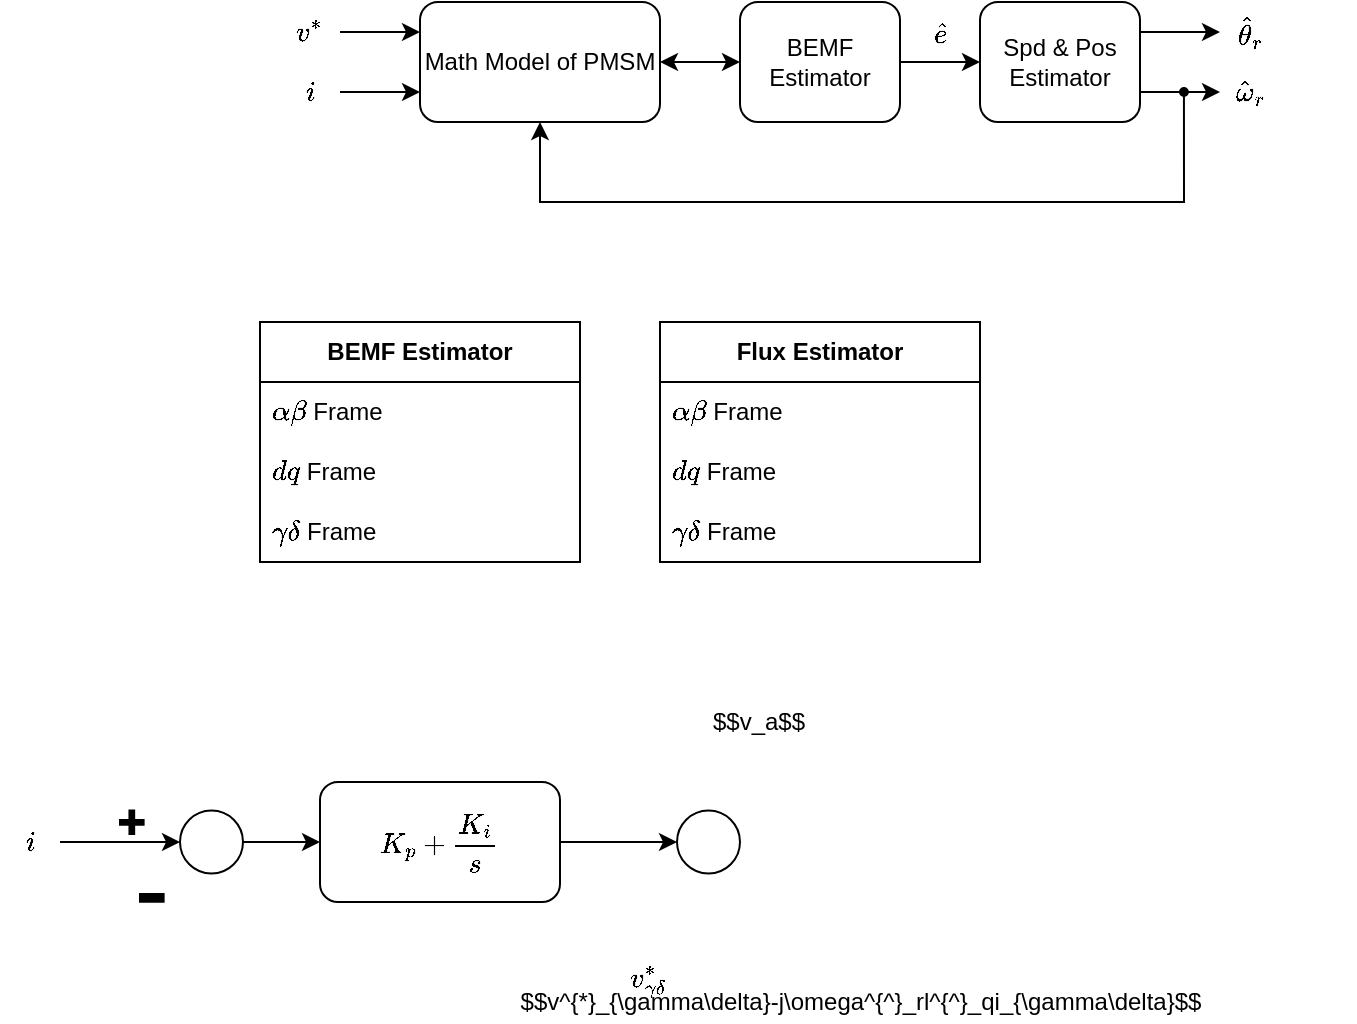 <mxfile version="24.7.17" pages="6">
  <diagram id="lc9n7YIchVAcnjAFir22" name="Normal_Flow">
    <mxGraphModel dx="473" dy="325" grid="1" gridSize="10" guides="1" tooltips="1" connect="1" arrows="1" fold="1" page="1" pageScale="1" pageWidth="2336" pageHeight="1654" math="1" shadow="0">
      <root>
        <mxCell id="0" />
        <mxCell id="1" parent="0" />
        <mxCell id="zIwpM_Es4qafyUb9XCt7-11" style="edgeStyle=orthogonalEdgeStyle;rounded=0;orthogonalLoop=1;jettySize=auto;html=1;exitX=1;exitY=0.5;exitDx=0;exitDy=0;entryX=0;entryY=0.5;entryDx=0;entryDy=0;startArrow=classic;startFill=1;" parent="1" source="zIwpM_Es4qafyUb9XCt7-1" target="zIwpM_Es4qafyUb9XCt7-10" edge="1">
          <mxGeometry relative="1" as="geometry" />
        </mxCell>
        <mxCell id="zIwpM_Es4qafyUb9XCt7-1" value="Math Model of PMSM" style="rounded=1;whiteSpace=wrap;html=1;" parent="1" vertex="1">
          <mxGeometry x="400" y="400" width="120" height="60" as="geometry" />
        </mxCell>
        <mxCell id="zIwpM_Es4qafyUb9XCt7-2" value="" style="endArrow=classic;html=1;rounded=0;exitX=1;exitY=0.5;exitDx=0;exitDy=0;entryX=0;entryY=0.25;entryDx=0;entryDy=0;" parent="1" source="zIwpM_Es4qafyUb9XCt7-5" target="zIwpM_Es4qafyUb9XCt7-1" edge="1">
          <mxGeometry width="50" height="50" relative="1" as="geometry">
            <mxPoint x="320" y="415" as="sourcePoint" />
            <mxPoint x="390" y="415" as="targetPoint" />
          </mxGeometry>
        </mxCell>
        <mxCell id="zIwpM_Es4qafyUb9XCt7-3" value="" style="endArrow=classic;html=1;rounded=0;exitX=1;exitY=0.5;exitDx=0;exitDy=0;entryX=0;entryY=0.75;entryDx=0;entryDy=0;" parent="1" source="zIwpM_Es4qafyUb9XCt7-6" target="zIwpM_Es4qafyUb9XCt7-1" edge="1">
          <mxGeometry width="50" height="50" relative="1" as="geometry">
            <mxPoint x="320" y="445" as="sourcePoint" />
            <mxPoint x="390" y="445" as="targetPoint" />
          </mxGeometry>
        </mxCell>
        <mxCell id="zIwpM_Es4qafyUb9XCt7-5" value="&lt;span style=&quot;text-wrap: nowrap;&quot;&gt;$$v^{*}$$&lt;/span&gt;" style="rounded=0;whiteSpace=wrap;html=1;fillColor=none;strokeColor=none;" parent="1" vertex="1">
          <mxGeometry x="330" y="405" width="30" height="20" as="geometry" />
        </mxCell>
        <mxCell id="zIwpM_Es4qafyUb9XCt7-6" value="&lt;span style=&quot;text-wrap: nowrap;&quot;&gt;$$i$$&lt;/span&gt;" style="rounded=0;whiteSpace=wrap;html=1;fillColor=none;strokeColor=none;" parent="1" vertex="1">
          <mxGeometry x="330" y="435" width="30" height="20" as="geometry" />
        </mxCell>
        <mxCell id="zIwpM_Es4qafyUb9XCt7-7" value="&lt;span style=&quot;text-wrap: nowrap;&quot;&gt;$$\hat{e}$$&lt;/span&gt;" style="rounded=0;whiteSpace=wrap;html=1;fillColor=none;strokeColor=none;" parent="1" vertex="1">
          <mxGeometry x="645" y="406" width="30" height="20" as="geometry" />
        </mxCell>
        <mxCell id="zIwpM_Es4qafyUb9XCt7-10" value="BEMF Estimator" style="rounded=1;whiteSpace=wrap;html=1;" parent="1" vertex="1">
          <mxGeometry x="560" y="400" width="80" height="60" as="geometry" />
        </mxCell>
        <mxCell id="zIwpM_Es4qafyUb9XCt7-16" style="edgeStyle=orthogonalEdgeStyle;rounded=0;orthogonalLoop=1;jettySize=auto;html=1;exitX=1;exitY=0.25;exitDx=0;exitDy=0;entryX=0;entryY=0.5;entryDx=0;entryDy=0;" parent="1" source="zIwpM_Es4qafyUb9XCt7-12" target="zIwpM_Es4qafyUb9XCt7-14" edge="1">
          <mxGeometry relative="1" as="geometry" />
        </mxCell>
        <mxCell id="zIwpM_Es4qafyUb9XCt7-17" style="rounded=0;orthogonalLoop=1;jettySize=auto;html=1;exitX=1;exitY=0.5;exitDx=0;exitDy=0;entryX=0;entryY=0.5;entryDx=0;entryDy=0;" parent="1" source="zIwpM_Es4qafyUb9XCt7-18" target="zIwpM_Es4qafyUb9XCt7-15" edge="1">
          <mxGeometry relative="1" as="geometry" />
        </mxCell>
        <mxCell id="zIwpM_Es4qafyUb9XCt7-12" value="Spd &amp;amp; Pos&lt;div&gt;Estimator&lt;/div&gt;" style="rounded=1;whiteSpace=wrap;html=1;" parent="1" vertex="1">
          <mxGeometry x="680" y="400" width="80" height="60" as="geometry" />
        </mxCell>
        <mxCell id="zIwpM_Es4qafyUb9XCt7-13" style="edgeStyle=orthogonalEdgeStyle;rounded=0;orthogonalLoop=1;jettySize=auto;html=1;exitX=1;exitY=0.5;exitDx=0;exitDy=0;entryX=0;entryY=0.5;entryDx=0;entryDy=0;" parent="1" source="zIwpM_Es4qafyUb9XCt7-10" target="zIwpM_Es4qafyUb9XCt7-12" edge="1">
          <mxGeometry relative="1" as="geometry" />
        </mxCell>
        <mxCell id="zIwpM_Es4qafyUb9XCt7-14" value="&lt;span style=&quot;text-wrap: nowrap;&quot;&gt;$$\hat{\theta}_r$$&lt;/span&gt;" style="rounded=0;whiteSpace=wrap;html=1;fillColor=none;strokeColor=none;" parent="1" vertex="1">
          <mxGeometry x="800" y="405" width="30" height="20" as="geometry" />
        </mxCell>
        <mxCell id="zIwpM_Es4qafyUb9XCt7-15" value="&lt;span style=&quot;text-wrap: nowrap;&quot;&gt;$$\hat{\omega}_r$$&lt;/span&gt;" style="rounded=0;whiteSpace=wrap;html=1;fillColor=none;strokeColor=none;" parent="1" vertex="1">
          <mxGeometry x="800" y="435" width="30" height="20" as="geometry" />
        </mxCell>
        <mxCell id="zIwpM_Es4qafyUb9XCt7-19" value="" style="edgeStyle=orthogonalEdgeStyle;rounded=0;orthogonalLoop=1;jettySize=auto;html=1;exitX=1;exitY=0.75;exitDx=0;exitDy=0;entryX=0;entryY=0.5;entryDx=0;entryDy=0;endArrow=none;endFill=0;" parent="1" source="zIwpM_Es4qafyUb9XCt7-12" target="zIwpM_Es4qafyUb9XCt7-18" edge="1">
          <mxGeometry relative="1" as="geometry">
            <mxPoint x="760" y="445" as="sourcePoint" />
            <mxPoint x="800" y="445" as="targetPoint" />
          </mxGeometry>
        </mxCell>
        <mxCell id="zIwpM_Es4qafyUb9XCt7-18" value="" style="ellipse;fillColor=strokeColor;html=1;" parent="1" vertex="1">
          <mxGeometry x="780" y="443.03" width="3.937" height="3.937" as="geometry" />
        </mxCell>
        <mxCell id="zIwpM_Es4qafyUb9XCt7-20" value="" style="edgeStyle=orthogonalEdgeStyle;rounded=0;orthogonalLoop=1;jettySize=auto;html=1;exitX=0.5;exitY=1;exitDx=0;exitDy=0;entryX=0.5;entryY=1;entryDx=0;entryDy=0;" parent="1" source="zIwpM_Es4qafyUb9XCt7-18" target="zIwpM_Es4qafyUb9XCt7-1" edge="1">
          <mxGeometry relative="1" as="geometry">
            <mxPoint x="770" y="455" as="sourcePoint" />
            <mxPoint x="590" y="490" as="targetPoint" />
            <Array as="points">
              <mxPoint x="782" y="500" />
              <mxPoint x="460" y="500" />
            </Array>
          </mxGeometry>
        </mxCell>
        <mxCell id="M4QbOghmJrAebLjAv4Zx-4" value="&lt;span style=&quot;font-weight: 700;&quot;&gt;BEMF Estimator&lt;/span&gt;" style="swimlane;fontStyle=0;childLayout=stackLayout;horizontal=1;startSize=30;horizontalStack=0;resizeParent=1;resizeParentMax=0;resizeLast=0;collapsible=1;marginBottom=0;whiteSpace=wrap;html=1;" vertex="1" parent="1">
          <mxGeometry x="320" y="560" width="160" height="120" as="geometry" />
        </mxCell>
        <mxCell id="M4QbOghmJrAebLjAv4Zx-5" value="`\alpha \beta` Frame" style="text;strokeColor=none;fillColor=none;align=left;verticalAlign=middle;spacingLeft=4;spacingRight=4;overflow=hidden;points=[[0,0.5],[1,0.5]];portConstraint=eastwest;rotatable=0;whiteSpace=wrap;html=1;" vertex="1" parent="M4QbOghmJrAebLjAv4Zx-4">
          <mxGeometry y="30" width="160" height="30" as="geometry" />
        </mxCell>
        <mxCell id="M4QbOghmJrAebLjAv4Zx-6" value="`dq` Frame" style="text;strokeColor=none;fillColor=none;align=left;verticalAlign=middle;spacingLeft=4;spacingRight=4;overflow=hidden;points=[[0,0.5],[1,0.5]];portConstraint=eastwest;rotatable=0;whiteSpace=wrap;html=1;" vertex="1" parent="M4QbOghmJrAebLjAv4Zx-4">
          <mxGeometry y="60" width="160" height="30" as="geometry" />
        </mxCell>
        <mxCell id="M4QbOghmJrAebLjAv4Zx-7" value="`\gamma\delta` Frame" style="text;strokeColor=none;fillColor=none;align=left;verticalAlign=middle;spacingLeft=4;spacingRight=4;overflow=hidden;points=[[0,0.5],[1,0.5]];portConstraint=eastwest;rotatable=0;whiteSpace=wrap;html=1;" vertex="1" parent="M4QbOghmJrAebLjAv4Zx-4">
          <mxGeometry y="90" width="160" height="30" as="geometry" />
        </mxCell>
        <mxCell id="M4QbOghmJrAebLjAv4Zx-11" value="&lt;span style=&quot;font-weight: 700;&quot;&gt;Flux Estimator&lt;/span&gt;" style="swimlane;fontStyle=0;childLayout=stackLayout;horizontal=1;startSize=30;horizontalStack=0;resizeParent=1;resizeParentMax=0;resizeLast=0;collapsible=1;marginBottom=0;whiteSpace=wrap;html=1;" vertex="1" parent="1">
          <mxGeometry x="520" y="560" width="160" height="120" as="geometry" />
        </mxCell>
        <mxCell id="M4QbOghmJrAebLjAv4Zx-12" value="`\alpha \beta` Frame" style="text;strokeColor=none;fillColor=none;align=left;verticalAlign=middle;spacingLeft=4;spacingRight=4;overflow=hidden;points=[[0,0.5],[1,0.5]];portConstraint=eastwest;rotatable=0;whiteSpace=wrap;html=1;" vertex="1" parent="M4QbOghmJrAebLjAv4Zx-11">
          <mxGeometry y="30" width="160" height="30" as="geometry" />
        </mxCell>
        <mxCell id="M4QbOghmJrAebLjAv4Zx-13" value="`dq` Frame" style="text;strokeColor=none;fillColor=none;align=left;verticalAlign=middle;spacingLeft=4;spacingRight=4;overflow=hidden;points=[[0,0.5],[1,0.5]];portConstraint=eastwest;rotatable=0;whiteSpace=wrap;html=1;" vertex="1" parent="M4QbOghmJrAebLjAv4Zx-11">
          <mxGeometry y="60" width="160" height="30" as="geometry" />
        </mxCell>
        <mxCell id="M4QbOghmJrAebLjAv4Zx-14" value="`\gamma\delta` Frame" style="text;strokeColor=none;fillColor=none;align=left;verticalAlign=middle;spacingLeft=4;spacingRight=4;overflow=hidden;points=[[0,0.5],[1,0.5]];portConstraint=eastwest;rotatable=0;whiteSpace=wrap;html=1;" vertex="1" parent="M4QbOghmJrAebLjAv4Zx-11">
          <mxGeometry y="90" width="160" height="30" as="geometry" />
        </mxCell>
        <mxCell id="M4QbOghmJrAebLjAv4Zx-19" style="edgeStyle=orthogonalEdgeStyle;rounded=0;orthogonalLoop=1;jettySize=auto;html=1;exitX=1;exitY=0.5;exitDx=0;exitDy=0;entryX=0;entryY=0.5;entryDx=0;entryDy=0;" edge="1" parent="1" source="M4QbOghmJrAebLjAv4Zx-15" target="M4QbOghmJrAebLjAv4Zx-16">
          <mxGeometry relative="1" as="geometry" />
        </mxCell>
        <mxCell id="M4QbOghmJrAebLjAv4Zx-15" value="" style="ellipse;whiteSpace=wrap;html=1;aspect=fixed;" vertex="1" parent="1">
          <mxGeometry x="280" y="804.25" width="31.496" height="31.5" as="geometry" />
        </mxCell>
        <mxCell id="M4QbOghmJrAebLjAv4Zx-25" style="edgeStyle=orthogonalEdgeStyle;rounded=0;orthogonalLoop=1;jettySize=auto;html=1;exitX=1;exitY=0.5;exitDx=0;exitDy=0;entryX=0;entryY=0.5;entryDx=0;entryDy=0;" edge="1" parent="1" source="M4QbOghmJrAebLjAv4Zx-16" target="M4QbOghmJrAebLjAv4Zx-24">
          <mxGeometry relative="1" as="geometry" />
        </mxCell>
        <mxCell id="M4QbOghmJrAebLjAv4Zx-16" value="`K_p+\frac{K_i}{s}`" style="rounded=1;whiteSpace=wrap;html=1;" vertex="1" parent="1">
          <mxGeometry x="350" y="790" width="120" height="60" as="geometry" />
        </mxCell>
        <mxCell id="M4QbOghmJrAebLjAv4Zx-17" value="" style="endArrow=classic;html=1;rounded=0;exitX=1;exitY=0.5;exitDx=0;exitDy=0;entryX=0;entryY=0.5;entryDx=0;entryDy=0;" edge="1" parent="1" source="M4QbOghmJrAebLjAv4Zx-18" target="M4QbOghmJrAebLjAv4Zx-15">
          <mxGeometry width="50" height="50" relative="1" as="geometry">
            <mxPoint x="180" y="820" as="sourcePoint" />
            <mxPoint x="260" y="820" as="targetPoint" />
          </mxGeometry>
        </mxCell>
        <mxCell id="M4QbOghmJrAebLjAv4Zx-18" value="&lt;span style=&quot;text-wrap: nowrap;&quot;&gt;$$i$$&lt;/span&gt;" style="rounded=0;whiteSpace=wrap;html=1;fillColor=none;strokeColor=none;" vertex="1" parent="1">
          <mxGeometry x="190" y="810" width="30" height="20" as="geometry" />
        </mxCell>
        <mxCell id="M4QbOghmJrAebLjAv4Zx-22" value="" style="shape=cross;whiteSpace=wrap;html=1;connectable=0;fillColor=#000000;" vertex="1" parent="1">
          <mxGeometry x="250" y="804.25" width="11.811" height="11.811" as="geometry" />
        </mxCell>
        <mxCell id="M4QbOghmJrAebLjAv4Zx-23" value="" style="verticalLabelPosition=bottom;verticalAlign=top;html=1;shape=mxgraph.basic.rect;fillColor2=none;strokeWidth=1;size=20;indent=5;connectable=0;fillColor=#000000;" vertex="1" parent="1">
          <mxGeometry x="260" y="846" width="11.811" height="3.937" as="geometry" />
        </mxCell>
        <mxCell id="M4QbOghmJrAebLjAv4Zx-24" value="" style="ellipse;whiteSpace=wrap;html=1;aspect=fixed;" vertex="1" parent="1">
          <mxGeometry x="528.5" y="804.25" width="31.496" height="31.5" as="geometry" />
        </mxCell>
        <mxCell id="M4QbOghmJrAebLjAv4Zx-26" value="&lt;span style=&quot;text-wrap: nowrap;&quot;&gt;$$v_a&lt;/span&gt;&lt;span style=&quot;text-wrap: nowrap;&quot;&gt;$$&lt;/span&gt;" style="rounded=0;whiteSpace=wrap;html=1;fillColor=none;strokeColor=none;" vertex="1" parent="1">
          <mxGeometry x="529.25" y="750" width="80.75" height="20" as="geometry" />
        </mxCell>
        <mxCell id="M4QbOghmJrAebLjAv4Zx-27" value="&lt;span style=&quot;text-wrap: nowrap;&quot;&gt;$$v^{*}_{\gamma\delta}$$&lt;/span&gt;" style="rounded=0;whiteSpace=wrap;html=1;fillColor=none;strokeColor=none;" vertex="1" parent="1">
          <mxGeometry x="499.25" y="880" width="30" height="20" as="geometry" />
        </mxCell>
        <mxCell id="M4QbOghmJrAebLjAv4Zx-28" value="&lt;span style=&quot;text-wrap: nowrap;&quot;&gt;$$v^{*}_{\gamma\delta}-j\omega^{^}_rl&lt;/span&gt;&lt;span style=&quot;text-wrap: nowrap;&quot;&gt;^{^}_qi&lt;/span&gt;&lt;span style=&quot;text-wrap: nowrap;&quot;&gt;_{\gamma\delta}&lt;/span&gt;&lt;span style=&quot;text-wrap: nowrap;&quot;&gt;$$&lt;/span&gt;" style="rounded=0;whiteSpace=wrap;html=1;fillColor=none;strokeColor=none;" vertex="1" parent="1">
          <mxGeometry x="580" y="890" width="80.75" height="20" as="geometry" />
        </mxCell>
      </root>
    </mxGraphModel>
  </diagram>
  <diagram id="_vQ17EVZ3hIFer6Hi_oq" name="LunbegerObserver">
    <mxGraphModel dx="2022" dy="847" grid="1" gridSize="10" guides="1" tooltips="1" connect="1" arrows="1" fold="1" page="1" pageScale="1" pageWidth="1169" pageHeight="827" math="1" shadow="0">
      <root>
        <mxCell id="0" />
        <mxCell id="1" parent="0" />
        <mxCell id="OqTtlcUQsHyvjpI7DL6k-1" style="edgeStyle=orthogonalEdgeStyle;html=1;exitX=0;exitY=0.5;exitDx=0;exitDy=0;entryX=0.5;entryY=1;entryDx=0;entryDy=0;fontSize=24;fillColor=#d80073;strokeColor=#000000;strokeWidth=5;endArrow=blockThin;endFill=1;fontColor=#000000;" parent="1" source="OqTtlcUQsHyvjpI7DL6k-2" target="OqTtlcUQsHyvjpI7DL6k-13" edge="1">
          <mxGeometry relative="1" as="geometry" />
        </mxCell>
        <mxCell id="OqTtlcUQsHyvjpI7DL6k-2" value="&lt;font style=&quot;font-size: 24px;&quot;&gt;$$A$$&lt;/font&gt;" style="rounded=1;whiteSpace=wrap;html=1;fillColor=none;strokeColor=#000000;strokeWidth=5;fontColor=#000000;" parent="1" vertex="1">
          <mxGeometry x="376" y="144" width="60" height="40" as="geometry" />
        </mxCell>
        <mxCell id="OqTtlcUQsHyvjpI7DL6k-3" value="" style="html=1;fontSize=24;startArrow=none;strokeWidth=5;endArrow=blockThin;endFill=1;strokeColor=#000000;fontColor=#000000;" parent="1" source="OqTtlcUQsHyvjpI7DL6k-23" target="OqTtlcUQsHyvjpI7DL6k-10" edge="1">
          <mxGeometry relative="1" as="geometry">
            <Array as="points">
              <mxPoint x="536" y="79" />
            </Array>
          </mxGeometry>
        </mxCell>
        <mxCell id="OqTtlcUQsHyvjpI7DL6k-4" value="&lt;b&gt;&lt;font style=&quot;font-size: 13px;&quot;&gt;$$\int$$&lt;/font&gt;&lt;/b&gt;" style="rounded=1;whiteSpace=wrap;html=1;strokeWidth=5;fillColor=none;strokeColor=#000000;fontColor=#000000;" parent="1" vertex="1">
          <mxGeometry x="376" y="59" width="60" height="40" as="geometry" />
        </mxCell>
        <mxCell id="OqTtlcUQsHyvjpI7DL6k-5" style="edgeStyle=none;html=1;exitX=1;exitY=0.5;exitDx=0;exitDy=0;entryX=0;entryY=0.5;entryDx=0;entryDy=0;fontSize=24;fillColor=#d80073;strokeColor=#000000;strokeWidth=5;endArrow=blockThin;endFill=1;fontColor=#000000;" parent="1" source="OqTtlcUQsHyvjpI7DL6k-6" target="OqTtlcUQsHyvjpI7DL6k-13" edge="1">
          <mxGeometry relative="1" as="geometry" />
        </mxCell>
        <mxCell id="OqTtlcUQsHyvjpI7DL6k-6" value="&lt;font style=&quot;font-size: 24px;&quot;&gt;$$B$$&lt;/font&gt;" style="rounded=1;whiteSpace=wrap;html=1;strokeWidth=5;fillColor=none;strokeColor=#000000;fontColor=#000000;" parent="1" vertex="1">
          <mxGeometry x="129" y="59" width="60" height="40" as="geometry" />
        </mxCell>
        <mxCell id="OqTtlcUQsHyvjpI7DL6k-7" style="edgeStyle=orthogonalEdgeStyle;html=1;exitX=1;exitY=0.5;exitDx=0;exitDy=0;entryX=0.5;entryY=1;entryDx=0;entryDy=0;fontSize=24;strokeColor=#000000;strokeWidth=5;endArrow=blockThin;endFill=1;fontColor=#000000;" parent="1" source="OqTtlcUQsHyvjpI7DL6k-8" target="OqTtlcUQsHyvjpI7DL6k-15" edge="1">
          <mxGeometry relative="1" as="geometry">
            <mxPoint x="448" y="169" as="sourcePoint" />
          </mxGeometry>
        </mxCell>
        <mxCell id="OqTtlcUQsHyvjpI7DL6k-8" value="&lt;font style=&quot;font-size: 24px;&quot;&gt;$$D$$&lt;/font&gt;" style="rounded=1;whiteSpace=wrap;html=1;strokeWidth=5;fillColor=none;strokeColor=#000000;fontColor=#000000;" parent="1" vertex="1">
          <mxGeometry x="379.5" y="219" width="60" height="40" as="geometry" />
        </mxCell>
        <mxCell id="OqTtlcUQsHyvjpI7DL6k-9" value="" style="edgeStyle=none;html=1;fontSize=24;strokeColor=#000000;strokeWidth=5;endArrow=blockThin;endFill=1;fontColor=#000000;" parent="1" source="OqTtlcUQsHyvjpI7DL6k-10" target="OqTtlcUQsHyvjpI7DL6k-15" edge="1">
          <mxGeometry relative="1" as="geometry" />
        </mxCell>
        <mxCell id="OqTtlcUQsHyvjpI7DL6k-10" value="&lt;font style=&quot;font-size: 24px;&quot;&gt;$$C$$&lt;/font&gt;" style="rounded=1;whiteSpace=wrap;html=1;strokeWidth=5;fillColor=none;strokeColor=#000000;fontColor=#000000;" parent="1" vertex="1">
          <mxGeometry x="575" y="59" width="60" height="40" as="geometry" />
        </mxCell>
        <mxCell id="OqTtlcUQsHyvjpI7DL6k-11" value="" style="edgeStyle=none;html=1;fontSize=24;strokeWidth=5;endArrow=blockThin;endFill=1;strokeColor=#000000;fontColor=#000000;" parent="1" source="OqTtlcUQsHyvjpI7DL6k-13" target="OqTtlcUQsHyvjpI7DL6k-4" edge="1">
          <mxGeometry relative="1" as="geometry" />
        </mxCell>
        <mxCell id="OqTtlcUQsHyvjpI7DL6k-12" value="$$\dot{x}$$" style="edgeLabel;html=1;align=center;verticalAlign=middle;resizable=0;points=[];fontSize=24;labelBackgroundColor=none;fontColor=#000000;" parent="OqTtlcUQsHyvjpI7DL6k-11" vertex="1" connectable="0">
          <mxGeometry x="-0.478" relative="1" as="geometry">
            <mxPoint x="15" y="-20" as="offset" />
          </mxGeometry>
        </mxCell>
        <mxCell id="OqTtlcUQsHyvjpI7DL6k-13" value="&lt;font style=&quot;font-size: 24px;&quot;&gt;$$+$$&lt;/font&gt;" style="ellipse;whiteSpace=wrap;html=1;aspect=fixed;fillColor=none;strokeColor=#000000;strokeWidth=5;fontColor=#000000;" parent="1" vertex="1">
          <mxGeometry x="254" y="59" width="40" height="40" as="geometry" />
        </mxCell>
        <mxCell id="OqTtlcUQsHyvjpI7DL6k-14" value="" style="edgeStyle=orthogonalEdgeStyle;html=1;fontSize=24;entryX=0;entryY=0.5;entryDx=0;entryDy=0;strokeColor=#000000;strokeWidth=5;endArrow=blockThin;endFill=1;fontColor=#000000;" parent="1" source="OqTtlcUQsHyvjpI7DL6k-15" target="OqTtlcUQsHyvjpI7DL6k-24" edge="1">
          <mxGeometry relative="1" as="geometry">
            <mxPoint x="822" y="79" as="targetPoint" />
          </mxGeometry>
        </mxCell>
        <mxCell id="OqTtlcUQsHyvjpI7DL6k-15" value="&lt;font style=&quot;font-size: 24px;&quot;&gt;&lt;b&gt;$$+$$&lt;/b&gt;&lt;/font&gt;" style="ellipse;whiteSpace=wrap;html=1;aspect=fixed;strokeColor=#000000;strokeWidth=5;fillColor=none;fontColor=#000000;" parent="1" vertex="1">
          <mxGeometry x="703" y="59" width="40" height="40" as="geometry" />
        </mxCell>
        <mxCell id="OqTtlcUQsHyvjpI7DL6k-16" value="" style="endArrow=blockThin;html=1;fontSize=24;entryX=1;entryY=0.5;entryDx=0;entryDy=0;exitX=0.5;exitY=1;exitDx=0;exitDy=0;edgeStyle=orthogonalEdgeStyle;fillColor=#d80073;strokeColor=#000000;strokeWidth=5;endFill=1;fontColor=#000000;" parent="1" source="OqTtlcUQsHyvjpI7DL6k-23" target="OqTtlcUQsHyvjpI7DL6k-2" edge="1">
          <mxGeometry width="50" height="50" relative="1" as="geometry">
            <mxPoint x="488" y="79" as="sourcePoint" />
            <mxPoint x="498" y="-41" as="targetPoint" />
          </mxGeometry>
        </mxCell>
        <mxCell id="OqTtlcUQsHyvjpI7DL6k-17" value="" style="edgeStyle=orthogonalEdgeStyle;html=1;fontSize=24;startArrow=none;strokeWidth=5;endArrow=blockThin;endFill=1;strokeColor=#000000;fontColor=#000000;" parent="1" source="OqTtlcUQsHyvjpI7DL6k-21" target="OqTtlcUQsHyvjpI7DL6k-6" edge="1">
          <mxGeometry relative="1" as="geometry" />
        </mxCell>
        <mxCell id="OqTtlcUQsHyvjpI7DL6k-18" value="&lt;font style=&quot;font-size: 24px;&quot;&gt;$$u$$&lt;/font&gt;" style="rounded=1;whiteSpace=wrap;html=1;strokeColor=none;rotation=0;fontColor=#000000;" parent="1" vertex="1">
          <mxGeometry x="4" y="64" width="30" height="30" as="geometry" />
        </mxCell>
        <mxCell id="OqTtlcUQsHyvjpI7DL6k-19" value="" style="endArrow=blockThin;html=1;fontSize=24;entryX=0;entryY=0.5;entryDx=0;entryDy=0;edgeStyle=orthogonalEdgeStyle;strokeWidth=5;endFill=1;startArrow=none;exitX=1;exitY=0.5;exitDx=0;exitDy=0;strokeColor=#000000;fontColor=#000000;" parent="1" source="OqTtlcUQsHyvjpI7DL6k-58" target="OqTtlcUQsHyvjpI7DL6k-8" edge="1">
          <mxGeometry width="50" height="50" relative="1" as="geometry">
            <mxPoint x="80" y="89" as="sourcePoint" />
            <mxPoint x="376.5" y="-272" as="targetPoint" />
          </mxGeometry>
        </mxCell>
        <mxCell id="OqTtlcUQsHyvjpI7DL6k-20" value="" style="edgeStyle=orthogonalEdgeStyle;html=1;fontSize=24;endArrow=none;strokeWidth=5;strokeColor=#000000;fontColor=#000000;" parent="1" source="OqTtlcUQsHyvjpI7DL6k-18" target="OqTtlcUQsHyvjpI7DL6k-21" edge="1">
          <mxGeometry relative="1" as="geometry">
            <mxPoint x="97" y="79" as="sourcePoint" />
            <mxPoint x="150" y="79" as="targetPoint" />
          </mxGeometry>
        </mxCell>
        <mxCell id="OqTtlcUQsHyvjpI7DL6k-21" value="" style="ellipse;whiteSpace=wrap;html=1;aspect=fixed;fontSize=24;rotation=0;fillColor=#000000;fillStyle=solid;strokeWidth=5;strokeColor=#000000;fontColor=#000000;" parent="1" vertex="1">
          <mxGeometry x="75" y="74" width="10" height="10" as="geometry" />
        </mxCell>
        <mxCell id="OqTtlcUQsHyvjpI7DL6k-22" value="$$x$$" style="html=1;fontSize=24;endArrow=none;strokeWidth=5;labelBackgroundColor=none;strokeColor=#000000;fontColor=#000000;" parent="1" edge="1">
          <mxGeometry x="0.011" y="20" relative="1" as="geometry">
            <mxPoint x="436" y="79" as="sourcePoint" />
            <mxPoint x="523" y="79" as="targetPoint" />
            <Array as="points" />
            <mxPoint as="offset" />
          </mxGeometry>
        </mxCell>
        <mxCell id="OqTtlcUQsHyvjpI7DL6k-23" value="" style="ellipse;whiteSpace=wrap;html=1;aspect=fixed;fontSize=24;rotation=0;strokeWidth=5;fillColor=#000000;strokeColor=#000000;fontColor=#000000;" parent="1" vertex="1">
          <mxGeometry x="523" y="74" width="10" height="10" as="geometry" />
        </mxCell>
        <mxCell id="OqTtlcUQsHyvjpI7DL6k-24" value="&lt;font style=&quot;font-size: 24px;&quot;&gt;$$y$$&lt;/font&gt;" style="rounded=1;whiteSpace=wrap;html=1;strokeColor=#FFFFFF;rotation=0;fillColor=default;fontColor=#000000;" parent="1" vertex="1">
          <mxGeometry x="814" y="64" width="30" height="30" as="geometry" />
        </mxCell>
        <mxCell id="OqTtlcUQsHyvjpI7DL6k-25" value="&lt;font style=&quot;font-size: 24px;&quot;&gt;$$L$$&lt;/font&gt;" style="rounded=1;whiteSpace=wrap;html=1;strokeWidth=5;fillColor=none;strokeColor=#000000;fontColor=#000000;" parent="1" vertex="1">
          <mxGeometry x="376" y="351" width="60" height="40" as="geometry" />
        </mxCell>
        <mxCell id="OqTtlcUQsHyvjpI7DL6k-26" value="" style="ellipse;whiteSpace=wrap;html=1;aspect=fixed;fontSize=24;rotation=0;fillColor=#000000;fillStyle=auto;strokeWidth=5;strokeColor=#000000;fontColor=#000000;" parent="1" vertex="1">
          <mxGeometry x="765" y="74" width="10" height="10" as="geometry" />
        </mxCell>
        <mxCell id="OqTtlcUQsHyvjpI7DL6k-27" style="edgeStyle=orthogonalEdgeStyle;html=1;exitX=0;exitY=0.5;exitDx=0;exitDy=0;entryX=0.5;entryY=1;entryDx=0;entryDy=0;fontSize=24;fillColor=#d80073;strokeColor=#000000;strokeWidth=5;endArrow=blockThin;endFill=1;fontColor=#000000;" parent="1" source="OqTtlcUQsHyvjpI7DL6k-28" target="OqTtlcUQsHyvjpI7DL6k-39" edge="1">
          <mxGeometry relative="1" as="geometry" />
        </mxCell>
        <mxCell id="OqTtlcUQsHyvjpI7DL6k-28" value="&lt;font style=&quot;font-size: 24px;&quot;&gt;$$A$$&lt;/font&gt;" style="rounded=1;whiteSpace=wrap;html=1;fillColor=none;strokeColor=#000000;strokeWidth=5;fontColor=#000000;" parent="1" vertex="1">
          <mxGeometry x="377.5" y="527" width="60" height="40" as="geometry" />
        </mxCell>
        <mxCell id="OqTtlcUQsHyvjpI7DL6k-29" value="" style="html=1;fontSize=24;startArrow=none;strokeWidth=5;endArrow=blockThin;endFill=1;exitX=1;exitY=0.5;exitDx=0;exitDy=0;edgeStyle=orthogonalEdgeStyle;strokeColor=#000000;fontColor=#000000;" parent="1" source="OqTtlcUQsHyvjpI7DL6k-47" target="OqTtlcUQsHyvjpI7DL6k-36" edge="1">
          <mxGeometry relative="1" as="geometry" />
        </mxCell>
        <mxCell id="OqTtlcUQsHyvjpI7DL6k-30" value="&lt;b&gt;$$\int$$&lt;/b&gt;" style="rounded=1;whiteSpace=wrap;html=1;strokeWidth=5;fillColor=none;strokeColor=#000000;fontColor=#000000;" parent="1" vertex="1">
          <mxGeometry x="377.5" y="444" width="60" height="40" as="geometry" />
        </mxCell>
        <mxCell id="OqTtlcUQsHyvjpI7DL6k-31" style="edgeStyle=none;html=1;exitX=1;exitY=0.5;exitDx=0;exitDy=0;entryX=0;entryY=0.5;entryDx=0;entryDy=0;fontSize=24;fillColor=#d80073;strokeColor=#000000;strokeWidth=5;endArrow=blockThin;endFill=1;fontColor=#000000;" parent="1" source="OqTtlcUQsHyvjpI7DL6k-32" target="OqTtlcUQsHyvjpI7DL6k-39" edge="1">
          <mxGeometry relative="1" as="geometry" />
        </mxCell>
        <mxCell id="OqTtlcUQsHyvjpI7DL6k-32" value="&lt;font style=&quot;font-size: 24px;&quot;&gt;$$B$$&lt;/font&gt;" style="rounded=1;whiteSpace=wrap;html=1;strokeWidth=5;fillColor=none;strokeColor=#000000;fontColor=#000000;" parent="1" vertex="1">
          <mxGeometry x="129" y="444" width="60" height="40" as="geometry" />
        </mxCell>
        <mxCell id="OqTtlcUQsHyvjpI7DL6k-33" style="edgeStyle=orthogonalEdgeStyle;html=1;exitX=1;exitY=0.5;exitDx=0;exitDy=0;entryX=0.5;entryY=1;entryDx=0;entryDy=0;fontSize=24;strokeColor=#000000;strokeWidth=5;endArrow=blockThin;endFill=1;fontColor=#000000;" parent="1" source="OqTtlcUQsHyvjpI7DL6k-34" target="OqTtlcUQsHyvjpI7DL6k-41" edge="1">
          <mxGeometry relative="1" as="geometry">
            <mxPoint x="449.5" y="564" as="sourcePoint" />
          </mxGeometry>
        </mxCell>
        <mxCell id="OqTtlcUQsHyvjpI7DL6k-34" value="&lt;font style=&quot;font-size: 24px;&quot;&gt;$$D$$&lt;/font&gt;" style="rounded=1;whiteSpace=wrap;html=1;strokeWidth=5;fillColor=none;strokeColor=#000000;fontColor=#000000;" parent="1" vertex="1">
          <mxGeometry x="379.5" y="605" width="60" height="40" as="geometry" />
        </mxCell>
        <mxCell id="OqTtlcUQsHyvjpI7DL6k-35" value="" style="edgeStyle=none;html=1;fontSize=24;strokeColor=#000000;strokeWidth=5;endArrow=blockThin;endFill=1;fontColor=#000000;" parent="1" source="OqTtlcUQsHyvjpI7DL6k-36" target="OqTtlcUQsHyvjpI7DL6k-41" edge="1">
          <mxGeometry relative="1" as="geometry" />
        </mxCell>
        <mxCell id="OqTtlcUQsHyvjpI7DL6k-36" value="&lt;font style=&quot;font-size: 24px;&quot;&gt;$$C$$&lt;/font&gt;" style="rounded=1;whiteSpace=wrap;html=1;strokeWidth=5;fillColor=none;strokeColor=#000000;fontColor=#000000;" parent="1" vertex="1">
          <mxGeometry x="576.5" y="444" width="60" height="40" as="geometry" />
        </mxCell>
        <mxCell id="OqTtlcUQsHyvjpI7DL6k-37" value="" style="edgeStyle=none;html=1;fontSize=24;strokeWidth=5;endArrow=blockThin;endFill=1;strokeColor=#000000;fontColor=#000000;" parent="1" source="OqTtlcUQsHyvjpI7DL6k-39" target="OqTtlcUQsHyvjpI7DL6k-30" edge="1">
          <mxGeometry relative="1" as="geometry" />
        </mxCell>
        <mxCell id="OqTtlcUQsHyvjpI7DL6k-38" value="$$\dot{\hat{x}}$$" style="edgeLabel;html=1;align=center;verticalAlign=middle;resizable=0;points=[];fontSize=24;labelBackgroundColor=none;fontColor=#000000;" parent="OqTtlcUQsHyvjpI7DL6k-37" vertex="1" connectable="0">
          <mxGeometry x="-0.478" relative="1" as="geometry">
            <mxPoint x="15" y="-20" as="offset" />
          </mxGeometry>
        </mxCell>
        <mxCell id="OqTtlcUQsHyvjpI7DL6k-39" value="&lt;font style=&quot;font-size: 24px;&quot;&gt;$$+$$&lt;/font&gt;" style="ellipse;whiteSpace=wrap;html=1;aspect=fixed;fillColor=none;strokeColor=#000000;strokeWidth=5;fontColor=#000000;" parent="1" vertex="1">
          <mxGeometry x="255.5" y="444" width="40" height="40" as="geometry" />
        </mxCell>
        <mxCell id="OqTtlcUQsHyvjpI7DL6k-40" value="" style="edgeStyle=orthogonalEdgeStyle;html=1;fontSize=24;entryX=0;entryY=0.5;entryDx=0;entryDy=0;strokeColor=#000000;strokeWidth=5;endArrow=blockThin;endFill=1;exitX=1;exitY=0.5;exitDx=0;exitDy=0;fontColor=#000000;" parent="1" source="OqTtlcUQsHyvjpI7DL6k-50" target="OqTtlcUQsHyvjpI7DL6k-55" edge="1">
          <mxGeometry relative="1" as="geometry">
            <mxPoint x="814.5" y="474" as="targetPoint" />
          </mxGeometry>
        </mxCell>
        <mxCell id="OqTtlcUQsHyvjpI7DL6k-41" value="&lt;font style=&quot;font-size: 24px;&quot;&gt;&lt;b&gt;$$+$$&lt;/b&gt;&lt;/font&gt;" style="ellipse;whiteSpace=wrap;html=1;aspect=fixed;strokeColor=#000000;strokeWidth=5;fillColor=none;fontColor=#000000;" parent="1" vertex="1">
          <mxGeometry x="704.5" y="444" width="40" height="40" as="geometry" />
        </mxCell>
        <mxCell id="OqTtlcUQsHyvjpI7DL6k-42" value="" style="endArrow=blockThin;html=1;fontSize=24;entryX=1;entryY=0.5;entryDx=0;entryDy=0;exitX=0.5;exitY=1;exitDx=0;exitDy=0;edgeStyle=orthogonalEdgeStyle;fillColor=#d80073;strokeColor=#000000;strokeWidth=5;endFill=1;fontColor=#000000;" parent="1" source="OqTtlcUQsHyvjpI7DL6k-47" target="OqTtlcUQsHyvjpI7DL6k-28" edge="1">
          <mxGeometry width="50" height="50" relative="1" as="geometry">
            <mxPoint x="489.5" y="474" as="sourcePoint" />
            <mxPoint x="499.5" y="354" as="targetPoint" />
          </mxGeometry>
        </mxCell>
        <mxCell id="OqTtlcUQsHyvjpI7DL6k-43" value="" style="edgeStyle=orthogonalEdgeStyle;html=1;fontSize=24;startArrow=none;strokeWidth=5;endArrow=blockThin;endFill=1;strokeColor=#000000;fontColor=#000000;" parent="1" source="OqTtlcUQsHyvjpI7DL6k-45" target="OqTtlcUQsHyvjpI7DL6k-32" edge="1">
          <mxGeometry relative="1" as="geometry" />
        </mxCell>
        <mxCell id="OqTtlcUQsHyvjpI7DL6k-44" value="" style="endArrow=blockThin;html=1;fontSize=24;entryX=0;entryY=0.5;entryDx=0;entryDy=0;exitX=0.5;exitY=1;exitDx=0;exitDy=0;edgeStyle=orthogonalEdgeStyle;strokeWidth=5;endFill=1;strokeColor=#000000;fontColor=#000000;" parent="1" source="OqTtlcUQsHyvjpI7DL6k-45" target="OqTtlcUQsHyvjpI7DL6k-34" edge="1">
          <mxGeometry width="50" height="50" relative="1" as="geometry">
            <mxPoint x="156.5" y="474" as="sourcePoint" />
            <mxPoint x="376.5" y="434" as="targetPoint" />
          </mxGeometry>
        </mxCell>
        <mxCell id="OqTtlcUQsHyvjpI7DL6k-45" value="" style="ellipse;whiteSpace=wrap;html=1;aspect=fixed;fontSize=24;rotation=0;fillColor=#000000;fillStyle=solid;strokeWidth=5;strokeColor=#000000;fontColor=#000000;" parent="1" vertex="1">
          <mxGeometry x="75.5" y="459" width="10" height="10" as="geometry" />
        </mxCell>
        <mxCell id="OqTtlcUQsHyvjpI7DL6k-46" value="$$\hat{x}$$" style="html=1;fontSize=24;endArrow=none;strokeWidth=5;labelBackgroundColor=none;strokeColor=#000000;fontColor=#000000;" parent="1" source="OqTtlcUQsHyvjpI7DL6k-30" target="OqTtlcUQsHyvjpI7DL6k-47" edge="1">
          <mxGeometry x="-0.023" y="15" relative="1" as="geometry">
            <mxPoint x="449.5" y="474" as="sourcePoint" />
            <mxPoint x="534.5" y="474" as="targetPoint" />
            <Array as="points" />
            <mxPoint as="offset" />
          </mxGeometry>
        </mxCell>
        <mxCell id="OqTtlcUQsHyvjpI7DL6k-47" value="" style="ellipse;whiteSpace=wrap;html=1;aspect=fixed;fontSize=24;rotation=0;strokeWidth=5;fillColor=#000000;strokeColor=#000000;fontColor=#000000;" parent="1" vertex="1">
          <mxGeometry x="524.5" y="459" width="10" height="10" as="geometry" />
        </mxCell>
        <mxCell id="OqTtlcUQsHyvjpI7DL6k-48" value="&lt;font&gt;$$\dot{x}=Ax+Bu$$&lt;/font&gt;" style="text;strokeColor=none;align=center;fillColor=none;html=1;verticalAlign=middle;whiteSpace=wrap;rounded=0;fillStyle=solid;fontSize=24;fontColor=#000000;fontStyle=1" parent="1" vertex="1">
          <mxGeometry x="50.5" y="699" width="205" height="30" as="geometry" />
        </mxCell>
        <mxCell id="OqTtlcUQsHyvjpI7DL6k-49" value="&lt;font&gt;$$y=Cx+Du$$&lt;/font&gt;" style="text;strokeColor=none;align=center;fillColor=none;html=1;verticalAlign=middle;whiteSpace=wrap;rounded=0;fillStyle=solid;fontSize=24;fontStyle=1;fontColor=#000000;" parent="1" vertex="1">
          <mxGeometry x="50.5" y="739" width="205" height="30" as="geometry" />
        </mxCell>
        <mxCell id="OqTtlcUQsHyvjpI7DL6k-50" value="" style="ellipse;whiteSpace=wrap;html=1;aspect=fixed;fontSize=24;rotation=0;fillColor=#000000;fillStyle=solid;strokeWidth=5;strokeColor=#000000;fontColor=#000000;" parent="1" vertex="1">
          <mxGeometry x="765.5" y="459" width="10" height="10" as="geometry" />
        </mxCell>
        <mxCell id="OqTtlcUQsHyvjpI7DL6k-51" value="&lt;font style=&quot;font-size: 24px;&quot;&gt;&lt;b&gt;$$-$$&lt;/b&gt;&lt;/font&gt;" style="ellipse;whiteSpace=wrap;html=1;aspect=fixed;strokeColor=#000000;strokeWidth=5;fillColor=none;fontColor=#000000;" parent="1" vertex="1">
          <mxGeometry x="750" y="351" width="40" height="40" as="geometry" />
        </mxCell>
        <mxCell id="OqTtlcUQsHyvjpI7DL6k-52" value="" style="edgeStyle=orthogonalEdgeStyle;html=1;fontSize=24;strokeColor=#000000;strokeWidth=5;endArrow=blockThin;endFill=1;exitX=0.5;exitY=1;exitDx=0;exitDy=0;fontColor=#000000;" parent="1" source="OqTtlcUQsHyvjpI7DL6k-26" target="OqTtlcUQsHyvjpI7DL6k-51" edge="1">
          <mxGeometry relative="1" as="geometry">
            <mxPoint x="824.5" y="519" as="targetPoint" />
            <mxPoint x="754.5" y="519" as="sourcePoint" />
          </mxGeometry>
        </mxCell>
        <mxCell id="OqTtlcUQsHyvjpI7DL6k-53" value="" style="edgeStyle=orthogonalEdgeStyle;html=1;fontSize=24;strokeColor=#000000;strokeWidth=5;endArrow=none;endFill=0;exitX=0.5;exitY=0;exitDx=0;exitDy=0;entryX=0.5;entryY=1;entryDx=0;entryDy=0;fontColor=#000000;" parent="1" source="OqTtlcUQsHyvjpI7DL6k-50" target="OqTtlcUQsHyvjpI7DL6k-51" edge="1">
          <mxGeometry relative="1" as="geometry">
            <mxPoint x="780" y="264" as="targetPoint" />
            <mxPoint x="780" y="59" as="sourcePoint" />
          </mxGeometry>
        </mxCell>
        <mxCell id="OqTtlcUQsHyvjpI7DL6k-54" value="" style="edgeStyle=orthogonalEdgeStyle;html=1;fontSize=24;strokeColor=#000000;strokeWidth=5;endArrow=none;endFill=0;exitX=1;exitY=0.5;exitDx=0;exitDy=0;entryX=0;entryY=0.5;entryDx=0;entryDy=0;fontColor=#000000;" parent="1" source="OqTtlcUQsHyvjpI7DL6k-41" target="OqTtlcUQsHyvjpI7DL6k-50" edge="1">
          <mxGeometry relative="1" as="geometry">
            <mxPoint x="770" y="474" as="targetPoint" />
            <mxPoint x="785.5" y="484" as="sourcePoint" />
          </mxGeometry>
        </mxCell>
        <mxCell id="OqTtlcUQsHyvjpI7DL6k-55" value="&lt;font style=&quot;font-size: 24px;&quot;&gt;$$\hat{y}$$&lt;/font&gt;" style="rounded=1;whiteSpace=wrap;html=1;strokeColor=none;rotation=0;fillColor=default;fontColor=#000000;" parent="1" vertex="1">
          <mxGeometry x="814" y="449" width="30" height="30" as="geometry" />
        </mxCell>
        <mxCell id="OqTtlcUQsHyvjpI7DL6k-56" value="" style="html=1;fontSize=24;strokeColor=#000000;strokeWidth=5;endArrow=blockThin;endFill=1;exitX=0;exitY=0.5;exitDx=0;exitDy=0;entryX=1;entryY=0.5;entryDx=0;entryDy=0;edgeStyle=orthogonalEdgeStyle;fontColor=#000000;" parent="1" source="OqTtlcUQsHyvjpI7DL6k-51" target="OqTtlcUQsHyvjpI7DL6k-25" edge="1">
          <mxGeometry relative="1" as="geometry">
            <mxPoint x="560" y="241" as="targetPoint" />
            <mxPoint x="780" y="96" as="sourcePoint" />
          </mxGeometry>
        </mxCell>
        <mxCell id="OqTtlcUQsHyvjpI7DL6k-57" value="" style="html=1;fontSize=24;strokeColor=#000000;strokeWidth=5;endArrow=blockThin;endFill=1;exitX=0;exitY=0.5;exitDx=0;exitDy=0;entryX=0.5;entryY=0;entryDx=0;entryDy=0;edgeStyle=orthogonalEdgeStyle;fontColor=#000000;" parent="1" source="OqTtlcUQsHyvjpI7DL6k-25" target="OqTtlcUQsHyvjpI7DL6k-39" edge="1">
          <mxGeometry relative="1" as="geometry">
            <mxPoint x="448" y="284" as="targetPoint" />
            <mxPoint x="760" y="284" as="sourcePoint" />
          </mxGeometry>
        </mxCell>
        <mxCell id="OqTtlcUQsHyvjpI7DL6k-58" value="" style="ellipse;whiteSpace=wrap;html=1;aspect=fixed;fontSize=24;rotation=0;fillColor=#000000;fillStyle=solid;strokeWidth=5;strokeColor=#000000;fontColor=#000000;" parent="1" vertex="1">
          <mxGeometry x="75" y="234" width="10" height="10" as="geometry" />
        </mxCell>
        <mxCell id="OqTtlcUQsHyvjpI7DL6k-59" value="" style="edgeStyle=orthogonalEdgeStyle;html=1;fontSize=24;endArrow=none;strokeWidth=5;entryX=0.5;entryY=1;entryDx=0;entryDy=0;exitX=0.5;exitY=0;exitDx=0;exitDy=0;strokeColor=#000000;fontColor=#000000;" parent="1" source="OqTtlcUQsHyvjpI7DL6k-58" target="OqTtlcUQsHyvjpI7DL6k-21" edge="1">
          <mxGeometry relative="1" as="geometry">
            <mxPoint x="50" y="89" as="sourcePoint" />
            <mxPoint x="85" y="89" as="targetPoint" />
          </mxGeometry>
        </mxCell>
        <mxCell id="OqTtlcUQsHyvjpI7DL6k-60" value="" style="edgeStyle=orthogonalEdgeStyle;html=1;fontSize=24;endArrow=none;strokeWidth=5;entryX=0.5;entryY=1;entryDx=0;entryDy=0;exitX=0.5;exitY=0;exitDx=0;exitDy=0;strokeColor=#000000;fontColor=#000000;" parent="1" source="OqTtlcUQsHyvjpI7DL6k-45" target="OqTtlcUQsHyvjpI7DL6k-58" edge="1">
          <mxGeometry relative="1" as="geometry">
            <mxPoint x="90" y="244" as="sourcePoint" />
            <mxPoint x="90" y="94" as="targetPoint" />
          </mxGeometry>
        </mxCell>
        <mxCell id="OqTtlcUQsHyvjpI7DL6k-61" value="&lt;font&gt;$$\dot{\hat{x}}=A\hat{x}+Bu+L(y-\hat{y})$$&lt;/font&gt;" style="text;strokeColor=none;align=center;fillColor=none;html=1;verticalAlign=middle;whiteSpace=wrap;rounded=0;fillStyle=solid;fontSize=24;fontColor=#000000;fontStyle=1" parent="1" vertex="1">
          <mxGeometry x="400" y="699" width="350" height="30" as="geometry" />
        </mxCell>
        <mxCell id="OqTtlcUQsHyvjpI7DL6k-62" value="&lt;font&gt;$$\hat{y}=C\hat{x}+Du$$&lt;/font&gt;" style="text;strokeColor=none;align=center;fillColor=none;html=1;verticalAlign=middle;whiteSpace=wrap;rounded=0;fillStyle=solid;fontSize=24;fontStyle=1;fontColor=#000000;" parent="1" vertex="1">
          <mxGeometry x="400" y="739" width="205" height="30" as="geometry" />
        </mxCell>
      </root>
    </mxGraphModel>
  </diagram>
  <diagram name="Library" id="RsC7ATVw-I-_6PnmqoHu">
    <mxGraphModel dx="2582" dy="1775" grid="1" gridSize="10" guides="1" tooltips="1" connect="1" arrows="1" fold="1" page="1" pageScale="1" pageWidth="1169" pageHeight="827" math="1" shadow="0">
      <root>
        <mxCell id="WIpSoGHgViaZ3Bs_I0RQ-0" />
        <mxCell id="WIpSoGHgViaZ3Bs_I0RQ-1" parent="WIpSoGHgViaZ3Bs_I0RQ-0" />
        <mxCell id="WIpSoGHgViaZ3Bs_I0RQ-2" style="edgeStyle=orthogonalEdgeStyle;html=1;exitX=0;exitY=0.5;exitDx=0;exitDy=0;entryX=0.5;entryY=1;entryDx=0;entryDy=0;fontSize=24;fillColor=#d80073;strokeColor=#000000;strokeWidth=5;endArrow=blockThin;endFill=1;fontColor=#000000;" parent="WIpSoGHgViaZ3Bs_I0RQ-1" source="WIpSoGHgViaZ3Bs_I0RQ-3" target="WIpSoGHgViaZ3Bs_I0RQ-14" edge="1">
          <mxGeometry relative="1" as="geometry" />
        </mxCell>
        <mxCell id="WIpSoGHgViaZ3Bs_I0RQ-3" value="&lt;font style=&quot;font-size: 24px;&quot;&gt;$$A$$&lt;/font&gt;" style="rounded=1;whiteSpace=wrap;html=1;fillColor=none;strokeColor=#000000;strokeWidth=5;fontColor=#000000;" parent="WIpSoGHgViaZ3Bs_I0RQ-1" vertex="1">
          <mxGeometry x="376" y="144" width="60" height="40" as="geometry" />
        </mxCell>
        <mxCell id="WIpSoGHgViaZ3Bs_I0RQ-4" value="" style="html=1;fontSize=24;startArrow=none;strokeWidth=5;endArrow=blockThin;endFill=1;strokeColor=#000000;fontColor=#000000;" parent="WIpSoGHgViaZ3Bs_I0RQ-1" source="WIpSoGHgViaZ3Bs_I0RQ-24" target="WIpSoGHgViaZ3Bs_I0RQ-11" edge="1">
          <mxGeometry relative="1" as="geometry">
            <Array as="points">
              <mxPoint x="536" y="79" />
            </Array>
          </mxGeometry>
        </mxCell>
        <mxCell id="WIpSoGHgViaZ3Bs_I0RQ-5" value="&lt;b&gt;&lt;font style=&quot;font-size: 13px;&quot;&gt;$$\int$$&lt;/font&gt;&lt;/b&gt;" style="rounded=1;whiteSpace=wrap;html=1;strokeWidth=5;fillColor=none;strokeColor=#000000;fontColor=#000000;" parent="WIpSoGHgViaZ3Bs_I0RQ-1" vertex="1">
          <mxGeometry x="376" y="59" width="60" height="40" as="geometry" />
        </mxCell>
        <mxCell id="WIpSoGHgViaZ3Bs_I0RQ-6" style="edgeStyle=none;html=1;exitX=1;exitY=0.5;exitDx=0;exitDy=0;entryX=0;entryY=0.5;entryDx=0;entryDy=0;fontSize=24;fillColor=#d80073;strokeColor=#000000;strokeWidth=5;endArrow=blockThin;endFill=1;fontColor=#000000;" parent="WIpSoGHgViaZ3Bs_I0RQ-1" source="WIpSoGHgViaZ3Bs_I0RQ-7" target="WIpSoGHgViaZ3Bs_I0RQ-14" edge="1">
          <mxGeometry relative="1" as="geometry" />
        </mxCell>
        <mxCell id="WIpSoGHgViaZ3Bs_I0RQ-7" value="&lt;font style=&quot;font-size: 24px;&quot;&gt;$$B$$&lt;/font&gt;" style="rounded=1;whiteSpace=wrap;html=1;strokeWidth=5;fillColor=none;strokeColor=#000000;fontColor=#000000;" parent="WIpSoGHgViaZ3Bs_I0RQ-1" vertex="1">
          <mxGeometry x="129" y="59" width="60" height="40" as="geometry" />
        </mxCell>
        <mxCell id="WIpSoGHgViaZ3Bs_I0RQ-8" style="edgeStyle=orthogonalEdgeStyle;html=1;exitX=1;exitY=0.5;exitDx=0;exitDy=0;entryX=0.5;entryY=1;entryDx=0;entryDy=0;fontSize=24;strokeColor=#000000;strokeWidth=5;endArrow=blockThin;endFill=1;fontColor=#000000;" parent="WIpSoGHgViaZ3Bs_I0RQ-1" source="WIpSoGHgViaZ3Bs_I0RQ-9" target="WIpSoGHgViaZ3Bs_I0RQ-16" edge="1">
          <mxGeometry relative="1" as="geometry">
            <mxPoint x="448" y="169" as="sourcePoint" />
          </mxGeometry>
        </mxCell>
        <mxCell id="WIpSoGHgViaZ3Bs_I0RQ-9" value="&lt;font style=&quot;font-size: 24px;&quot;&gt;$$D$$&lt;/font&gt;" style="rounded=1;whiteSpace=wrap;html=1;strokeWidth=5;fillColor=none;strokeColor=#000000;fontColor=#000000;" parent="WIpSoGHgViaZ3Bs_I0RQ-1" vertex="1">
          <mxGeometry x="379.5" y="219" width="60" height="40" as="geometry" />
        </mxCell>
        <mxCell id="WIpSoGHgViaZ3Bs_I0RQ-10" value="" style="edgeStyle=none;html=1;fontSize=24;strokeColor=#000000;strokeWidth=5;endArrow=blockThin;endFill=1;fontColor=#000000;" parent="WIpSoGHgViaZ3Bs_I0RQ-1" source="WIpSoGHgViaZ3Bs_I0RQ-11" target="WIpSoGHgViaZ3Bs_I0RQ-16" edge="1">
          <mxGeometry relative="1" as="geometry" />
        </mxCell>
        <mxCell id="WIpSoGHgViaZ3Bs_I0RQ-11" value="&lt;font style=&quot;font-size: 24px;&quot;&gt;$$C$$&lt;/font&gt;" style="rounded=1;whiteSpace=wrap;html=1;strokeWidth=5;fillColor=none;strokeColor=#000000;fontColor=#000000;" parent="WIpSoGHgViaZ3Bs_I0RQ-1" vertex="1">
          <mxGeometry x="575" y="59" width="60" height="40" as="geometry" />
        </mxCell>
        <mxCell id="WIpSoGHgViaZ3Bs_I0RQ-12" value="" style="edgeStyle=none;html=1;fontSize=24;strokeWidth=5;endArrow=blockThin;endFill=1;strokeColor=#000000;fontColor=#000000;" parent="WIpSoGHgViaZ3Bs_I0RQ-1" source="WIpSoGHgViaZ3Bs_I0RQ-14" target="WIpSoGHgViaZ3Bs_I0RQ-5" edge="1">
          <mxGeometry relative="1" as="geometry" />
        </mxCell>
        <mxCell id="WIpSoGHgViaZ3Bs_I0RQ-13" value="$$\dot{x}$$" style="edgeLabel;html=1;align=center;verticalAlign=middle;resizable=0;points=[];fontSize=24;labelBackgroundColor=none;fontColor=#000000;" parent="WIpSoGHgViaZ3Bs_I0RQ-12" vertex="1" connectable="0">
          <mxGeometry x="-0.478" relative="1" as="geometry">
            <mxPoint x="15" y="-20" as="offset" />
          </mxGeometry>
        </mxCell>
        <mxCell id="WIpSoGHgViaZ3Bs_I0RQ-14" value="&lt;font style=&quot;font-size: 24px;&quot;&gt;$$+$$&lt;/font&gt;" style="ellipse;whiteSpace=wrap;html=1;aspect=fixed;fillColor=none;strokeColor=#000000;strokeWidth=5;fontColor=#000000;" parent="WIpSoGHgViaZ3Bs_I0RQ-1" vertex="1">
          <mxGeometry x="254" y="59" width="40" height="40" as="geometry" />
        </mxCell>
        <mxCell id="WIpSoGHgViaZ3Bs_I0RQ-15" value="" style="edgeStyle=orthogonalEdgeStyle;html=1;fontSize=24;entryX=0;entryY=0.5;entryDx=0;entryDy=0;strokeColor=#000000;strokeWidth=5;endArrow=blockThin;endFill=1;fontColor=#000000;" parent="WIpSoGHgViaZ3Bs_I0RQ-1" source="WIpSoGHgViaZ3Bs_I0RQ-16" target="WIpSoGHgViaZ3Bs_I0RQ-25" edge="1">
          <mxGeometry relative="1" as="geometry">
            <mxPoint x="822" y="79" as="targetPoint" />
          </mxGeometry>
        </mxCell>
        <mxCell id="WIpSoGHgViaZ3Bs_I0RQ-16" value="&lt;font style=&quot;font-size: 24px;&quot;&gt;&lt;b&gt;$$+$$&lt;/b&gt;&lt;/font&gt;" style="ellipse;whiteSpace=wrap;html=1;aspect=fixed;strokeColor=#000000;strokeWidth=5;fillColor=none;fontColor=#000000;" parent="WIpSoGHgViaZ3Bs_I0RQ-1" vertex="1">
          <mxGeometry x="703" y="59" width="40" height="40" as="geometry" />
        </mxCell>
        <mxCell id="WIpSoGHgViaZ3Bs_I0RQ-17" value="" style="endArrow=blockThin;html=1;fontSize=24;entryX=1;entryY=0.5;entryDx=0;entryDy=0;exitX=0.5;exitY=1;exitDx=0;exitDy=0;edgeStyle=orthogonalEdgeStyle;fillColor=#d80073;strokeColor=#000000;strokeWidth=5;endFill=1;fontColor=#000000;" parent="WIpSoGHgViaZ3Bs_I0RQ-1" source="WIpSoGHgViaZ3Bs_I0RQ-24" target="WIpSoGHgViaZ3Bs_I0RQ-3" edge="1">
          <mxGeometry width="50" height="50" relative="1" as="geometry">
            <mxPoint x="488" y="79" as="sourcePoint" />
            <mxPoint x="498" y="-41" as="targetPoint" />
          </mxGeometry>
        </mxCell>
        <mxCell id="WIpSoGHgViaZ3Bs_I0RQ-18" value="" style="edgeStyle=orthogonalEdgeStyle;html=1;fontSize=24;startArrow=none;strokeWidth=5;endArrow=blockThin;endFill=1;strokeColor=#000000;fontColor=#000000;" parent="WIpSoGHgViaZ3Bs_I0RQ-1" source="WIpSoGHgViaZ3Bs_I0RQ-22" target="WIpSoGHgViaZ3Bs_I0RQ-7" edge="1">
          <mxGeometry relative="1" as="geometry" />
        </mxCell>
        <mxCell id="WIpSoGHgViaZ3Bs_I0RQ-19" value="&lt;font style=&quot;font-size: 24px;&quot;&gt;$$u$$&lt;/font&gt;" style="rounded=1;whiteSpace=wrap;html=1;strokeColor=none;rotation=0;fontColor=#000000;" parent="WIpSoGHgViaZ3Bs_I0RQ-1" vertex="1">
          <mxGeometry x="4" y="64" width="30" height="30" as="geometry" />
        </mxCell>
        <mxCell id="WIpSoGHgViaZ3Bs_I0RQ-20" value="" style="endArrow=blockThin;html=1;fontSize=24;entryX=0;entryY=0.5;entryDx=0;entryDy=0;edgeStyle=orthogonalEdgeStyle;strokeWidth=5;endFill=1;startArrow=none;exitX=1;exitY=0.5;exitDx=0;exitDy=0;strokeColor=#000000;fontColor=#000000;" parent="WIpSoGHgViaZ3Bs_I0RQ-1" source="WIpSoGHgViaZ3Bs_I0RQ-59" target="WIpSoGHgViaZ3Bs_I0RQ-9" edge="1">
          <mxGeometry width="50" height="50" relative="1" as="geometry">
            <mxPoint x="80" y="89" as="sourcePoint" />
            <mxPoint x="376.5" y="-272" as="targetPoint" />
          </mxGeometry>
        </mxCell>
        <mxCell id="WIpSoGHgViaZ3Bs_I0RQ-21" value="" style="edgeStyle=orthogonalEdgeStyle;html=1;fontSize=24;endArrow=none;strokeWidth=5;strokeColor=#000000;fontColor=#000000;" parent="WIpSoGHgViaZ3Bs_I0RQ-1" source="WIpSoGHgViaZ3Bs_I0RQ-19" target="WIpSoGHgViaZ3Bs_I0RQ-22" edge="1">
          <mxGeometry relative="1" as="geometry">
            <mxPoint x="97" y="79" as="sourcePoint" />
            <mxPoint x="150" y="79" as="targetPoint" />
          </mxGeometry>
        </mxCell>
        <mxCell id="WIpSoGHgViaZ3Bs_I0RQ-22" value="" style="ellipse;whiteSpace=wrap;html=1;aspect=fixed;fontSize=24;rotation=0;fillColor=#000000;fillStyle=solid;strokeWidth=5;strokeColor=#000000;fontColor=#000000;" parent="WIpSoGHgViaZ3Bs_I0RQ-1" vertex="1">
          <mxGeometry x="75" y="74" width="10" height="10" as="geometry" />
        </mxCell>
        <mxCell id="WIpSoGHgViaZ3Bs_I0RQ-23" value="$$x$$" style="html=1;fontSize=24;endArrow=none;strokeWidth=5;labelBackgroundColor=none;strokeColor=#000000;fontColor=#000000;" parent="WIpSoGHgViaZ3Bs_I0RQ-1" edge="1">
          <mxGeometry x="0.011" y="20" relative="1" as="geometry">
            <mxPoint x="436" y="79" as="sourcePoint" />
            <mxPoint x="523" y="79" as="targetPoint" />
            <Array as="points" />
            <mxPoint as="offset" />
          </mxGeometry>
        </mxCell>
        <mxCell id="WIpSoGHgViaZ3Bs_I0RQ-24" value="" style="ellipse;whiteSpace=wrap;html=1;aspect=fixed;fontSize=24;rotation=0;strokeWidth=5;fillColor=#000000;strokeColor=#000000;fontColor=#000000;" parent="WIpSoGHgViaZ3Bs_I0RQ-1" vertex="1">
          <mxGeometry x="523" y="74" width="10" height="10" as="geometry" />
        </mxCell>
        <mxCell id="WIpSoGHgViaZ3Bs_I0RQ-25" value="&lt;font style=&quot;font-size: 24px;&quot;&gt;$$y$$&lt;/font&gt;" style="rounded=1;whiteSpace=wrap;html=1;strokeColor=#FFFFFF;rotation=0;fillColor=default;fontColor=#000000;" parent="WIpSoGHgViaZ3Bs_I0RQ-1" vertex="1">
          <mxGeometry x="814" y="64" width="30" height="30" as="geometry" />
        </mxCell>
        <mxCell id="WIpSoGHgViaZ3Bs_I0RQ-26" value="&lt;font style=&quot;font-size: 24px;&quot;&gt;$$L$$&lt;/font&gt;" style="rounded=1;whiteSpace=wrap;html=1;strokeWidth=5;fillColor=none;strokeColor=#000000;fontColor=#000000;" parent="WIpSoGHgViaZ3Bs_I0RQ-1" vertex="1">
          <mxGeometry x="376" y="351" width="60" height="40" as="geometry" />
        </mxCell>
        <mxCell id="WIpSoGHgViaZ3Bs_I0RQ-27" value="" style="ellipse;whiteSpace=wrap;html=1;aspect=fixed;fontSize=24;rotation=0;fillColor=#000000;fillStyle=auto;strokeWidth=5;strokeColor=#000000;fontColor=#000000;" parent="WIpSoGHgViaZ3Bs_I0RQ-1" vertex="1">
          <mxGeometry x="765" y="74" width="10" height="10" as="geometry" />
        </mxCell>
        <mxCell id="WIpSoGHgViaZ3Bs_I0RQ-28" style="edgeStyle=orthogonalEdgeStyle;html=1;exitX=0;exitY=0.5;exitDx=0;exitDy=0;entryX=0.5;entryY=1;entryDx=0;entryDy=0;fontSize=24;fillColor=#d80073;strokeColor=#000000;strokeWidth=5;endArrow=blockThin;endFill=1;fontColor=#000000;" parent="WIpSoGHgViaZ3Bs_I0RQ-1" source="WIpSoGHgViaZ3Bs_I0RQ-29" target="WIpSoGHgViaZ3Bs_I0RQ-40" edge="1">
          <mxGeometry relative="1" as="geometry" />
        </mxCell>
        <mxCell id="WIpSoGHgViaZ3Bs_I0RQ-29" value="&lt;font style=&quot;font-size: 24px;&quot;&gt;$$A$$&lt;/font&gt;" style="rounded=1;whiteSpace=wrap;html=1;fillColor=none;strokeColor=#000000;strokeWidth=5;fontColor=#000000;" parent="WIpSoGHgViaZ3Bs_I0RQ-1" vertex="1">
          <mxGeometry x="377.5" y="527" width="60" height="40" as="geometry" />
        </mxCell>
        <mxCell id="WIpSoGHgViaZ3Bs_I0RQ-30" value="" style="html=1;fontSize=24;startArrow=none;strokeWidth=5;endArrow=blockThin;endFill=1;exitX=1;exitY=0.5;exitDx=0;exitDy=0;edgeStyle=orthogonalEdgeStyle;strokeColor=#000000;fontColor=#000000;" parent="WIpSoGHgViaZ3Bs_I0RQ-1" source="WIpSoGHgViaZ3Bs_I0RQ-48" target="WIpSoGHgViaZ3Bs_I0RQ-37" edge="1">
          <mxGeometry relative="1" as="geometry" />
        </mxCell>
        <mxCell id="WIpSoGHgViaZ3Bs_I0RQ-31" value="&lt;b&gt;$$\int$$&lt;/b&gt;" style="rounded=1;whiteSpace=wrap;html=1;strokeWidth=5;fillColor=none;strokeColor=#000000;fontColor=#000000;" parent="WIpSoGHgViaZ3Bs_I0RQ-1" vertex="1">
          <mxGeometry x="377.5" y="444" width="60" height="40" as="geometry" />
        </mxCell>
        <mxCell id="WIpSoGHgViaZ3Bs_I0RQ-32" style="edgeStyle=none;html=1;exitX=1;exitY=0.5;exitDx=0;exitDy=0;entryX=0;entryY=0.5;entryDx=0;entryDy=0;fontSize=24;fillColor=#d80073;strokeColor=#000000;strokeWidth=5;endArrow=blockThin;endFill=1;fontColor=#000000;" parent="WIpSoGHgViaZ3Bs_I0RQ-1" source="WIpSoGHgViaZ3Bs_I0RQ-33" target="WIpSoGHgViaZ3Bs_I0RQ-40" edge="1">
          <mxGeometry relative="1" as="geometry" />
        </mxCell>
        <mxCell id="WIpSoGHgViaZ3Bs_I0RQ-33" value="&lt;font style=&quot;font-size: 24px;&quot;&gt;$$B$$&lt;/font&gt;" style="rounded=1;whiteSpace=wrap;html=1;strokeWidth=5;fillColor=none;strokeColor=#000000;fontColor=#000000;" parent="WIpSoGHgViaZ3Bs_I0RQ-1" vertex="1">
          <mxGeometry x="129" y="444" width="60" height="40" as="geometry" />
        </mxCell>
        <mxCell id="WIpSoGHgViaZ3Bs_I0RQ-34" style="edgeStyle=orthogonalEdgeStyle;html=1;exitX=1;exitY=0.5;exitDx=0;exitDy=0;entryX=0.5;entryY=1;entryDx=0;entryDy=0;fontSize=24;strokeColor=#000000;strokeWidth=5;endArrow=blockThin;endFill=1;fontColor=#000000;" parent="WIpSoGHgViaZ3Bs_I0RQ-1" source="WIpSoGHgViaZ3Bs_I0RQ-35" target="WIpSoGHgViaZ3Bs_I0RQ-42" edge="1">
          <mxGeometry relative="1" as="geometry">
            <mxPoint x="449.5" y="564" as="sourcePoint" />
          </mxGeometry>
        </mxCell>
        <mxCell id="WIpSoGHgViaZ3Bs_I0RQ-35" value="&lt;font style=&quot;font-size: 24px;&quot;&gt;$$D$$&lt;/font&gt;" style="rounded=1;whiteSpace=wrap;html=1;strokeWidth=5;fillColor=none;strokeColor=#000000;fontColor=#000000;" parent="WIpSoGHgViaZ3Bs_I0RQ-1" vertex="1">
          <mxGeometry x="379.5" y="605" width="60" height="40" as="geometry" />
        </mxCell>
        <mxCell id="WIpSoGHgViaZ3Bs_I0RQ-36" value="" style="edgeStyle=none;html=1;fontSize=24;strokeColor=#000000;strokeWidth=5;endArrow=blockThin;endFill=1;fontColor=#000000;" parent="WIpSoGHgViaZ3Bs_I0RQ-1" source="WIpSoGHgViaZ3Bs_I0RQ-37" target="WIpSoGHgViaZ3Bs_I0RQ-42" edge="1">
          <mxGeometry relative="1" as="geometry" />
        </mxCell>
        <mxCell id="WIpSoGHgViaZ3Bs_I0RQ-37" value="&lt;font style=&quot;font-size: 24px;&quot;&gt;$$C$$&lt;/font&gt;" style="rounded=1;whiteSpace=wrap;html=1;strokeWidth=5;fillColor=none;strokeColor=#000000;fontColor=#000000;" parent="WIpSoGHgViaZ3Bs_I0RQ-1" vertex="1">
          <mxGeometry x="576.5" y="444" width="60" height="40" as="geometry" />
        </mxCell>
        <mxCell id="WIpSoGHgViaZ3Bs_I0RQ-38" value="" style="edgeStyle=none;html=1;fontSize=24;strokeWidth=5;endArrow=blockThin;endFill=1;strokeColor=#000000;fontColor=#000000;" parent="WIpSoGHgViaZ3Bs_I0RQ-1" source="WIpSoGHgViaZ3Bs_I0RQ-40" target="WIpSoGHgViaZ3Bs_I0RQ-31" edge="1">
          <mxGeometry relative="1" as="geometry" />
        </mxCell>
        <mxCell id="WIpSoGHgViaZ3Bs_I0RQ-39" value="$$\dot{\hat{x}}$$" style="edgeLabel;html=1;align=center;verticalAlign=middle;resizable=0;points=[];fontSize=24;labelBackgroundColor=none;fontColor=#000000;" parent="WIpSoGHgViaZ3Bs_I0RQ-38" vertex="1" connectable="0">
          <mxGeometry x="-0.478" relative="1" as="geometry">
            <mxPoint x="15" y="-20" as="offset" />
          </mxGeometry>
        </mxCell>
        <mxCell id="WIpSoGHgViaZ3Bs_I0RQ-40" value="&lt;font style=&quot;font-size: 24px;&quot;&gt;$$+$$&lt;/font&gt;" style="ellipse;whiteSpace=wrap;html=1;aspect=fixed;fillColor=none;strokeColor=#000000;strokeWidth=5;fontColor=#000000;" parent="WIpSoGHgViaZ3Bs_I0RQ-1" vertex="1">
          <mxGeometry x="255.5" y="444" width="40" height="40" as="geometry" />
        </mxCell>
        <mxCell id="WIpSoGHgViaZ3Bs_I0RQ-41" value="" style="edgeStyle=orthogonalEdgeStyle;html=1;fontSize=24;entryX=0;entryY=0.5;entryDx=0;entryDy=0;strokeColor=#000000;strokeWidth=5;endArrow=blockThin;endFill=1;exitX=1;exitY=0.5;exitDx=0;exitDy=0;fontColor=#000000;" parent="WIpSoGHgViaZ3Bs_I0RQ-1" source="WIpSoGHgViaZ3Bs_I0RQ-51" target="WIpSoGHgViaZ3Bs_I0RQ-56" edge="1">
          <mxGeometry relative="1" as="geometry">
            <mxPoint x="814.5" y="474" as="targetPoint" />
          </mxGeometry>
        </mxCell>
        <mxCell id="WIpSoGHgViaZ3Bs_I0RQ-42" value="&lt;font style=&quot;font-size: 24px;&quot;&gt;&lt;b&gt;$$+$$&lt;/b&gt;&lt;/font&gt;" style="ellipse;whiteSpace=wrap;html=1;aspect=fixed;strokeColor=#000000;strokeWidth=5;fillColor=none;fontColor=#000000;" parent="WIpSoGHgViaZ3Bs_I0RQ-1" vertex="1">
          <mxGeometry x="704.5" y="444" width="40" height="40" as="geometry" />
        </mxCell>
        <mxCell id="WIpSoGHgViaZ3Bs_I0RQ-43" value="" style="endArrow=blockThin;html=1;fontSize=24;entryX=1;entryY=0.5;entryDx=0;entryDy=0;exitX=0.5;exitY=1;exitDx=0;exitDy=0;edgeStyle=orthogonalEdgeStyle;fillColor=#d80073;strokeColor=#000000;strokeWidth=5;endFill=1;fontColor=#000000;" parent="WIpSoGHgViaZ3Bs_I0RQ-1" source="WIpSoGHgViaZ3Bs_I0RQ-48" target="WIpSoGHgViaZ3Bs_I0RQ-29" edge="1">
          <mxGeometry width="50" height="50" relative="1" as="geometry">
            <mxPoint x="489.5" y="474" as="sourcePoint" />
            <mxPoint x="499.5" y="354" as="targetPoint" />
          </mxGeometry>
        </mxCell>
        <mxCell id="WIpSoGHgViaZ3Bs_I0RQ-44" value="" style="edgeStyle=orthogonalEdgeStyle;html=1;fontSize=24;startArrow=none;strokeWidth=5;endArrow=blockThin;endFill=1;strokeColor=#000000;fontColor=#000000;" parent="WIpSoGHgViaZ3Bs_I0RQ-1" source="WIpSoGHgViaZ3Bs_I0RQ-46" target="WIpSoGHgViaZ3Bs_I0RQ-33" edge="1">
          <mxGeometry relative="1" as="geometry" />
        </mxCell>
        <mxCell id="WIpSoGHgViaZ3Bs_I0RQ-45" value="" style="endArrow=blockThin;html=1;fontSize=24;entryX=0;entryY=0.5;entryDx=0;entryDy=0;exitX=0.5;exitY=1;exitDx=0;exitDy=0;edgeStyle=orthogonalEdgeStyle;strokeWidth=5;endFill=1;strokeColor=#000000;fontColor=#000000;" parent="WIpSoGHgViaZ3Bs_I0RQ-1" source="WIpSoGHgViaZ3Bs_I0RQ-46" target="WIpSoGHgViaZ3Bs_I0RQ-35" edge="1">
          <mxGeometry width="50" height="50" relative="1" as="geometry">
            <mxPoint x="156.5" y="474" as="sourcePoint" />
            <mxPoint x="376.5" y="434" as="targetPoint" />
          </mxGeometry>
        </mxCell>
        <mxCell id="WIpSoGHgViaZ3Bs_I0RQ-46" value="" style="ellipse;whiteSpace=wrap;html=1;aspect=fixed;fontSize=24;rotation=0;fillColor=#000000;fillStyle=solid;strokeWidth=5;strokeColor=#000000;fontColor=#000000;" parent="WIpSoGHgViaZ3Bs_I0RQ-1" vertex="1">
          <mxGeometry x="75.5" y="459" width="10" height="10" as="geometry" />
        </mxCell>
        <mxCell id="WIpSoGHgViaZ3Bs_I0RQ-47" value="$$\hat{x}$$" style="html=1;fontSize=24;endArrow=none;strokeWidth=5;labelBackgroundColor=none;strokeColor=#000000;fontColor=#000000;" parent="WIpSoGHgViaZ3Bs_I0RQ-1" source="WIpSoGHgViaZ3Bs_I0RQ-31" target="WIpSoGHgViaZ3Bs_I0RQ-48" edge="1">
          <mxGeometry x="-0.023" y="15" relative="1" as="geometry">
            <mxPoint x="449.5" y="474" as="sourcePoint" />
            <mxPoint x="534.5" y="474" as="targetPoint" />
            <Array as="points" />
            <mxPoint as="offset" />
          </mxGeometry>
        </mxCell>
        <mxCell id="WIpSoGHgViaZ3Bs_I0RQ-48" value="" style="ellipse;whiteSpace=wrap;html=1;aspect=fixed;fontSize=24;rotation=0;strokeWidth=5;fillColor=#000000;strokeColor=#000000;fontColor=#000000;" parent="WIpSoGHgViaZ3Bs_I0RQ-1" vertex="1">
          <mxGeometry x="524.5" y="459" width="10" height="10" as="geometry" />
        </mxCell>
        <mxCell id="WIpSoGHgViaZ3Bs_I0RQ-49" value="&lt;font&gt;$$\dot{x}=Ax+Bu$$&lt;/font&gt;" style="text;strokeColor=none;align=center;fillColor=none;html=1;verticalAlign=middle;whiteSpace=wrap;rounded=0;fillStyle=solid;fontSize=24;fontColor=#000000;fontStyle=1" parent="WIpSoGHgViaZ3Bs_I0RQ-1" vertex="1">
          <mxGeometry x="50.5" y="699" width="205" height="30" as="geometry" />
        </mxCell>
        <mxCell id="WIpSoGHgViaZ3Bs_I0RQ-50" value="&lt;font&gt;$$y=Cx+Du$$&lt;/font&gt;" style="text;strokeColor=none;align=center;fillColor=none;html=1;verticalAlign=middle;whiteSpace=wrap;rounded=0;fillStyle=solid;fontSize=24;fontStyle=1;fontColor=#000000;" parent="WIpSoGHgViaZ3Bs_I0RQ-1" vertex="1">
          <mxGeometry x="50.5" y="739" width="205" height="30" as="geometry" />
        </mxCell>
        <mxCell id="WIpSoGHgViaZ3Bs_I0RQ-51" value="" style="ellipse;whiteSpace=wrap;html=1;aspect=fixed;fontSize=24;rotation=0;fillColor=#000000;fillStyle=solid;strokeWidth=5;strokeColor=#000000;fontColor=#000000;" parent="WIpSoGHgViaZ3Bs_I0RQ-1" vertex="1">
          <mxGeometry x="765.5" y="459" width="10" height="10" as="geometry" />
        </mxCell>
        <mxCell id="WIpSoGHgViaZ3Bs_I0RQ-52" value="&lt;font style=&quot;font-size: 24px;&quot;&gt;&lt;b&gt;$$-$$&lt;/b&gt;&lt;/font&gt;" style="ellipse;whiteSpace=wrap;html=1;aspect=fixed;strokeColor=#000000;strokeWidth=5;fillColor=none;fontColor=#000000;" parent="WIpSoGHgViaZ3Bs_I0RQ-1" vertex="1">
          <mxGeometry x="750" y="351" width="40" height="40" as="geometry" />
        </mxCell>
        <mxCell id="WIpSoGHgViaZ3Bs_I0RQ-53" value="" style="edgeStyle=orthogonalEdgeStyle;html=1;fontSize=24;strokeColor=#000000;strokeWidth=5;endArrow=blockThin;endFill=1;exitX=0.5;exitY=1;exitDx=0;exitDy=0;fontColor=#000000;" parent="WIpSoGHgViaZ3Bs_I0RQ-1" source="WIpSoGHgViaZ3Bs_I0RQ-27" target="WIpSoGHgViaZ3Bs_I0RQ-52" edge="1">
          <mxGeometry relative="1" as="geometry">
            <mxPoint x="824.5" y="519" as="targetPoint" />
            <mxPoint x="754.5" y="519" as="sourcePoint" />
          </mxGeometry>
        </mxCell>
        <mxCell id="WIpSoGHgViaZ3Bs_I0RQ-54" value="" style="edgeStyle=orthogonalEdgeStyle;html=1;fontSize=24;strokeColor=#000000;strokeWidth=5;endArrow=none;endFill=0;exitX=0.5;exitY=0;exitDx=0;exitDy=0;entryX=0.5;entryY=1;entryDx=0;entryDy=0;fontColor=#000000;" parent="WIpSoGHgViaZ3Bs_I0RQ-1" source="WIpSoGHgViaZ3Bs_I0RQ-51" target="WIpSoGHgViaZ3Bs_I0RQ-52" edge="1">
          <mxGeometry relative="1" as="geometry">
            <mxPoint x="780" y="264" as="targetPoint" />
            <mxPoint x="780" y="59" as="sourcePoint" />
          </mxGeometry>
        </mxCell>
        <mxCell id="WIpSoGHgViaZ3Bs_I0RQ-55" value="" style="edgeStyle=orthogonalEdgeStyle;html=1;fontSize=24;strokeColor=#000000;strokeWidth=5;endArrow=none;endFill=0;exitX=1;exitY=0.5;exitDx=0;exitDy=0;entryX=0;entryY=0.5;entryDx=0;entryDy=0;fontColor=#000000;" parent="WIpSoGHgViaZ3Bs_I0RQ-1" source="WIpSoGHgViaZ3Bs_I0RQ-42" target="WIpSoGHgViaZ3Bs_I0RQ-51" edge="1">
          <mxGeometry relative="1" as="geometry">
            <mxPoint x="770" y="474" as="targetPoint" />
            <mxPoint x="785.5" y="484" as="sourcePoint" />
          </mxGeometry>
        </mxCell>
        <mxCell id="WIpSoGHgViaZ3Bs_I0RQ-56" value="&lt;font style=&quot;font-size: 24px;&quot;&gt;$$\hat{y}$$&lt;/font&gt;" style="rounded=1;whiteSpace=wrap;html=1;strokeColor=none;rotation=0;fillColor=default;fontColor=#000000;" parent="WIpSoGHgViaZ3Bs_I0RQ-1" vertex="1">
          <mxGeometry x="814" y="449" width="30" height="30" as="geometry" />
        </mxCell>
        <mxCell id="WIpSoGHgViaZ3Bs_I0RQ-57" value="" style="html=1;fontSize=24;strokeColor=#000000;strokeWidth=5;endArrow=blockThin;endFill=1;exitX=0;exitY=0.5;exitDx=0;exitDy=0;entryX=1;entryY=0.5;entryDx=0;entryDy=0;edgeStyle=orthogonalEdgeStyle;fontColor=#000000;" parent="WIpSoGHgViaZ3Bs_I0RQ-1" source="WIpSoGHgViaZ3Bs_I0RQ-52" target="WIpSoGHgViaZ3Bs_I0RQ-26" edge="1">
          <mxGeometry relative="1" as="geometry">
            <mxPoint x="560" y="241" as="targetPoint" />
            <mxPoint x="780" y="96" as="sourcePoint" />
          </mxGeometry>
        </mxCell>
        <mxCell id="WIpSoGHgViaZ3Bs_I0RQ-58" value="" style="html=1;fontSize=24;strokeColor=#000000;strokeWidth=5;endArrow=blockThin;endFill=1;exitX=0;exitY=0.5;exitDx=0;exitDy=0;entryX=0.5;entryY=0;entryDx=0;entryDy=0;edgeStyle=orthogonalEdgeStyle;fontColor=#000000;" parent="WIpSoGHgViaZ3Bs_I0RQ-1" source="WIpSoGHgViaZ3Bs_I0RQ-26" target="WIpSoGHgViaZ3Bs_I0RQ-40" edge="1">
          <mxGeometry relative="1" as="geometry">
            <mxPoint x="448" y="284" as="targetPoint" />
            <mxPoint x="760" y="284" as="sourcePoint" />
          </mxGeometry>
        </mxCell>
        <mxCell id="WIpSoGHgViaZ3Bs_I0RQ-59" value="" style="ellipse;whiteSpace=wrap;html=1;aspect=fixed;fontSize=24;rotation=0;fillColor=#000000;fillStyle=solid;strokeWidth=5;strokeColor=#000000;fontColor=#000000;" parent="WIpSoGHgViaZ3Bs_I0RQ-1" vertex="1">
          <mxGeometry x="75" y="234" width="10" height="10" as="geometry" />
        </mxCell>
        <mxCell id="WIpSoGHgViaZ3Bs_I0RQ-60" value="" style="edgeStyle=orthogonalEdgeStyle;html=1;fontSize=24;endArrow=none;strokeWidth=5;entryX=0.5;entryY=1;entryDx=0;entryDy=0;exitX=0.5;exitY=0;exitDx=0;exitDy=0;strokeColor=#000000;fontColor=#000000;" parent="WIpSoGHgViaZ3Bs_I0RQ-1" source="WIpSoGHgViaZ3Bs_I0RQ-59" target="WIpSoGHgViaZ3Bs_I0RQ-22" edge="1">
          <mxGeometry relative="1" as="geometry">
            <mxPoint x="50" y="89" as="sourcePoint" />
            <mxPoint x="85" y="89" as="targetPoint" />
          </mxGeometry>
        </mxCell>
        <mxCell id="WIpSoGHgViaZ3Bs_I0RQ-61" value="" style="edgeStyle=orthogonalEdgeStyle;html=1;fontSize=24;endArrow=none;strokeWidth=5;entryX=0.5;entryY=1;entryDx=0;entryDy=0;exitX=0.5;exitY=0;exitDx=0;exitDy=0;strokeColor=#000000;fontColor=#000000;" parent="WIpSoGHgViaZ3Bs_I0RQ-1" source="WIpSoGHgViaZ3Bs_I0RQ-46" target="WIpSoGHgViaZ3Bs_I0RQ-59" edge="1">
          <mxGeometry relative="1" as="geometry">
            <mxPoint x="90" y="244" as="sourcePoint" />
            <mxPoint x="90" y="94" as="targetPoint" />
          </mxGeometry>
        </mxCell>
        <mxCell id="WIpSoGHgViaZ3Bs_I0RQ-62" value="&lt;font&gt;$$\dot{\hat{x}}=A\hat{x}+Bu+L(y-\hat{y})$$&lt;/font&gt;" style="text;strokeColor=none;align=center;fillColor=none;html=1;verticalAlign=middle;whiteSpace=wrap;rounded=0;fillStyle=solid;fontSize=24;fontColor=#000000;fontStyle=1" parent="WIpSoGHgViaZ3Bs_I0RQ-1" vertex="1">
          <mxGeometry x="400" y="699" width="350" height="30" as="geometry" />
        </mxCell>
        <mxCell id="WIpSoGHgViaZ3Bs_I0RQ-63" value="&lt;font&gt;$$\hat{y}=C\hat{x}+Du$$&lt;/font&gt;" style="text;strokeColor=none;align=center;fillColor=none;html=1;verticalAlign=middle;whiteSpace=wrap;rounded=0;fillStyle=solid;fontSize=24;fontStyle=1;fontColor=#000000;" parent="WIpSoGHgViaZ3Bs_I0RQ-1" vertex="1">
          <mxGeometry x="400" y="739" width="205" height="30" as="geometry" />
        </mxCell>
        <mxCell id="Fm3GdJP1PJ4uF0Un2ElX-5" value="" style="group" parent="WIpSoGHgViaZ3Bs_I0RQ-1" vertex="1" connectable="0">
          <mxGeometry x="80" y="929.996" width="39.37" height="39.37" as="geometry" />
        </mxCell>
        <mxCell id="Fm3GdJP1PJ4uF0Un2ElX-1" value="" style="shape=sumEllipse;perimeter=ellipsePerimeter;whiteSpace=wrap;html=1;backgroundOutline=1;strokeWidth=4;" parent="Fm3GdJP1PJ4uF0Un2ElX-5" vertex="1">
          <mxGeometry width="39.37" height="39.37" as="geometry" />
        </mxCell>
        <mxCell id="Fm3GdJP1PJ4uF0Un2ElX-3" value="" style="rounded=0;whiteSpace=wrap;html=1;fillColor=#000000;" parent="Fm3GdJP1PJ4uF0Un2ElX-5" vertex="1">
          <mxGeometry x="14.543" y="30.484" width="10.63" height="3.15" as="geometry" />
        </mxCell>
        <mxCell id="Fm3GdJP1PJ4uF0Un2ElX-4" value="" style="shape=cross;whiteSpace=wrap;html=1;fillColor=#000000;" parent="Fm3GdJP1PJ4uF0Un2ElX-5" vertex="1">
          <mxGeometry x="3.519" y="14.764" width="9.842" height="9.842" as="geometry" />
        </mxCell>
        <mxCell id="Fm3GdJP1PJ4uF0Un2ElX-10" value="" style="ellipse;whiteSpace=wrap;html=1;aspect=fixed;fontSize=24;rotation=0;fillColor=#000000;fillStyle=solid;strokeWidth=5;strokeColor=#000000;fontColor=#000000;" parent="WIpSoGHgViaZ3Bs_I0RQ-1" vertex="1">
          <mxGeometry x="150" y="950" width="10" height="10" as="geometry" />
        </mxCell>
        <mxCell id="Fm3GdJP1PJ4uF0Un2ElX-16" value="" style="group" parent="WIpSoGHgViaZ3Bs_I0RQ-1" vertex="1" connectable="0">
          <mxGeometry x="80" y="989.996" width="39.37" height="39.37" as="geometry" />
        </mxCell>
        <mxCell id="Fm3GdJP1PJ4uF0Un2ElX-11" value="" style="group" parent="Fm3GdJP1PJ4uF0Un2ElX-16" vertex="1" connectable="0">
          <mxGeometry width="39.37" height="39.37" as="geometry" />
        </mxCell>
        <mxCell id="Fm3GdJP1PJ4uF0Un2ElX-12" value="" style="shape=sumEllipse;perimeter=ellipsePerimeter;whiteSpace=wrap;html=1;backgroundOutline=1;strokeWidth=4;" parent="Fm3GdJP1PJ4uF0Un2ElX-11" vertex="1">
          <mxGeometry width="39.37" height="39.37" as="geometry" />
        </mxCell>
        <mxCell id="Fm3GdJP1PJ4uF0Un2ElX-14" value="" style="shape=cross;whiteSpace=wrap;html=1;fillColor=#000000;" parent="Fm3GdJP1PJ4uF0Un2ElX-11" vertex="1">
          <mxGeometry x="3.519" y="14.764" width="9.842" height="9.842" as="geometry" />
        </mxCell>
        <mxCell id="Fm3GdJP1PJ4uF0Un2ElX-15" value="" style="shape=cross;whiteSpace=wrap;html=1;fillColor=#000000;" parent="Fm3GdJP1PJ4uF0Un2ElX-16" vertex="1">
          <mxGeometry x="14.566" y="25.514" width="9.842" height="9.842" as="geometry" />
        </mxCell>
        <mxCell id="Fm3GdJP1PJ4uF0Un2ElX-17" value="" style="group" parent="WIpSoGHgViaZ3Bs_I0RQ-1" vertex="1" connectable="0">
          <mxGeometry x="80" y="1039.996" width="39.37" height="39.37" as="geometry" />
        </mxCell>
        <mxCell id="Fm3GdJP1PJ4uF0Un2ElX-18" value="" style="group" parent="Fm3GdJP1PJ4uF0Un2ElX-17" vertex="1" connectable="0">
          <mxGeometry width="39.37" height="39.37" as="geometry" />
        </mxCell>
        <mxCell id="Fm3GdJP1PJ4uF0Un2ElX-19" value="" style="shape=sumEllipse;perimeter=ellipsePerimeter;whiteSpace=wrap;html=1;backgroundOutline=1;strokeWidth=4;" parent="Fm3GdJP1PJ4uF0Un2ElX-18" vertex="1">
          <mxGeometry width="39.37" height="39.37" as="geometry" />
        </mxCell>
        <mxCell id="Fm3GdJP1PJ4uF0Un2ElX-20" value="" style="shape=cross;whiteSpace=wrap;html=1;fillColor=#000000;" parent="Fm3GdJP1PJ4uF0Un2ElX-18" vertex="1">
          <mxGeometry x="3.519" y="14.764" width="9.842" height="9.842" as="geometry" />
        </mxCell>
        <mxCell id="Fm3GdJP1PJ4uF0Un2ElX-22" value="" style="shape=cross;whiteSpace=wrap;html=1;fillColor=#000000;" parent="Fm3GdJP1PJ4uF0Un2ElX-18" vertex="1">
          <mxGeometry x="14.961" y="3.937" width="9.842" height="9.842" as="geometry" />
        </mxCell>
        <mxCell id="Fm3GdJP1PJ4uF0Un2ElX-23" value="" style="shape=cross;whiteSpace=wrap;html=1;fillColor=#000000;" parent="Fm3GdJP1PJ4uF0Un2ElX-18" vertex="1">
          <mxGeometry x="25.984" y="14.764" width="9.842" height="9.842" as="geometry" />
        </mxCell>
        <mxCell id="Fm3GdJP1PJ4uF0Un2ElX-21" value="" style="shape=cross;whiteSpace=wrap;html=1;fillColor=#000000;" parent="Fm3GdJP1PJ4uF0Un2ElX-17" vertex="1">
          <mxGeometry x="14.566" y="25.514" width="9.842" height="9.842" as="geometry" />
        </mxCell>
        <mxCell id="2ZP1HTs29eeZTFs166nT-0" value="" style="group" parent="WIpSoGHgViaZ3Bs_I0RQ-1" vertex="1" connectable="0">
          <mxGeometry x="200" y="929.996" width="39.37" height="39.37" as="geometry" />
        </mxCell>
        <mxCell id="2ZP1HTs29eeZTFs166nT-1" value="" style="shape=sumEllipse;perimeter=ellipsePerimeter;whiteSpace=wrap;html=1;backgroundOutline=1;strokeWidth=4;" parent="2ZP1HTs29eeZTFs166nT-0" vertex="1">
          <mxGeometry width="39.37" height="39.37" as="geometry" />
        </mxCell>
        <mxCell id="2ZP1HTs29eeZTFs166nT-2" value="" style="rounded=0;whiteSpace=wrap;html=1;fillColor=#000000;" parent="2ZP1HTs29eeZTFs166nT-0" vertex="1">
          <mxGeometry x="14.543" y="6.484" width="10.63" height="3.15" as="geometry" />
        </mxCell>
        <mxCell id="2ZP1HTs29eeZTFs166nT-3" value="" style="shape=cross;whiteSpace=wrap;html=1;fillColor=#000000;" parent="2ZP1HTs29eeZTFs166nT-0" vertex="1">
          <mxGeometry x="3.519" y="14.764" width="9.842" height="9.842" as="geometry" />
        </mxCell>
        <mxCell id="2ZP1HTs29eeZTFs166nT-4" value="" style="group" parent="WIpSoGHgViaZ3Bs_I0RQ-1" vertex="1" connectable="0">
          <mxGeometry x="260" y="929.996" width="39.37" height="39.37" as="geometry" />
        </mxCell>
        <mxCell id="2ZP1HTs29eeZTFs166nT-5" value="" style="shape=sumEllipse;perimeter=ellipsePerimeter;whiteSpace=wrap;html=1;backgroundOutline=1;strokeWidth=4;" parent="2ZP1HTs29eeZTFs166nT-4" vertex="1">
          <mxGeometry width="39.37" height="39.37" as="geometry" />
        </mxCell>
        <mxCell id="2ZP1HTs29eeZTFs166nT-6" value="" style="rounded=0;whiteSpace=wrap;html=1;fillColor=#000000;" parent="2ZP1HTs29eeZTFs166nT-4" vertex="1">
          <mxGeometry x="25.543" y="17.484" width="10.63" height="3.15" as="geometry" />
        </mxCell>
        <mxCell id="2ZP1HTs29eeZTFs166nT-7" value="" style="shape=cross;whiteSpace=wrap;html=1;fillColor=#000000;" parent="2ZP1HTs29eeZTFs166nT-4" vertex="1">
          <mxGeometry x="3.519" y="14.764" width="9.842" height="9.842" as="geometry" />
        </mxCell>
        <mxCell id="cOz7aGLqWGzPoZoJuAPs-5" value="" style="group" parent="WIpSoGHgViaZ3Bs_I0RQ-1" vertex="1" connectable="0">
          <mxGeometry x="320" y="929.996" width="39.37" height="39.37" as="geometry" />
        </mxCell>
        <mxCell id="cOz7aGLqWGzPoZoJuAPs-0" value="" style="group" parent="cOz7aGLqWGzPoZoJuAPs-5" vertex="1" connectable="0">
          <mxGeometry width="39.37" height="39.37" as="geometry" />
        </mxCell>
        <mxCell id="cOz7aGLqWGzPoZoJuAPs-1" value="" style="shape=sumEllipse;perimeter=ellipsePerimeter;whiteSpace=wrap;html=1;backgroundOutline=1;strokeWidth=4;" parent="cOz7aGLqWGzPoZoJuAPs-0" vertex="1">
          <mxGeometry width="39.37" height="39.37" as="geometry" />
        </mxCell>
        <mxCell id="cOz7aGLqWGzPoZoJuAPs-2" value="" style="rounded=0;whiteSpace=wrap;html=1;fillColor=#000000;" parent="cOz7aGLqWGzPoZoJuAPs-0" vertex="1">
          <mxGeometry x="14.543" y="6.484" width="10.63" height="3.15" as="geometry" />
        </mxCell>
        <mxCell id="cOz7aGLqWGzPoZoJuAPs-3" value="" style="shape=cross;whiteSpace=wrap;html=1;fillColor=#000000;" parent="cOz7aGLqWGzPoZoJuAPs-0" vertex="1">
          <mxGeometry x="3.519" y="14.764" width="9.842" height="9.842" as="geometry" />
        </mxCell>
        <mxCell id="cOz7aGLqWGzPoZoJuAPs-4" value="" style="shape=cross;whiteSpace=wrap;html=1;fillColor=#000000;" parent="cOz7aGLqWGzPoZoJuAPs-5" vertex="1">
          <mxGeometry x="14.519" y="25.764" width="9.842" height="9.842" as="geometry" />
        </mxCell>
        <mxCell id="yaL1tVU_EGyZEXWq3Qud-0" value="" style="group" parent="WIpSoGHgViaZ3Bs_I0RQ-1" vertex="1" connectable="0">
          <mxGeometry x="440" y="939.996" width="39.37" height="39.37" as="geometry" />
        </mxCell>
        <mxCell id="yaL1tVU_EGyZEXWq3Qud-1" value="" style="group" parent="yaL1tVU_EGyZEXWq3Qud-0" vertex="1" connectable="0">
          <mxGeometry width="39.37" height="39.37" as="geometry" />
        </mxCell>
        <mxCell id="yaL1tVU_EGyZEXWq3Qud-2" value="" style="shape=sumEllipse;perimeter=ellipsePerimeter;whiteSpace=wrap;html=1;backgroundOutline=1;strokeWidth=4;" parent="yaL1tVU_EGyZEXWq3Qud-1" vertex="1">
          <mxGeometry width="39.37" height="39.37" as="geometry" />
        </mxCell>
        <mxCell id="yaL1tVU_EGyZEXWq3Qud-3" value="" style="rounded=0;whiteSpace=wrap;html=1;fillColor=#000000;" parent="yaL1tVU_EGyZEXWq3Qud-1" vertex="1">
          <mxGeometry x="14.543" y="30.484" width="10.63" height="3.15" as="geometry" />
        </mxCell>
        <mxCell id="yaL1tVU_EGyZEXWq3Qud-5" value="" style="shape=cross;whiteSpace=wrap;html=1;fillColor=#000000;" parent="yaL1tVU_EGyZEXWq3Qud-0" vertex="1">
          <mxGeometry x="14.519" y="3.764" width="9.842" height="9.842" as="geometry" />
        </mxCell>
      </root>
    </mxGraphModel>
  </diagram>
  <diagram id="h9TZsLVSM74nFMbDo3Ot" name="Page-3">
    <mxGraphModel dx="853" dy="847" grid="1" gridSize="10" guides="1" tooltips="1" connect="1" arrows="1" fold="1" page="1" pageScale="1" pageWidth="1169" pageHeight="827" math="1" shadow="0">
      <root>
        <mxCell id="0" />
        <mxCell id="1" parent="0" />
        <mxCell id="rraZeHvJZdWo7_k7tLo--4" value="&lt;b style=&quot;font-size: 24px;&quot;&gt;&lt;font style=&quot;font-size: 24px;&quot;&gt;Motor Plant&lt;/font&gt;&lt;/b&gt;" style="rounded=1;whiteSpace=wrap;html=1;strokeWidth=5;fillColor=none;strokeColor=#000000;fontColor=#000000;fontSize=24;" parent="1" vertex="1">
          <mxGeometry x="424" y="101" width="144" height="59.055" as="geometry" />
        </mxCell>
        <mxCell id="rraZeHvJZdWo7_k7tLo--17" value="" style="edgeStyle=orthogonalEdgeStyle;html=1;fontSize=24;startArrow=none;strokeWidth=5;endArrow=blockThin;endFill=1;strokeColor=#000000;fontColor=#000000;entryX=0;entryY=0.5;entryDx=0;entryDy=0;" parent="1" source="rraZeHvJZdWo7_k7tLo--21" target="T7VVq0bsYPJ4JuoT14B0-2" edge="1">
          <mxGeometry x="0.065" y="39" relative="1" as="geometry">
            <mxPoint x="189.0" y="130.681" as="targetPoint" />
            <mxPoint as="offset" />
          </mxGeometry>
        </mxCell>
        <mxCell id="rraZeHvJZdWo7_k7tLo--18" value="&lt;font style=&quot;font-size: 24px;&quot;&gt;$$u$$&lt;/font&gt;" style="rounded=1;whiteSpace=wrap;html=1;strokeColor=none;rotation=0;fontColor=#000000;" parent="1" vertex="1">
          <mxGeometry x="26" y="116" width="30" height="30" as="geometry" />
        </mxCell>
        <mxCell id="rraZeHvJZdWo7_k7tLo--20" value="" style="edgeStyle=orthogonalEdgeStyle;html=1;fontSize=24;endArrow=none;strokeWidth=5;strokeColor=#000000;fontColor=#000000;" parent="1" source="rraZeHvJZdWo7_k7tLo--18" target="rraZeHvJZdWo7_k7tLo--21" edge="1">
          <mxGeometry relative="1" as="geometry">
            <mxPoint x="119" y="131" as="sourcePoint" />
            <mxPoint x="172" y="131" as="targetPoint" />
          </mxGeometry>
        </mxCell>
        <mxCell id="rraZeHvJZdWo7_k7tLo--21" value="" style="ellipse;whiteSpace=wrap;html=1;aspect=fixed;fontSize=24;rotation=0;fillColor=#000000;fillStyle=solid;strokeWidth=5;strokeColor=#000000;fontColor=#000000;" parent="1" vertex="1">
          <mxGeometry x="97" y="126" width="10" height="10" as="geometry" />
        </mxCell>
        <mxCell id="rraZeHvJZdWo7_k7tLo--24" value="&lt;font style=&quot;font-size: 24px;&quot;&gt;$$I$$&lt;/font&gt;" style="rounded=1;whiteSpace=wrap;html=1;strokeColor=#FFFFFF;rotation=0;fillColor=default;fontColor=#000000;" parent="1" vertex="1">
          <mxGeometry x="592" y="86" width="30" height="30" as="geometry" />
        </mxCell>
        <mxCell id="rraZeHvJZdWo7_k7tLo--25" value="&lt;font style=&quot;font-size: 24px;&quot;&gt;$$LO$$&lt;/font&gt;" style="rounded=1;whiteSpace=wrap;html=1;strokeWidth=5;fillColor=none;strokeColor=#000000;fontColor=#000000;" parent="1" vertex="1">
          <mxGeometry x="526.851" y="252.5" width="106.299" height="59.055" as="geometry" />
        </mxCell>
        <mxCell id="rraZeHvJZdWo7_k7tLo--27" style="edgeStyle=orthogonalEdgeStyle;html=1;exitX=0;exitY=0.5;exitDx=0;exitDy=0;entryX=0.472;entryY=1;entryDx=0;entryDy=0;fontSize=24;fillColor=#d80073;strokeColor=#000000;strokeWidth=5;endArrow=blockThin;endFill=1;fontColor=#000000;entryPerimeter=0;" parent="1" source="rraZeHvJZdWo7_k7tLo--28" target="d-QjGfBEQSzVESOsHHMy-2" edge="1">
          <mxGeometry relative="1" as="geometry">
            <mxPoint x="292.685" y="411.366" as="targetPoint" />
          </mxGeometry>
        </mxCell>
        <mxCell id="rraZeHvJZdWo7_k7tLo--28" value="&lt;font style=&quot;font-size: 24px;&quot;&gt;$$R_{s}$$&lt;/font&gt;" style="rounded=1;whiteSpace=wrap;html=1;fillColor=none;strokeColor=#000000;strokeWidth=5;fontColor=#000000;" parent="1" vertex="1">
          <mxGeometry x="526.851" y="466" width="106.299" height="59.055" as="geometry" />
        </mxCell>
        <mxCell id="rraZeHvJZdWo7_k7tLo--29" value="" style="html=1;fontSize=24;startArrow=none;strokeWidth=5;endArrow=blockThin;endFill=1;exitX=1;exitY=0.5;exitDx=0;exitDy=0;edgeStyle=orthogonalEdgeStyle;strokeColor=#000000;fontColor=#000000;entryX=0;entryY=0.5;entryDx=0;entryDy=0;" parent="1" source="rraZeHvJZdWo7_k7tLo--30" target="rraZeHvJZdWo7_k7tLo--50" edge="1">
          <mxGeometry relative="1" as="geometry">
            <mxPoint x="666.5" y="393" as="sourcePoint" />
            <mxPoint x="598.5" y="393" as="targetPoint" />
          </mxGeometry>
        </mxCell>
        <mxCell id="rraZeHvJZdWo7_k7tLo--30" value="&lt;b&gt;$$\int$$&lt;/b&gt;" style="rounded=1;whiteSpace=wrap;html=1;strokeWidth=5;fillColor=none;strokeColor=#000000;fontColor=#000000;" parent="1" vertex="1">
          <mxGeometry x="526.851" y="362" width="106.299" height="59.055" as="geometry" />
        </mxCell>
        <mxCell id="rraZeHvJZdWo7_k7tLo--37" value="" style="edgeStyle=orthogonalEdgeStyle;html=1;fontSize=24;strokeWidth=5;endArrow=blockThin;endFill=1;strokeColor=#000000;fontColor=#000000;exitX=1;exitY=0.5;exitDx=0;exitDy=0;" parent="1" source="T7VVq0bsYPJ4JuoT14B0-7" target="rraZeHvJZdWo7_k7tLo--30" edge="1">
          <mxGeometry relative="1" as="geometry">
            <mxPoint x="376.37" y="392.681" as="sourcePoint" />
          </mxGeometry>
        </mxCell>
        <mxCell id="rraZeHvJZdWo7_k7tLo--38" value="$$\dot{\hat{I}}$$" style="edgeLabel;html=1;align=center;verticalAlign=middle;resizable=0;points=[];fontSize=24;labelBackgroundColor=none;fontColor=#000000;" parent="rraZeHvJZdWo7_k7tLo--37" vertex="1" connectable="0">
          <mxGeometry x="-0.478" relative="1" as="geometry">
            <mxPoint x="15" y="-20" as="offset" />
          </mxGeometry>
        </mxCell>
        <mxCell id="rraZeHvJZdWo7_k7tLo--42" value="" style="endArrow=blockThin;html=1;fontSize=24;entryX=1;entryY=0.5;entryDx=0;entryDy=0;exitX=0.5;exitY=1;exitDx=0;exitDy=0;edgeStyle=orthogonalEdgeStyle;fillColor=#d80073;strokeColor=#000000;strokeWidth=5;endFill=1;fontColor=#000000;" parent="1" source="rraZeHvJZdWo7_k7tLo--50" target="rraZeHvJZdWo7_k7tLo--28" edge="1">
          <mxGeometry width="50" height="50" relative="1" as="geometry">
            <mxPoint x="511.5" y="403" as="sourcePoint" />
            <mxPoint x="521.5" y="283" as="targetPoint" />
          </mxGeometry>
        </mxCell>
        <mxCell id="rraZeHvJZdWo7_k7tLo--50" value="" style="ellipse;whiteSpace=wrap;html=1;aspect=fixed;fontSize=24;rotation=0;fillColor=#000000;fillStyle=solid;strokeWidth=5;strokeColor=#000000;fontColor=#000000;" parent="1" vertex="1">
          <mxGeometry x="736.5" y="387" width="10" height="10" as="geometry" />
        </mxCell>
        <mxCell id="rraZeHvJZdWo7_k7tLo--52" value="" style="edgeStyle=orthogonalEdgeStyle;html=1;fontSize=24;strokeColor=#000000;strokeWidth=5;endArrow=blockThin;endFill=1;exitX=1;exitY=0.5;exitDx=0;exitDy=0;fontColor=#000000;entryX=0.5;entryY=0;entryDx=0;entryDy=0;" parent="1" source="rraZeHvJZdWo7_k7tLo--4" target="vN_lrNgZa2UBp1fwTMuU-3" edge="1">
          <mxGeometry relative="1" as="geometry">
            <mxPoint x="741" y="262.0" as="targetPoint" />
            <mxPoint x="741" y="136" as="sourcePoint" />
          </mxGeometry>
        </mxCell>
        <mxCell id="rraZeHvJZdWo7_k7tLo--53" value="" style="edgeStyle=orthogonalEdgeStyle;html=1;fontSize=24;strokeColor=#000000;strokeWidth=5;endArrow=blockThin;endFill=1;exitX=0.5;exitY=0;exitDx=0;exitDy=0;entryX=0.5;entryY=1;entryDx=0;entryDy=0;fontColor=#000000;" parent="1" source="rraZeHvJZdWo7_k7tLo--50" target="vN_lrNgZa2UBp1fwTMuU-3" edge="1">
          <mxGeometry relative="1" as="geometry">
            <mxPoint x="741" y="302.0" as="targetPoint" />
            <mxPoint x="751" y="-30" as="sourcePoint" />
          </mxGeometry>
        </mxCell>
        <mxCell id="rraZeHvJZdWo7_k7tLo--56" value="" style="html=1;fontSize=24;strokeColor=#000000;strokeWidth=5;endArrow=blockThin;endFill=1;exitX=0;exitY=0.5;exitDx=0;exitDy=0;entryX=1;entryY=0.5;entryDx=0;entryDy=0;edgeStyle=orthogonalEdgeStyle;fontColor=#000000;" parent="1" source="vN_lrNgZa2UBp1fwTMuU-3" target="rraZeHvJZdWo7_k7tLo--25" edge="1">
          <mxGeometry relative="1" as="geometry">
            <mxPoint x="582" y="152" as="targetPoint" />
            <mxPoint x="721" y="282.0" as="sourcePoint" />
          </mxGeometry>
        </mxCell>
        <mxCell id="rraZeHvJZdWo7_k7tLo--57" value="" style="html=1;fontSize=24;strokeColor=#000000;strokeWidth=5;endArrow=blockThin;endFill=1;exitX=0.5;exitY=1;exitDx=0;exitDy=0;entryX=0.5;entryY=0;entryDx=0;entryDy=0;edgeStyle=orthogonalEdgeStyle;fontColor=#000000;" parent="1" source="T7VVq0bsYPJ4JuoT14B0-12" target="eobviwxLMSxBz6jOJV9T-2" edge="1">
          <mxGeometry relative="1" as="geometry">
            <mxPoint x="273.685" y="354.996" as="targetPoint" />
            <mxPoint x="834" y="195" as="sourcePoint" />
          </mxGeometry>
        </mxCell>
        <mxCell id="rraZeHvJZdWo7_k7tLo--59" value="" style="edgeStyle=orthogonalEdgeStyle;html=1;fontSize=24;endArrow=none;strokeWidth=5;entryX=0.5;entryY=1;entryDx=0;entryDy=0;strokeColor=#000000;fontColor=#000000;exitX=0;exitY=0.5;exitDx=0;exitDy=0;" parent="1" source="eobviwxLMSxBz6jOJV9T-2" target="rraZeHvJZdWo7_k7tLo--21" edge="1">
          <mxGeometry relative="1" as="geometry">
            <mxPoint x="202.0" y="374.681" as="sourcePoint" />
            <mxPoint x="107" y="-50" as="targetPoint" />
          </mxGeometry>
        </mxCell>
        <mxCell id="rraZeHvJZdWo7_k7tLo--72" value="$$U_{\alpha}-e_{\alpha }=R_si_\alpha+L_s\frac{di_{\alpha}}{dt}$$" style="text;whiteSpace=wrap;html=1;align=center;spacing=0;fontSize=24;textDirection=ltr;" parent="1" vertex="1">
          <mxGeometry x="50" y="528.06" width="340" height="100" as="geometry" />
        </mxCell>
        <mxCell id="ejo4XBqrHvYVbfIbHOuu-6" value="" style="edgeStyle=orthogonalEdgeStyle;html=1;fontSize=24;startArrow=none;strokeWidth=5;endArrow=blockThin;endFill=1;strokeColor=#000000;fontColor=#000000;entryX=0;entryY=0.5;entryDx=0;entryDy=0;exitX=1;exitY=0.5;exitDx=0;exitDy=0;" parent="1" source="T7VVq0bsYPJ4JuoT14B0-2" target="rraZeHvJZdWo7_k7tLo--4" edge="1">
          <mxGeometry x="0.065" y="39" relative="1" as="geometry">
            <mxPoint x="337" y="130.48" as="targetPoint" />
            <mxPoint as="offset" />
            <mxPoint x="232" y="131" as="sourcePoint" />
          </mxGeometry>
        </mxCell>
        <mxCell id="ejo4XBqrHvYVbfIbHOuu-7" value="&lt;font style=&quot;font-size: 24px;&quot;&gt;$$e$$&lt;/font&gt;" style="rounded=1;whiteSpace=wrap;html=1;strokeWidth=5;fillColor=none;strokeColor=#000000;fontColor=#000000;" parent="1" vertex="1">
          <mxGeometry x="178.69" y="26" width="60" height="40" as="geometry" />
        </mxCell>
        <mxCell id="ejo4XBqrHvYVbfIbHOuu-8" value="" style="edgeStyle=orthogonalEdgeStyle;html=1;fontSize=24;startArrow=none;strokeWidth=5;endArrow=blockThin;endFill=1;strokeColor=#000000;fontColor=#000000;exitX=0.5;exitY=1;exitDx=0;exitDy=0;entryX=0.5;entryY=0;entryDx=0;entryDy=0;" parent="1" source="ejo4XBqrHvYVbfIbHOuu-7" target="T7VVq0bsYPJ4JuoT14B0-2" edge="1">
          <mxGeometry x="0.065" y="39" relative="1" as="geometry">
            <mxPoint x="208.685" y="150.366" as="targetPoint" />
            <mxPoint as="offset" />
            <mxPoint x="117" y="141" as="sourcePoint" />
          </mxGeometry>
        </mxCell>
        <mxCell id="T7VVq0bsYPJ4JuoT14B0-1" value="" style="group" parent="1" vertex="1" connectable="0">
          <mxGeometry x="189.01" y="111.316" width="39.37" height="39.37" as="geometry" />
        </mxCell>
        <mxCell id="T7VVq0bsYPJ4JuoT14B0-2" value="" style="shape=sumEllipse;perimeter=ellipsePerimeter;whiteSpace=wrap;html=1;backgroundOutline=1;strokeWidth=4;" parent="T7VVq0bsYPJ4JuoT14B0-1" vertex="1">
          <mxGeometry width="39.37" height="39.37" as="geometry" />
        </mxCell>
        <mxCell id="T7VVq0bsYPJ4JuoT14B0-3" value="" style="rounded=0;whiteSpace=wrap;html=1;fillColor=#000000;" parent="T7VVq0bsYPJ4JuoT14B0-1" vertex="1">
          <mxGeometry x="14.543" y="6.484" width="10.63" height="3.15" as="geometry" />
        </mxCell>
        <mxCell id="T7VVq0bsYPJ4JuoT14B0-4" value="" style="shape=cross;whiteSpace=wrap;html=1;fillColor=#000000;" parent="T7VVq0bsYPJ4JuoT14B0-1" vertex="1">
          <mxGeometry x="3.519" y="14.764" width="9.842" height="9.842" as="geometry" />
        </mxCell>
        <mxCell id="T7VVq0bsYPJ4JuoT14B0-7" value="&lt;font style=&quot;font-size: 24px;&quot;&gt;$$\frac{1}{L_s}$$&lt;/font&gt;" style="rounded=1;whiteSpace=wrap;html=1;fillColor=none;strokeColor=#000000;strokeWidth=5;fontColor=#000000;" parent="1" vertex="1">
          <mxGeometry x="385" y="348.5" width="60" height="87" as="geometry" />
        </mxCell>
        <mxCell id="T7VVq0bsYPJ4JuoT14B0-8" value="" style="edgeStyle=orthogonalEdgeStyle;html=1;fontSize=24;strokeWidth=5;endArrow=blockThin;endFill=1;strokeColor=#000000;fontColor=#000000;exitX=1;exitY=0.5;exitDx=0;exitDy=0;entryX=0;entryY=0.5;entryDx=0;entryDy=0;" parent="1" source="d-QjGfBEQSzVESOsHHMy-2" target="T7VVq0bsYPJ4JuoT14B0-7" edge="1">
          <mxGeometry relative="1" as="geometry">
            <mxPoint x="312.37" y="391.681" as="sourcePoint" />
            <mxPoint x="406" y="392" as="targetPoint" />
          </mxGeometry>
        </mxCell>
        <mxCell id="T7VVq0bsYPJ4JuoT14B0-10" value="$$\hat{I}$$" style="edgeLabel;html=1;align=center;verticalAlign=middle;resizable=0;points=[];fontSize=24;labelBackgroundColor=none;fontColor=#000000;" parent="1" vertex="1" connectable="0">
          <mxGeometry x="666.001" y="371.998" as="geometry" />
        </mxCell>
        <mxCell id="T7VVq0bsYPJ4JuoT14B0-13" value="" style="html=1;fontSize=24;strokeColor=#000000;strokeWidth=5;endArrow=blockThin;endFill=1;exitX=0;exitY=0.5;exitDx=0;exitDy=0;entryX=1;entryY=0.5;entryDx=0;entryDy=0;edgeStyle=orthogonalEdgeStyle;fontColor=#000000;" parent="1" source="rraZeHvJZdWo7_k7tLo--25" target="T7VVq0bsYPJ4JuoT14B0-12" edge="1">
          <mxGeometry relative="1" as="geometry">
            <mxPoint x="209" y="354" as="targetPoint" />
            <mxPoint x="421" y="282" as="sourcePoint" />
          </mxGeometry>
        </mxCell>
        <mxCell id="T7VVq0bsYPJ4JuoT14B0-12" value="" style="ellipse;whiteSpace=wrap;html=1;aspect=fixed;fontSize=24;rotation=0;fillColor=#000000;fillStyle=solid;strokeWidth=5;strokeColor=#000000;fontColor=#000000;" parent="1" vertex="1">
          <mxGeometry x="206" y="277" width="10" height="10" as="geometry" />
        </mxCell>
        <mxCell id="T7VVq0bsYPJ4JuoT14B0-15" value="&lt;font style=&quot;font-size: 24px;&quot;&gt;$$\hat{e}$$&lt;/font&gt;" style="rounded=1;whiteSpace=wrap;html=1;strokeWidth=5;fillColor=none;strokeColor=none;fontColor=#FF0000;fontStyle=1" parent="1" vertex="1">
          <mxGeometry x="180.69" y="190" width="60" height="40" as="geometry" />
        </mxCell>
        <mxCell id="T7VVq0bsYPJ4JuoT14B0-16" value="" style="edgeStyle=orthogonalEdgeStyle;html=1;fontSize=24;startArrow=none;strokeWidth=5;endArrow=blockThin;endFill=1;strokeColor=#000000;fontColor=#000000;exitX=0.5;exitY=0;exitDx=0;exitDy=0;entryX=0.5;entryY=1;entryDx=0;entryDy=0;" parent="1" source="T7VVq0bsYPJ4JuoT14B0-12" target="T7VVq0bsYPJ4JuoT14B0-15" edge="1">
          <mxGeometry x="0.065" y="39" relative="1" as="geometry">
            <mxPoint x="264" y="241" as="targetPoint" />
            <mxPoint as="offset" />
            <mxPoint x="81.68" y="305" as="sourcePoint" />
          </mxGeometry>
        </mxCell>
        <mxCell id="vN_lrNgZa2UBp1fwTMuU-1" value="" style="group" parent="1" vertex="1" connectable="0">
          <mxGeometry x="721.82" y="262.316" width="39.37" height="39.37" as="geometry" />
        </mxCell>
        <mxCell id="vN_lrNgZa2UBp1fwTMuU-2" value="" style="group" parent="vN_lrNgZa2UBp1fwTMuU-1" vertex="1" connectable="0">
          <mxGeometry width="39.37" height="39.37" as="geometry" />
        </mxCell>
        <mxCell id="vN_lrNgZa2UBp1fwTMuU-3" value="" style="shape=sumEllipse;perimeter=ellipsePerimeter;whiteSpace=wrap;html=1;backgroundOutline=1;strokeWidth=4;" parent="vN_lrNgZa2UBp1fwTMuU-2" vertex="1">
          <mxGeometry width="39.37" height="39.37" as="geometry" />
        </mxCell>
        <mxCell id="vN_lrNgZa2UBp1fwTMuU-4" value="" style="rounded=0;whiteSpace=wrap;html=1;fillColor=#000000;" parent="vN_lrNgZa2UBp1fwTMuU-2" vertex="1">
          <mxGeometry x="14.543" y="30.484" width="10.63" height="3.15" as="geometry" />
        </mxCell>
        <mxCell id="vN_lrNgZa2UBp1fwTMuU-5" value="" style="shape=cross;whiteSpace=wrap;html=1;fillColor=#000000;" parent="vN_lrNgZa2UBp1fwTMuU-1" vertex="1">
          <mxGeometry x="14.519" y="3.764" width="9.842" height="9.842" as="geometry" />
        </mxCell>
        <mxCell id="vN_lrNgZa2UBp1fwTMuU-7" value="$$L(U_{\alpha}-e_{\alpha })=(R_s+L_s s)L(Is)$$" style="text;whiteSpace=wrap;html=1;align=center;spacing=0;fontSize=24;textDirection=ltr;" parent="1" vertex="1">
          <mxGeometry x="50" y="638.06" width="421.62" height="100" as="geometry" />
        </mxCell>
        <mxCell id="vN_lrNgZa2UBp1fwTMuU-8" value="$$T_f=\frac{L(Is)&lt;br style=&quot;border-color: var(--border-color);&quot;&gt;}&lt;br&gt;{L(U_{\alpha}-e_{\alpha })}=\frac{1}{R_s+L_s s}$$" style="text;whiteSpace=wrap;html=1;align=center;spacing=0;fontSize=24;textDirection=ltr;" parent="1" vertex="1">
          <mxGeometry x="50" y="715.74" width="473.62" height="100" as="geometry" />
        </mxCell>
        <mxCell id="eobviwxLMSxBz6jOJV9T-1" value="" style="group" parent="1" vertex="1" connectable="0">
          <mxGeometry x="192" y="371.996" width="39.37" height="39.37" as="geometry" />
        </mxCell>
        <mxCell id="eobviwxLMSxBz6jOJV9T-2" value="" style="shape=sumEllipse;perimeter=ellipsePerimeter;whiteSpace=wrap;html=1;backgroundOutline=1;strokeWidth=4;" parent="eobviwxLMSxBz6jOJV9T-1" vertex="1">
          <mxGeometry width="39.37" height="39.37" as="geometry" />
        </mxCell>
        <mxCell id="eobviwxLMSxBz6jOJV9T-3" value="" style="rounded=0;whiteSpace=wrap;html=1;fillColor=#000000;" parent="eobviwxLMSxBz6jOJV9T-1" vertex="1">
          <mxGeometry x="14.543" y="6.484" width="10.63" height="3.15" as="geometry" />
        </mxCell>
        <mxCell id="eobviwxLMSxBz6jOJV9T-4" value="" style="shape=cross;whiteSpace=wrap;html=1;fillColor=#000000;" parent="eobviwxLMSxBz6jOJV9T-1" vertex="1">
          <mxGeometry x="3.519" y="14.764" width="9.842" height="9.842" as="geometry" />
        </mxCell>
        <mxCell id="d-QjGfBEQSzVESOsHHMy-1" value="" style="group" parent="1" vertex="1" connectable="0">
          <mxGeometry x="297" y="371.996" width="39.37" height="39.37" as="geometry" />
        </mxCell>
        <mxCell id="d-QjGfBEQSzVESOsHHMy-2" value="" style="shape=sumEllipse;perimeter=ellipsePerimeter;whiteSpace=wrap;html=1;backgroundOutline=1;strokeWidth=4;" parent="d-QjGfBEQSzVESOsHHMy-1" vertex="1">
          <mxGeometry width="39.37" height="39.37" as="geometry" />
        </mxCell>
        <mxCell id="d-QjGfBEQSzVESOsHHMy-3" value="" style="rounded=0;whiteSpace=wrap;html=1;fillColor=#000000;" parent="d-QjGfBEQSzVESOsHHMy-1" vertex="1">
          <mxGeometry x="14.543" y="30.484" width="10.63" height="3.15" as="geometry" />
        </mxCell>
        <mxCell id="d-QjGfBEQSzVESOsHHMy-4" value="" style="shape=cross;whiteSpace=wrap;html=1;fillColor=#000000;" parent="d-QjGfBEQSzVESOsHHMy-1" vertex="1">
          <mxGeometry x="3.519" y="14.764" width="9.842" height="9.842" as="geometry" />
        </mxCell>
        <mxCell id="d-QjGfBEQSzVESOsHHMy-5" value="" style="edgeStyle=orthogonalEdgeStyle;html=1;fontSize=24;strokeWidth=5;endArrow=blockThin;endFill=1;strokeColor=#000000;fontColor=#000000;exitX=1;exitY=0.5;exitDx=0;exitDy=0;entryX=0;entryY=0.5;entryDx=0;entryDy=0;" parent="1" source="eobviwxLMSxBz6jOJV9T-2" target="d-QjGfBEQSzVESOsHHMy-2" edge="1">
          <mxGeometry relative="1" as="geometry">
            <mxPoint x="262" y="402" as="sourcePoint" />
            <mxPoint x="210" y="398" as="targetPoint" />
          </mxGeometry>
        </mxCell>
        <mxCell id="d-QjGfBEQSzVESOsHHMy-7" value="$$\hat{e}$$" style="edgeLabel;html=1;align=center;verticalAlign=middle;resizable=0;points=[];fontSize=24;labelBackgroundColor=none;fontColor=#000000;" parent="1" vertex="1" connectable="0">
          <mxGeometry x="460.004" y="270" as="geometry">
            <mxPoint x="-6" y="-10" as="offset" />
          </mxGeometry>
        </mxCell>
        <mxCell id="d-QjGfBEQSzVESOsHHMy-8" value="&lt;b style=&quot;font-size: 24px;&quot;&gt;&lt;font style=&quot;font-size: 24px;&quot;&gt;Motor Plant&lt;/font&gt;&lt;/b&gt;" style="rounded=1;whiteSpace=wrap;html=1;strokeWidth=5;fillColor=none;strokeColor=#000000;fontColor=#000000;fontSize=24;" parent="1" vertex="1">
          <mxGeometry x="490.41" y="1055" width="144" height="59.055" as="geometry" />
        </mxCell>
        <mxCell id="d-QjGfBEQSzVESOsHHMy-9" value="" style="edgeStyle=orthogonalEdgeStyle;html=1;fontSize=24;startArrow=none;strokeWidth=5;endArrow=blockThin;endFill=1;strokeColor=#000000;fontColor=#000000;entryX=0;entryY=0.5;entryDx=0;entryDy=0;" parent="1" source="d-QjGfBEQSzVESOsHHMy-12" target="d-QjGfBEQSzVESOsHHMy-32" edge="1">
          <mxGeometry x="0.065" y="39" relative="1" as="geometry">
            <mxPoint x="255.41" y="1084.681" as="targetPoint" />
            <mxPoint as="offset" />
          </mxGeometry>
        </mxCell>
        <mxCell id="d-QjGfBEQSzVESOsHHMy-10" value="&lt;font style=&quot;font-size: 24px;&quot;&gt;$$u$$&lt;/font&gt;" style="rounded=1;whiteSpace=wrap;html=1;strokeColor=none;rotation=0;fontColor=#000000;" parent="1" vertex="1">
          <mxGeometry x="92.41" y="1070" width="30" height="30" as="geometry" />
        </mxCell>
        <mxCell id="d-QjGfBEQSzVESOsHHMy-11" value="" style="edgeStyle=orthogonalEdgeStyle;html=1;fontSize=24;endArrow=none;strokeWidth=5;strokeColor=#000000;fontColor=#000000;" parent="1" source="d-QjGfBEQSzVESOsHHMy-10" target="d-QjGfBEQSzVESOsHHMy-12" edge="1">
          <mxGeometry relative="1" as="geometry">
            <mxPoint x="185.41" y="1085" as="sourcePoint" />
            <mxPoint x="238.41" y="1085" as="targetPoint" />
          </mxGeometry>
        </mxCell>
        <mxCell id="d-QjGfBEQSzVESOsHHMy-12" value="" style="ellipse;whiteSpace=wrap;html=1;aspect=fixed;fontSize=24;rotation=0;fillColor=#000000;fillStyle=solid;strokeWidth=5;strokeColor=#000000;fontColor=#000000;" parent="1" vertex="1">
          <mxGeometry x="163.41" y="1080" width="10" height="10" as="geometry" />
        </mxCell>
        <mxCell id="d-QjGfBEQSzVESOsHHMy-13" value="&lt;font style=&quot;font-size: 24px;&quot;&gt;$$I$$&lt;/font&gt;" style="rounded=1;whiteSpace=wrap;html=1;strokeColor=#FFFFFF;rotation=0;fillColor=default;fontColor=#000000;" parent="1" vertex="1">
          <mxGeometry x="658.41" y="1040" width="30" height="30" as="geometry" />
        </mxCell>
        <mxCell id="d-QjGfBEQSzVESOsHHMy-14" value="&lt;font style=&quot;font-size: 24px;&quot;&gt;$$LO$$&lt;/font&gt;" style="rounded=1;whiteSpace=wrap;html=1;strokeWidth=5;fillColor=none;strokeColor=#000000;fontColor=#000000;" parent="1" vertex="1">
          <mxGeometry x="509.261" y="1206.47" width="106.299" height="59.055" as="geometry" />
        </mxCell>
        <mxCell id="d-QjGfBEQSzVESOsHHMy-17" value="" style="html=1;fontSize=24;startArrow=none;strokeWidth=5;endArrow=blockThin;endFill=1;exitX=1;exitY=0.5;exitDx=0;exitDy=0;edgeStyle=orthogonalEdgeStyle;strokeColor=#000000;fontColor=#000000;entryX=0.5;entryY=1;entryDx=0;entryDy=0;" parent="1" source="d-QjGfBEQSzVESOsHHMy-57" target="d-QjGfBEQSzVESOsHHMy-44" edge="1">
          <mxGeometry relative="1" as="geometry">
            <mxPoint x="699.559" y="1345.527" as="sourcePoint" />
            <mxPoint x="802.91" y="1346" as="targetPoint" />
          </mxGeometry>
        </mxCell>
        <mxCell id="d-QjGfBEQSzVESOsHHMy-23" value="" style="edgeStyle=orthogonalEdgeStyle;html=1;fontSize=24;strokeColor=#000000;strokeWidth=5;endArrow=blockThin;endFill=1;exitX=1;exitY=0.5;exitDx=0;exitDy=0;fontColor=#000000;entryX=0.5;entryY=0;entryDx=0;entryDy=0;" parent="1" source="d-QjGfBEQSzVESOsHHMy-8" target="d-QjGfBEQSzVESOsHHMy-44" edge="1">
          <mxGeometry relative="1" as="geometry">
            <mxPoint x="807.41" y="1216" as="targetPoint" />
            <mxPoint x="807.41" y="1090" as="sourcePoint" />
          </mxGeometry>
        </mxCell>
        <mxCell id="d-QjGfBEQSzVESOsHHMy-25" value="" style="html=1;fontSize=24;strokeColor=#000000;strokeWidth=5;endArrow=blockThin;endFill=1;exitX=0;exitY=0.5;exitDx=0;exitDy=0;entryX=1;entryY=0.5;entryDx=0;entryDy=0;edgeStyle=orthogonalEdgeStyle;fontColor=#000000;" parent="1" source="d-QjGfBEQSzVESOsHHMy-44" target="d-QjGfBEQSzVESOsHHMy-14" edge="1">
          <mxGeometry relative="1" as="geometry">
            <mxPoint x="648.41" y="1106" as="targetPoint" />
            <mxPoint x="787.41" y="1236" as="sourcePoint" />
          </mxGeometry>
        </mxCell>
        <mxCell id="d-QjGfBEQSzVESOsHHMy-26" value="" style="html=1;fontSize=24;strokeColor=#000000;strokeWidth=5;endArrow=blockThin;endFill=1;exitX=0.5;exitY=1;exitDx=0;exitDy=0;entryX=0.5;entryY=0;entryDx=0;entryDy=0;edgeStyle=orthogonalEdgeStyle;fontColor=#000000;" parent="1" source="d-QjGfBEQSzVESOsHHMy-39" target="d-QjGfBEQSzVESOsHHMy-48" edge="1">
          <mxGeometry relative="1" as="geometry">
            <mxPoint x="340.095" y="1308.996" as="targetPoint" />
            <mxPoint x="900.41" y="1149" as="sourcePoint" />
          </mxGeometry>
        </mxCell>
        <mxCell id="d-QjGfBEQSzVESOsHHMy-27" value="" style="edgeStyle=orthogonalEdgeStyle;html=1;fontSize=24;endArrow=none;strokeWidth=5;entryX=0.5;entryY=1;entryDx=0;entryDy=0;strokeColor=#000000;fontColor=#000000;exitX=0;exitY=0.5;exitDx=0;exitDy=0;" parent="1" source="d-QjGfBEQSzVESOsHHMy-48" target="d-QjGfBEQSzVESOsHHMy-12" edge="1">
          <mxGeometry relative="1" as="geometry">
            <mxPoint x="268.41" y="1328.681" as="sourcePoint" />
            <mxPoint x="173.41" y="904" as="targetPoint" />
          </mxGeometry>
        </mxCell>
        <mxCell id="d-QjGfBEQSzVESOsHHMy-28" value="" style="edgeStyle=orthogonalEdgeStyle;html=1;fontSize=24;startArrow=none;strokeWidth=5;endArrow=blockThin;endFill=1;strokeColor=#000000;fontColor=#000000;entryX=0;entryY=0.5;entryDx=0;entryDy=0;exitX=1;exitY=0.5;exitDx=0;exitDy=0;" parent="1" source="d-QjGfBEQSzVESOsHHMy-32" target="d-QjGfBEQSzVESOsHHMy-8" edge="1">
          <mxGeometry x="0.065" y="39" relative="1" as="geometry">
            <mxPoint x="403.41" y="1084.48" as="targetPoint" />
            <mxPoint as="offset" />
            <mxPoint x="298.41" y="1085" as="sourcePoint" />
          </mxGeometry>
        </mxCell>
        <mxCell id="d-QjGfBEQSzVESOsHHMy-29" value="&lt;font style=&quot;font-size: 24px;&quot;&gt;$$e$$&lt;/font&gt;" style="rounded=1;whiteSpace=wrap;html=1;strokeWidth=5;fillColor=none;strokeColor=#000000;fontColor=#000000;" parent="1" vertex="1">
          <mxGeometry x="245.1" y="980" width="60" height="40" as="geometry" />
        </mxCell>
        <mxCell id="d-QjGfBEQSzVESOsHHMy-30" value="" style="edgeStyle=orthogonalEdgeStyle;html=1;fontSize=24;startArrow=none;strokeWidth=5;endArrow=blockThin;endFill=1;strokeColor=#000000;fontColor=#000000;exitX=0.5;exitY=1;exitDx=0;exitDy=0;entryX=0.5;entryY=0;entryDx=0;entryDy=0;" parent="1" source="d-QjGfBEQSzVESOsHHMy-29" target="d-QjGfBEQSzVESOsHHMy-32" edge="1">
          <mxGeometry x="0.065" y="39" relative="1" as="geometry">
            <mxPoint x="275.095" y="1104.366" as="targetPoint" />
            <mxPoint as="offset" />
            <mxPoint x="183.41" y="1095" as="sourcePoint" />
          </mxGeometry>
        </mxCell>
        <mxCell id="d-QjGfBEQSzVESOsHHMy-31" value="" style="group" parent="1" vertex="1" connectable="0">
          <mxGeometry x="255.42" y="1065.316" width="39.37" height="39.37" as="geometry" />
        </mxCell>
        <mxCell id="d-QjGfBEQSzVESOsHHMy-32" value="" style="shape=sumEllipse;perimeter=ellipsePerimeter;whiteSpace=wrap;html=1;backgroundOutline=1;strokeWidth=4;" parent="d-QjGfBEQSzVESOsHHMy-31" vertex="1">
          <mxGeometry width="39.37" height="39.37" as="geometry" />
        </mxCell>
        <mxCell id="d-QjGfBEQSzVESOsHHMy-33" value="" style="rounded=0;whiteSpace=wrap;html=1;fillColor=#000000;" parent="d-QjGfBEQSzVESOsHHMy-31" vertex="1">
          <mxGeometry x="14.543" y="6.484" width="10.63" height="3.15" as="geometry" />
        </mxCell>
        <mxCell id="d-QjGfBEQSzVESOsHHMy-34" value="" style="shape=cross;whiteSpace=wrap;html=1;fillColor=#000000;" parent="d-QjGfBEQSzVESOsHHMy-31" vertex="1">
          <mxGeometry x="3.519" y="14.764" width="9.842" height="9.842" as="geometry" />
        </mxCell>
        <mxCell id="d-QjGfBEQSzVESOsHHMy-37" value="$$\hat{I}$$" style="edgeLabel;html=1;align=center;verticalAlign=middle;resizable=0;points=[];fontSize=24;labelBackgroundColor=none;fontColor=#000000;" parent="1" vertex="1" connectable="0">
          <mxGeometry x="732.411" y="1325.998" as="geometry" />
        </mxCell>
        <mxCell id="d-QjGfBEQSzVESOsHHMy-38" value="" style="html=1;fontSize=24;strokeColor=#000000;strokeWidth=5;endArrow=blockThin;endFill=1;exitX=0;exitY=0.5;exitDx=0;exitDy=0;entryX=1;entryY=0.5;entryDx=0;entryDy=0;edgeStyle=orthogonalEdgeStyle;fontColor=#000000;" parent="1" source="d-QjGfBEQSzVESOsHHMy-14" target="d-QjGfBEQSzVESOsHHMy-39" edge="1">
          <mxGeometry relative="1" as="geometry">
            <mxPoint x="275.41" y="1308" as="targetPoint" />
            <mxPoint x="487.41" y="1236" as="sourcePoint" />
          </mxGeometry>
        </mxCell>
        <mxCell id="d-QjGfBEQSzVESOsHHMy-39" value="" style="ellipse;whiteSpace=wrap;html=1;aspect=fixed;fontSize=24;rotation=0;fillColor=#000000;fillStyle=solid;strokeWidth=5;strokeColor=#000000;fontColor=#000000;" parent="1" vertex="1">
          <mxGeometry x="272.41" y="1231" width="10" height="10" as="geometry" />
        </mxCell>
        <mxCell id="d-QjGfBEQSzVESOsHHMy-40" value="&lt;font style=&quot;font-size: 24px;&quot;&gt;$$\hat{e}$$&lt;/font&gt;" style="rounded=1;whiteSpace=wrap;html=1;strokeWidth=5;fillColor=none;strokeColor=none;fontColor=#FF0000;fontStyle=1" parent="1" vertex="1">
          <mxGeometry x="247.1" y="1144" width="60" height="40" as="geometry" />
        </mxCell>
        <mxCell id="d-QjGfBEQSzVESOsHHMy-41" value="" style="edgeStyle=orthogonalEdgeStyle;html=1;fontSize=24;startArrow=none;strokeWidth=5;endArrow=blockThin;endFill=1;strokeColor=#000000;fontColor=#000000;exitX=0.5;exitY=0;exitDx=0;exitDy=0;entryX=0.5;entryY=1;entryDx=0;entryDy=0;" parent="1" source="d-QjGfBEQSzVESOsHHMy-39" target="d-QjGfBEQSzVESOsHHMy-40" edge="1">
          <mxGeometry x="0.065" y="39" relative="1" as="geometry">
            <mxPoint x="330.41" y="1195" as="targetPoint" />
            <mxPoint as="offset" />
            <mxPoint x="148.09" y="1259" as="sourcePoint" />
          </mxGeometry>
        </mxCell>
        <mxCell id="d-QjGfBEQSzVESOsHHMy-42" value="" style="group" parent="1" vertex="1" connectable="0">
          <mxGeometry x="788.23" y="1216.316" width="39.37" height="39.37" as="geometry" />
        </mxCell>
        <mxCell id="d-QjGfBEQSzVESOsHHMy-43" value="" style="group" parent="d-QjGfBEQSzVESOsHHMy-42" vertex="1" connectable="0">
          <mxGeometry width="39.37" height="39.37" as="geometry" />
        </mxCell>
        <mxCell id="d-QjGfBEQSzVESOsHHMy-44" value="" style="shape=sumEllipse;perimeter=ellipsePerimeter;whiteSpace=wrap;html=1;backgroundOutline=1;strokeWidth=4;" parent="d-QjGfBEQSzVESOsHHMy-43" vertex="1">
          <mxGeometry width="39.37" height="39.37" as="geometry" />
        </mxCell>
        <mxCell id="d-QjGfBEQSzVESOsHHMy-45" value="" style="rounded=0;whiteSpace=wrap;html=1;fillColor=#000000;" parent="d-QjGfBEQSzVESOsHHMy-43" vertex="1">
          <mxGeometry x="14.543" y="30.484" width="10.63" height="3.15" as="geometry" />
        </mxCell>
        <mxCell id="d-QjGfBEQSzVESOsHHMy-46" value="" style="shape=cross;whiteSpace=wrap;html=1;fillColor=#000000;" parent="d-QjGfBEQSzVESOsHHMy-42" vertex="1">
          <mxGeometry x="14.519" y="3.764" width="9.842" height="9.842" as="geometry" />
        </mxCell>
        <mxCell id="d-QjGfBEQSzVESOsHHMy-47" value="" style="group" parent="1" vertex="1" connectable="0">
          <mxGeometry x="258.41" y="1325.996" width="39.37" height="39.37" as="geometry" />
        </mxCell>
        <mxCell id="d-QjGfBEQSzVESOsHHMy-48" value="" style="shape=sumEllipse;perimeter=ellipsePerimeter;whiteSpace=wrap;html=1;backgroundOutline=1;strokeWidth=4;" parent="d-QjGfBEQSzVESOsHHMy-47" vertex="1">
          <mxGeometry width="39.37" height="39.37" as="geometry" />
        </mxCell>
        <mxCell id="d-QjGfBEQSzVESOsHHMy-49" value="" style="rounded=0;whiteSpace=wrap;html=1;fillColor=#000000;" parent="d-QjGfBEQSzVESOsHHMy-47" vertex="1">
          <mxGeometry x="14.543" y="6.484" width="10.63" height="3.15" as="geometry" />
        </mxCell>
        <mxCell id="d-QjGfBEQSzVESOsHHMy-50" value="" style="shape=cross;whiteSpace=wrap;html=1;fillColor=#000000;" parent="d-QjGfBEQSzVESOsHHMy-47" vertex="1">
          <mxGeometry x="3.519" y="14.764" width="9.842" height="9.842" as="geometry" />
        </mxCell>
        <mxCell id="d-QjGfBEQSzVESOsHHMy-55" value="" style="edgeStyle=orthogonalEdgeStyle;html=1;fontSize=24;strokeWidth=5;endArrow=blockThin;endFill=1;strokeColor=#000000;fontColor=#000000;exitX=1;exitY=0.5;exitDx=0;exitDy=0;entryX=0;entryY=0.5;entryDx=0;entryDy=0;" parent="1" source="d-QjGfBEQSzVESOsHHMy-48" target="d-QjGfBEQSzVESOsHHMy-57" edge="1">
          <mxGeometry relative="1" as="geometry">
            <mxPoint x="328.41" y="1356" as="sourcePoint" />
            <mxPoint x="363.41" y="1345.681" as="targetPoint" />
          </mxGeometry>
        </mxCell>
        <mxCell id="d-QjGfBEQSzVESOsHHMy-57" value="$$\frac{1}{R+L_s}$$" style="rounded=1;whiteSpace=wrap;html=1;strokeWidth=5;fillColor=none;strokeColor=#000000;fontColor=#000000;fontSize=24;fontStyle=1" parent="1" vertex="1">
          <mxGeometry x="489.63" y="1304.23" width="145.56" height="83.53" as="geometry" />
        </mxCell>
        <mxCell id="d-QjGfBEQSzVESOsHHMy-58" value="&lt;b style=&quot;font-size: 24px;&quot;&gt;&lt;font style=&quot;font-size: 24px;&quot;&gt;Motor Plant&lt;/font&gt;&lt;/b&gt;" style="rounded=1;whiteSpace=wrap;html=1;strokeWidth=5;fillColor=none;strokeColor=#000000;fontColor=#000000;fontSize=24;" parent="1" vertex="1">
          <mxGeometry x="495.0" y="1815" width="144" height="59.055" as="geometry" />
        </mxCell>
        <mxCell id="d-QjGfBEQSzVESOsHHMy-59" value="" style="edgeStyle=orthogonalEdgeStyle;html=1;fontSize=24;startArrow=none;strokeWidth=5;endArrow=blockThin;endFill=1;strokeColor=#000000;fontColor=#000000;entryX=0;entryY=0.5;entryDx=0;entryDy=0;" parent="1" source="d-QjGfBEQSzVESOsHHMy-62" target="d-QjGfBEQSzVESOsHHMy-74" edge="1">
          <mxGeometry x="0.065" y="39" relative="1" as="geometry">
            <mxPoint x="260.0" y="1844.681" as="targetPoint" />
            <mxPoint as="offset" />
          </mxGeometry>
        </mxCell>
        <mxCell id="d-QjGfBEQSzVESOsHHMy-60" value="&lt;font style=&quot;font-size: 24px;&quot;&gt;$$u$$&lt;/font&gt;" style="rounded=1;whiteSpace=wrap;html=1;strokeColor=none;rotation=0;fontColor=#000000;" parent="1" vertex="1">
          <mxGeometry x="97" y="1830" width="30" height="30" as="geometry" />
        </mxCell>
        <mxCell id="d-QjGfBEQSzVESOsHHMy-61" value="" style="edgeStyle=orthogonalEdgeStyle;html=1;fontSize=24;endArrow=none;strokeWidth=5;strokeColor=#000000;fontColor=#000000;" parent="1" source="d-QjGfBEQSzVESOsHHMy-60" target="d-QjGfBEQSzVESOsHHMy-62" edge="1">
          <mxGeometry relative="1" as="geometry">
            <mxPoint x="190" y="1845" as="sourcePoint" />
            <mxPoint x="243" y="1845" as="targetPoint" />
          </mxGeometry>
        </mxCell>
        <mxCell id="d-QjGfBEQSzVESOsHHMy-62" value="" style="ellipse;whiteSpace=wrap;html=1;aspect=fixed;fontSize=24;rotation=0;fillColor=#000000;fillStyle=solid;strokeWidth=5;strokeColor=#000000;fontColor=#000000;" parent="1" vertex="1">
          <mxGeometry x="168" y="1840" width="10" height="10" as="geometry" />
        </mxCell>
        <mxCell id="d-QjGfBEQSzVESOsHHMy-63" value="&lt;font style=&quot;font-size: 24px;&quot;&gt;$$I$$&lt;/font&gt;" style="rounded=1;whiteSpace=wrap;html=1;strokeColor=#FFFFFF;rotation=0;fillColor=default;fontColor=#000000;" parent="1" vertex="1">
          <mxGeometry x="663" y="1800" width="30" height="30" as="geometry" />
        </mxCell>
        <mxCell id="d-QjGfBEQSzVESOsHHMy-64" value="&lt;font style=&quot;font-size: 24px;&quot;&gt;$$LO$$&lt;/font&gt;" style="rounded=1;whiteSpace=wrap;html=1;strokeWidth=5;fillColor=none;strokeColor=#000000;fontColor=#000000;" parent="1" vertex="1">
          <mxGeometry x="513.851" y="1966.47" width="106.299" height="59.055" as="geometry" />
        </mxCell>
        <mxCell id="d-QjGfBEQSzVESOsHHMy-65" value="" style="html=1;fontSize=24;startArrow=none;strokeWidth=5;endArrow=blockThin;endFill=1;exitX=1;exitY=0.5;exitDx=0;exitDy=0;edgeStyle=orthogonalEdgeStyle;strokeColor=#000000;fontColor=#000000;entryX=0.5;entryY=1;entryDx=0;entryDy=0;" parent="1" source="d-QjGfBEQSzVESOsHHMy-92" target="d-QjGfBEQSzVESOsHHMy-84" edge="1">
          <mxGeometry relative="1" as="geometry">
            <mxPoint x="704.149" y="2105.528" as="sourcePoint" />
            <mxPoint x="807.5" y="2106" as="targetPoint" />
          </mxGeometry>
        </mxCell>
        <mxCell id="d-QjGfBEQSzVESOsHHMy-66" value="" style="edgeStyle=orthogonalEdgeStyle;html=1;fontSize=24;strokeColor=#000000;strokeWidth=5;endArrow=blockThin;endFill=1;exitX=1;exitY=0.5;exitDx=0;exitDy=0;fontColor=#000000;entryX=0.5;entryY=0;entryDx=0;entryDy=0;" parent="1" source="d-QjGfBEQSzVESOsHHMy-58" target="d-QjGfBEQSzVESOsHHMy-84" edge="1">
          <mxGeometry relative="1" as="geometry">
            <mxPoint x="812" y="1976" as="targetPoint" />
            <mxPoint x="812" y="1850" as="sourcePoint" />
          </mxGeometry>
        </mxCell>
        <mxCell id="d-QjGfBEQSzVESOsHHMy-67" value="" style="html=1;fontSize=24;strokeColor=#000000;strokeWidth=5;endArrow=blockThin;endFill=1;exitX=0;exitY=0.5;exitDx=0;exitDy=0;entryX=1;entryY=0.5;entryDx=0;entryDy=0;edgeStyle=orthogonalEdgeStyle;fontColor=#000000;" parent="1" source="d-QjGfBEQSzVESOsHHMy-84" target="d-QjGfBEQSzVESOsHHMy-64" edge="1">
          <mxGeometry relative="1" as="geometry">
            <mxPoint x="653" y="1866" as="targetPoint" />
            <mxPoint x="792" y="1996" as="sourcePoint" />
          </mxGeometry>
        </mxCell>
        <mxCell id="d-QjGfBEQSzVESOsHHMy-68" value="" style="html=1;fontSize=24;strokeColor=#000000;strokeWidth=5;endArrow=blockThin;endFill=1;exitX=0.5;exitY=1;exitDx=0;exitDy=0;entryX=0.5;entryY=0;entryDx=0;entryDy=0;edgeStyle=orthogonalEdgeStyle;fontColor=#000000;" parent="1" source="d-QjGfBEQSzVESOsHHMy-79" target="d-QjGfBEQSzVESOsHHMy-88" edge="1">
          <mxGeometry relative="1" as="geometry">
            <mxPoint x="344.685" y="2068.996" as="targetPoint" />
            <mxPoint x="905" y="1909" as="sourcePoint" />
          </mxGeometry>
        </mxCell>
        <mxCell id="d-QjGfBEQSzVESOsHHMy-69" value="" style="edgeStyle=orthogonalEdgeStyle;html=1;fontSize=24;endArrow=none;strokeWidth=5;entryX=0.5;entryY=1;entryDx=0;entryDy=0;strokeColor=#000000;fontColor=#000000;exitX=0;exitY=0.5;exitDx=0;exitDy=0;" parent="1" source="d-QjGfBEQSzVESOsHHMy-88" target="d-QjGfBEQSzVESOsHHMy-62" edge="1">
          <mxGeometry relative="1" as="geometry">
            <mxPoint x="273.0" y="2088.681" as="sourcePoint" />
            <mxPoint x="178" y="1664" as="targetPoint" />
          </mxGeometry>
        </mxCell>
        <mxCell id="d-QjGfBEQSzVESOsHHMy-70" value="" style="edgeStyle=orthogonalEdgeStyle;html=1;fontSize=24;startArrow=none;strokeWidth=5;endArrow=blockThin;endFill=1;strokeColor=#000000;fontColor=#000000;entryX=0;entryY=0.5;entryDx=0;entryDy=0;exitX=1;exitY=0.5;exitDx=0;exitDy=0;" parent="1" source="d-QjGfBEQSzVESOsHHMy-74" target="d-QjGfBEQSzVESOsHHMy-58" edge="1">
          <mxGeometry x="0.065" y="39" relative="1" as="geometry">
            <mxPoint x="408" y="1844.48" as="targetPoint" />
            <mxPoint as="offset" />
            <mxPoint x="303" y="1845" as="sourcePoint" />
          </mxGeometry>
        </mxCell>
        <mxCell id="d-QjGfBEQSzVESOsHHMy-71" value="&lt;font style=&quot;font-size: 24px;&quot;&gt;$$e$$&lt;/font&gt;" style="rounded=1;whiteSpace=wrap;html=1;strokeWidth=5;fillColor=none;strokeColor=#000000;fontColor=#000000;" parent="1" vertex="1">
          <mxGeometry x="249.69" y="1740" width="60" height="40" as="geometry" />
        </mxCell>
        <mxCell id="d-QjGfBEQSzVESOsHHMy-72" value="" style="edgeStyle=orthogonalEdgeStyle;html=1;fontSize=24;startArrow=none;strokeWidth=5;endArrow=blockThin;endFill=1;strokeColor=#000000;fontColor=#000000;exitX=0.5;exitY=1;exitDx=0;exitDy=0;entryX=0.5;entryY=0;entryDx=0;entryDy=0;" parent="1" source="d-QjGfBEQSzVESOsHHMy-71" target="d-QjGfBEQSzVESOsHHMy-74" edge="1">
          <mxGeometry x="0.065" y="39" relative="1" as="geometry">
            <mxPoint x="279.685" y="1864.366" as="targetPoint" />
            <mxPoint as="offset" />
            <mxPoint x="188" y="1855" as="sourcePoint" />
          </mxGeometry>
        </mxCell>
        <mxCell id="d-QjGfBEQSzVESOsHHMy-73" value="" style="group" parent="1" vertex="1" connectable="0">
          <mxGeometry x="260.01" y="1825.316" width="39.37" height="39.37" as="geometry" />
        </mxCell>
        <mxCell id="d-QjGfBEQSzVESOsHHMy-74" value="" style="shape=sumEllipse;perimeter=ellipsePerimeter;whiteSpace=wrap;html=1;backgroundOutline=1;strokeWidth=4;" parent="d-QjGfBEQSzVESOsHHMy-73" vertex="1">
          <mxGeometry width="39.37" height="39.37" as="geometry" />
        </mxCell>
        <mxCell id="d-QjGfBEQSzVESOsHHMy-75" value="" style="rounded=0;whiteSpace=wrap;html=1;fillColor=#000000;" parent="d-QjGfBEQSzVESOsHHMy-73" vertex="1">
          <mxGeometry x="14.543" y="6.484" width="10.63" height="3.15" as="geometry" />
        </mxCell>
        <mxCell id="d-QjGfBEQSzVESOsHHMy-76" value="" style="shape=cross;whiteSpace=wrap;html=1;fillColor=#000000;" parent="d-QjGfBEQSzVESOsHHMy-73" vertex="1">
          <mxGeometry x="3.519" y="14.764" width="9.842" height="9.842" as="geometry" />
        </mxCell>
        <mxCell id="d-QjGfBEQSzVESOsHHMy-77" value="$$\hat{I}$$" style="edgeLabel;html=1;align=center;verticalAlign=middle;resizable=0;points=[];fontSize=24;labelBackgroundColor=none;fontColor=#000000;" parent="1" vertex="1" connectable="0">
          <mxGeometry x="737.001" y="2085.998" as="geometry" />
        </mxCell>
        <mxCell id="d-QjGfBEQSzVESOsHHMy-78" value="" style="html=1;fontSize=24;strokeColor=#000000;strokeWidth=5;endArrow=blockThin;endFill=1;exitX=0;exitY=0.5;exitDx=0;exitDy=0;entryX=1;entryY=0.5;entryDx=0;entryDy=0;edgeStyle=orthogonalEdgeStyle;fontColor=#000000;" parent="1" source="d-QjGfBEQSzVESOsHHMy-64" target="d-QjGfBEQSzVESOsHHMy-79" edge="1">
          <mxGeometry relative="1" as="geometry">
            <mxPoint x="280" y="2068" as="targetPoint" />
            <mxPoint x="492" y="1996" as="sourcePoint" />
          </mxGeometry>
        </mxCell>
        <mxCell id="d-QjGfBEQSzVESOsHHMy-79" value="" style="ellipse;whiteSpace=wrap;html=1;aspect=fixed;fontSize=24;rotation=0;fillColor=#000000;fillStyle=solid;strokeWidth=5;strokeColor=#000000;fontColor=#000000;" parent="1" vertex="1">
          <mxGeometry x="277" y="1991" width="10" height="10" as="geometry" />
        </mxCell>
        <mxCell id="d-QjGfBEQSzVESOsHHMy-80" value="&lt;font style=&quot;font-size: 24px;&quot;&gt;$$\hat{e}$$&lt;/font&gt;" style="rounded=1;whiteSpace=wrap;html=1;strokeWidth=5;fillColor=none;strokeColor=none;fontColor=#FF0000;fontStyle=1" parent="1" vertex="1">
          <mxGeometry x="251.69" y="1904" width="60" height="40" as="geometry" />
        </mxCell>
        <mxCell id="d-QjGfBEQSzVESOsHHMy-81" value="" style="edgeStyle=orthogonalEdgeStyle;html=1;fontSize=24;startArrow=none;strokeWidth=5;endArrow=blockThin;endFill=1;strokeColor=#000000;fontColor=#000000;exitX=0.5;exitY=0;exitDx=0;exitDy=0;entryX=0.5;entryY=1;entryDx=0;entryDy=0;" parent="1" source="d-QjGfBEQSzVESOsHHMy-79" target="d-QjGfBEQSzVESOsHHMy-80" edge="1">
          <mxGeometry x="0.065" y="39" relative="1" as="geometry">
            <mxPoint x="335" y="1955" as="targetPoint" />
            <mxPoint as="offset" />
            <mxPoint x="152.68" y="2019" as="sourcePoint" />
          </mxGeometry>
        </mxCell>
        <mxCell id="d-QjGfBEQSzVESOsHHMy-82" value="" style="group" parent="1" vertex="1" connectable="0">
          <mxGeometry x="792.82" y="1976.316" width="39.37" height="39.37" as="geometry" />
        </mxCell>
        <mxCell id="d-QjGfBEQSzVESOsHHMy-83" value="" style="group" parent="d-QjGfBEQSzVESOsHHMy-82" vertex="1" connectable="0">
          <mxGeometry width="39.37" height="39.37" as="geometry" />
        </mxCell>
        <mxCell id="d-QjGfBEQSzVESOsHHMy-84" value="" style="shape=sumEllipse;perimeter=ellipsePerimeter;whiteSpace=wrap;html=1;backgroundOutline=1;strokeWidth=4;" parent="d-QjGfBEQSzVESOsHHMy-83" vertex="1">
          <mxGeometry width="39.37" height="39.37" as="geometry" />
        </mxCell>
        <mxCell id="d-QjGfBEQSzVESOsHHMy-85" value="" style="rounded=0;whiteSpace=wrap;html=1;fillColor=#000000;" parent="d-QjGfBEQSzVESOsHHMy-83" vertex="1">
          <mxGeometry x="14.543" y="30.484" width="10.63" height="3.15" as="geometry" />
        </mxCell>
        <mxCell id="d-QjGfBEQSzVESOsHHMy-86" value="" style="shape=cross;whiteSpace=wrap;html=1;fillColor=#000000;" parent="d-QjGfBEQSzVESOsHHMy-82" vertex="1">
          <mxGeometry x="14.519" y="3.764" width="9.842" height="9.842" as="geometry" />
        </mxCell>
        <mxCell id="d-QjGfBEQSzVESOsHHMy-87" value="" style="group" parent="1" vertex="1" connectable="0">
          <mxGeometry x="263" y="2085.996" width="39.37" height="39.37" as="geometry" />
        </mxCell>
        <mxCell id="d-QjGfBEQSzVESOsHHMy-88" value="" style="shape=sumEllipse;perimeter=ellipsePerimeter;whiteSpace=wrap;html=1;backgroundOutline=1;strokeWidth=4;" parent="d-QjGfBEQSzVESOsHHMy-87" vertex="1">
          <mxGeometry width="39.37" height="39.37" as="geometry" />
        </mxCell>
        <mxCell id="d-QjGfBEQSzVESOsHHMy-89" value="" style="rounded=0;whiteSpace=wrap;html=1;fillColor=#000000;" parent="d-QjGfBEQSzVESOsHHMy-87" vertex="1">
          <mxGeometry x="14.543" y="6.484" width="10.63" height="3.15" as="geometry" />
        </mxCell>
        <mxCell id="d-QjGfBEQSzVESOsHHMy-90" value="" style="shape=cross;whiteSpace=wrap;html=1;fillColor=#000000;" parent="d-QjGfBEQSzVESOsHHMy-87" vertex="1">
          <mxGeometry x="3.519" y="14.764" width="9.842" height="9.842" as="geometry" />
        </mxCell>
        <mxCell id="d-QjGfBEQSzVESOsHHMy-91" value="" style="edgeStyle=orthogonalEdgeStyle;html=1;fontSize=24;strokeWidth=5;endArrow=blockThin;endFill=1;strokeColor=#000000;fontColor=#000000;exitX=1;exitY=0.5;exitDx=0;exitDy=0;entryX=0;entryY=0.5;entryDx=0;entryDy=0;" parent="1" source="d-QjGfBEQSzVESOsHHMy-88" target="d-QjGfBEQSzVESOsHHMy-92" edge="1">
          <mxGeometry relative="1" as="geometry">
            <mxPoint x="333" y="2116" as="sourcePoint" />
            <mxPoint x="368.0" y="2105.681" as="targetPoint" />
          </mxGeometry>
        </mxCell>
        <mxCell id="d-QjGfBEQSzVESOsHHMy-92" value="$$\frac{1}{R+L_s}$$" style="rounded=1;whiteSpace=wrap;html=1;strokeWidth=5;fillColor=none;strokeColor=#000000;fontColor=#000000;fontSize=24;fontStyle=1" parent="1" vertex="1">
          <mxGeometry x="494.22" y="2064.23" width="145.56" height="83.53" as="geometry" />
        </mxCell>
      </root>
    </mxGraphModel>
  </diagram>
  <diagram name="Copy of Page-3" id="DH9cXrlfdjComW-1m9c8">
    <mxGraphModel dx="2303" dy="1678" grid="1" gridSize="10" guides="1" tooltips="1" connect="1" arrows="1" fold="1" page="1" pageScale="1" pageWidth="1169" pageHeight="827" math="1" shadow="0">
      <root>
        <mxCell id="OlX2facF5tF6Mg915bg_-0" />
        <mxCell id="OlX2facF5tF6Mg915bg_-1" parent="OlX2facF5tF6Mg915bg_-0" />
        <mxCell id="OlX2facF5tF6Mg915bg_-3" value="" style="edgeStyle=orthogonalEdgeStyle;html=1;fontSize=24;startArrow=none;strokeWidth=5;endArrow=blockThin;endFill=1;strokeColor=#000000;fontColor=#000000;entryX=0;entryY=0.5;entryDx=0;entryDy=0;exitX=0.5;exitY=0;exitDx=0;exitDy=0;" edge="1" parent="OlX2facF5tF6Mg915bg_-1" source="OlX2facF5tF6Mg915bg_-6" target="OlX2facF5tF6Mg915bg_-27">
          <mxGeometry x="0.065" y="39" relative="1" as="geometry">
            <mxPoint x="189.0" y="130.681" as="targetPoint" />
            <mxPoint as="offset" />
          </mxGeometry>
        </mxCell>
        <mxCell id="OlX2facF5tF6Mg915bg_-4" value="&lt;font style=&quot;font-size: 24px;&quot;&gt;$$R(s)$$&lt;/font&gt;" style="rounded=1;whiteSpace=wrap;html=1;strokeColor=none;rotation=0;fontColor=#000000;" vertex="1" parent="OlX2facF5tF6Mg915bg_-1">
          <mxGeometry x="-10" y="252.5" width="60" height="30" as="geometry" />
        </mxCell>
        <mxCell id="OlX2facF5tF6Mg915bg_-5" value="" style="edgeStyle=orthogonalEdgeStyle;html=1;fontSize=24;endArrow=none;strokeWidth=5;strokeColor=#000000;fontColor=#000000;" edge="1" parent="OlX2facF5tF6Mg915bg_-1" source="OlX2facF5tF6Mg915bg_-4" target="OlX2facF5tF6Mg915bg_-6">
          <mxGeometry relative="1" as="geometry">
            <mxPoint x="119" y="131" as="sourcePoint" />
            <mxPoint x="172" y="131" as="targetPoint" />
          </mxGeometry>
        </mxCell>
        <mxCell id="OlX2facF5tF6Mg915bg_-6" value="" style="ellipse;whiteSpace=wrap;html=1;aspect=fixed;fontSize=24;rotation=0;fillColor=#000000;fillStyle=solid;strokeWidth=5;strokeColor=#000000;fontColor=#000000;" vertex="1" parent="OlX2facF5tF6Mg915bg_-1">
          <mxGeometry x="97" y="263" width="10" height="10" as="geometry" />
        </mxCell>
        <mxCell id="OlX2facF5tF6Mg915bg_-7" value="&lt;font style=&quot;font-size: 24px;&quot;&gt;$$I$$&lt;/font&gt;" style="rounded=1;whiteSpace=wrap;html=1;strokeColor=#FFFFFF;rotation=0;fillColor=default;fontColor=#000000;" vertex="1" parent="OlX2facF5tF6Mg915bg_-1">
          <mxGeometry x="651" y="81.32" width="30" height="30" as="geometry" />
        </mxCell>
        <mxCell id="OlX2facF5tF6Mg915bg_-8" value="&lt;font style=&quot;font-size: 24px;&quot;&gt;$$G_{CO}(s)$$&lt;/font&gt;" style="rounded=1;whiteSpace=wrap;html=1;strokeWidth=5;fillColor=none;strokeColor=#000000;fontColor=#000000;" vertex="1" parent="OlX2facF5tF6Mg915bg_-1">
          <mxGeometry x="464.851" y="252.5" width="106.299" height="59.055" as="geometry" />
        </mxCell>
        <mxCell id="OlX2facF5tF6Mg915bg_-10" value="&lt;font style=&quot;font-size: 24px;&quot;&gt;$$Y_o(s)$$&lt;/font&gt;" style="rounded=1;whiteSpace=wrap;html=1;fillColor=none;strokeColor=#000000;strokeWidth=5;fontColor=#000000;" vertex="1" parent="OlX2facF5tF6Mg915bg_-1">
          <mxGeometry x="832.19" y="363" width="106.299" height="59.055" as="geometry" />
        </mxCell>
        <mxCell id="OlX2facF5tF6Mg915bg_-11" value="" style="html=1;fontSize=24;startArrow=none;strokeWidth=5;endArrow=blockThin;endFill=1;exitX=1;exitY=0.5;exitDx=0;exitDy=0;edgeStyle=orthogonalEdgeStyle;strokeColor=#000000;fontColor=#000000;entryX=0;entryY=0.5;entryDx=0;entryDy=0;" edge="1" parent="OlX2facF5tF6Mg915bg_-1" source="G9R4B-uQYhoKIbmMVIKC-22" target="OlX2facF5tF6Mg915bg_-16">
          <mxGeometry relative="1" as="geometry">
            <mxPoint x="633.15" y="391.527" as="sourcePoint" />
            <mxPoint x="598.5" y="393" as="targetPoint" />
          </mxGeometry>
        </mxCell>
        <mxCell id="OlX2facF5tF6Mg915bg_-15" value="" style="endArrow=blockThin;html=1;fontSize=24;entryX=0;entryY=0.5;entryDx=0;entryDy=0;exitX=1;exitY=0.5;exitDx=0;exitDy=0;edgeStyle=orthogonalEdgeStyle;fillColor=#d80073;strokeColor=#000000;strokeWidth=5;endFill=1;fontColor=#000000;" edge="1" parent="OlX2facF5tF6Mg915bg_-1" source="OlX2facF5tF6Mg915bg_-16" target="OlX2facF5tF6Mg915bg_-10">
          <mxGeometry width="50" height="50" relative="1" as="geometry">
            <mxPoint x="511.5" y="403" as="sourcePoint" />
            <mxPoint x="521.5" y="283" as="targetPoint" />
          </mxGeometry>
        </mxCell>
        <mxCell id="OlX2facF5tF6Mg915bg_-16" value="" style="ellipse;whiteSpace=wrap;html=1;aspect=fixed;fontSize=24;rotation=0;fillColor=#000000;fillStyle=solid;strokeWidth=5;strokeColor=#000000;fontColor=#000000;" vertex="1" parent="OlX2facF5tF6Mg915bg_-1">
          <mxGeometry x="736.5" y="387" width="10" height="10" as="geometry" />
        </mxCell>
        <mxCell id="OlX2facF5tF6Mg915bg_-17" value="" style="edgeStyle=orthogonalEdgeStyle;html=1;fontSize=24;strokeColor=#000000;strokeWidth=5;endArrow=blockThin;endFill=1;exitX=0.5;exitY=1;exitDx=0;exitDy=0;fontColor=#000000;entryX=0.5;entryY=0;entryDx=0;entryDy=0;" edge="1" parent="OlX2facF5tF6Mg915bg_-1" source="G9R4B-uQYhoKIbmMVIKC-8" target="OlX2facF5tF6Mg915bg_-39">
          <mxGeometry relative="1" as="geometry">
            <mxPoint x="741" y="262.0" as="targetPoint" />
            <mxPoint x="568" y="130.528" as="sourcePoint" />
          </mxGeometry>
        </mxCell>
        <mxCell id="OlX2facF5tF6Mg915bg_-18" value="" style="edgeStyle=orthogonalEdgeStyle;html=1;fontSize=24;strokeColor=#000000;strokeWidth=5;endArrow=blockThin;endFill=1;exitX=0.5;exitY=0;exitDx=0;exitDy=0;entryX=0.5;entryY=1;entryDx=0;entryDy=0;fontColor=#000000;" edge="1" parent="OlX2facF5tF6Mg915bg_-1" source="OlX2facF5tF6Mg915bg_-16" target="OlX2facF5tF6Mg915bg_-39">
          <mxGeometry relative="1" as="geometry">
            <mxPoint x="741" y="302.0" as="targetPoint" />
            <mxPoint x="751" y="-30" as="sourcePoint" />
          </mxGeometry>
        </mxCell>
        <mxCell id="OlX2facF5tF6Mg915bg_-19" value="" style="html=1;fontSize=24;strokeColor=#000000;strokeWidth=5;endArrow=blockThin;endFill=1;exitX=0;exitY=0.5;exitDx=0;exitDy=0;entryX=1;entryY=0.5;entryDx=0;entryDy=0;edgeStyle=orthogonalEdgeStyle;fontColor=#000000;" edge="1" parent="OlX2facF5tF6Mg915bg_-1" source="OlX2facF5tF6Mg915bg_-39" target="OlX2facF5tF6Mg915bg_-8">
          <mxGeometry relative="1" as="geometry">
            <mxPoint x="582" y="152" as="targetPoint" />
            <mxPoint x="721" y="282.0" as="sourcePoint" />
          </mxGeometry>
        </mxCell>
        <mxCell id="OlX2facF5tF6Mg915bg_-20" value="" style="html=1;fontSize=24;strokeColor=#000000;strokeWidth=5;endArrow=blockThin;endFill=1;exitX=0.5;exitY=1;exitDx=0;exitDy=0;entryX=0.5;entryY=0;entryDx=0;entryDy=0;edgeStyle=orthogonalEdgeStyle;fontColor=#000000;" edge="1" parent="OlX2facF5tF6Mg915bg_-1" source="OlX2facF5tF6Mg915bg_-34" target="G9R4B-uQYhoKIbmMVIKC-30">
          <mxGeometry relative="1" as="geometry">
            <mxPoint x="211.205" y="371.996" as="targetPoint" />
            <mxPoint x="834" y="195" as="sourcePoint" />
          </mxGeometry>
        </mxCell>
        <mxCell id="OlX2facF5tF6Mg915bg_-21" value="" style="edgeStyle=orthogonalEdgeStyle;html=1;fontSize=24;endArrow=none;strokeWidth=5;entryX=0.5;entryY=1;entryDx=0;entryDy=0;strokeColor=#000000;fontColor=#000000;exitX=0;exitY=0.5;exitDx=0;exitDy=0;" edge="1" parent="OlX2facF5tF6Mg915bg_-1" source="G9R4B-uQYhoKIbmMVIKC-30" target="OlX2facF5tF6Mg915bg_-6">
          <mxGeometry relative="1" as="geometry">
            <mxPoint x="191.52" y="391.681" as="sourcePoint" />
            <mxPoint x="107" y="-50" as="targetPoint" />
          </mxGeometry>
        </mxCell>
        <mxCell id="OlX2facF5tF6Mg915bg_-22" value="$$U_{\alpha}-e_{\alpha }=R_si_\alpha+L_s\frac{di_{\alpha}}{dt}$$" style="text;whiteSpace=wrap;html=1;align=center;spacing=0;fontSize=24;textDirection=ltr;" vertex="1" parent="OlX2facF5tF6Mg915bg_-1">
          <mxGeometry x="50" y="528.06" width="340" height="100" as="geometry" />
        </mxCell>
        <mxCell id="OlX2facF5tF6Mg915bg_-23" value="" style="edgeStyle=orthogonalEdgeStyle;html=1;fontSize=24;startArrow=none;strokeWidth=5;endArrow=blockThin;endFill=1;strokeColor=#000000;fontColor=#000000;entryX=0;entryY=0.5;entryDx=0;entryDy=0;exitX=1;exitY=0.5;exitDx=0;exitDy=0;" edge="1" parent="OlX2facF5tF6Mg915bg_-1" source="OlX2facF5tF6Mg915bg_-27" target="G9R4B-uQYhoKIbmMVIKC-0">
          <mxGeometry x="0.065" y="39" relative="1" as="geometry">
            <mxPoint x="424" y="130.528" as="targetPoint" />
            <mxPoint as="offset" />
            <mxPoint x="232" y="131" as="sourcePoint" />
          </mxGeometry>
        </mxCell>
        <mxCell id="OlX2facF5tF6Mg915bg_-24" value="&lt;font style=&quot;font-size: 24px;&quot;&gt;$$D(s)$$&lt;/font&gt;" style="rounded=1;whiteSpace=wrap;html=1;strokeWidth=5;fillColor=none;strokeColor=none;fontColor=#000000;" vertex="1" parent="OlX2facF5tF6Mg915bg_-1">
          <mxGeometry x="178.69" y="26" width="60" height="40" as="geometry" />
        </mxCell>
        <mxCell id="OlX2facF5tF6Mg915bg_-25" value="" style="edgeStyle=orthogonalEdgeStyle;html=1;fontSize=24;startArrow=none;strokeWidth=5;endArrow=blockThin;endFill=1;strokeColor=#000000;fontColor=#000000;exitX=0.5;exitY=1;exitDx=0;exitDy=0;entryX=0.5;entryY=0;entryDx=0;entryDy=0;" edge="1" parent="OlX2facF5tF6Mg915bg_-1" source="OlX2facF5tF6Mg915bg_-24" target="OlX2facF5tF6Mg915bg_-27">
          <mxGeometry x="0.065" y="39" relative="1" as="geometry">
            <mxPoint x="208.685" y="150.366" as="targetPoint" />
            <mxPoint as="offset" />
            <mxPoint x="117" y="141" as="sourcePoint" />
          </mxGeometry>
        </mxCell>
        <mxCell id="OlX2facF5tF6Mg915bg_-26" value="" style="group" vertex="1" connectable="0" parent="OlX2facF5tF6Mg915bg_-1">
          <mxGeometry x="189.01" y="111.316" width="39.37" height="39.37" as="geometry" />
        </mxCell>
        <mxCell id="OlX2facF5tF6Mg915bg_-27" value="" style="shape=sumEllipse;perimeter=ellipsePerimeter;whiteSpace=wrap;html=1;backgroundOutline=1;strokeWidth=4;" vertex="1" parent="OlX2facF5tF6Mg915bg_-26">
          <mxGeometry width="39.37" height="39.37" as="geometry" />
        </mxCell>
        <mxCell id="OlX2facF5tF6Mg915bg_-29" value="" style="shape=cross;whiteSpace=wrap;html=1;fillColor=#000000;" vertex="1" parent="OlX2facF5tF6Mg915bg_-26">
          <mxGeometry x="3.519" y="14.764" width="9.842" height="9.842" as="geometry" />
        </mxCell>
        <mxCell id="G9R4B-uQYhoKIbmMVIKC-2" value="" style="shape=cross;whiteSpace=wrap;html=1;fillColor=#000000;" vertex="1" parent="OlX2facF5tF6Mg915bg_-26">
          <mxGeometry x="14.759" y="2.924" width="9.842" height="9.842" as="geometry" />
        </mxCell>
        <mxCell id="OlX2facF5tF6Mg915bg_-32" value="$$\hat{I}$$" style="edgeLabel;html=1;align=center;verticalAlign=middle;resizable=0;points=[];fontSize=24;labelBackgroundColor=none;fontColor=#000000;" vertex="1" connectable="0" parent="OlX2facF5tF6Mg915bg_-1">
          <mxGeometry x="666.001" y="371.998" as="geometry" />
        </mxCell>
        <mxCell id="OlX2facF5tF6Mg915bg_-33" value="" style="html=1;fontSize=24;strokeColor=#000000;strokeWidth=5;endArrow=blockThin;endFill=1;exitX=0;exitY=0.5;exitDx=0;exitDy=0;entryX=1;entryY=0.5;entryDx=0;entryDy=0;edgeStyle=orthogonalEdgeStyle;fontColor=#000000;" edge="1" parent="OlX2facF5tF6Mg915bg_-1" source="OlX2facF5tF6Mg915bg_-8" target="OlX2facF5tF6Mg915bg_-34">
          <mxGeometry relative="1" as="geometry">
            <mxPoint x="209" y="354" as="targetPoint" />
            <mxPoint x="421" y="282" as="sourcePoint" />
          </mxGeometry>
        </mxCell>
        <mxCell id="OlX2facF5tF6Mg915bg_-34" value="" style="ellipse;whiteSpace=wrap;html=1;aspect=fixed;fontSize=24;rotation=0;fillColor=#000000;fillStyle=solid;strokeWidth=5;strokeColor=#000000;fontColor=#000000;" vertex="1" parent="OlX2facF5tF6Mg915bg_-1">
          <mxGeometry x="206" y="277" width="10" height="10" as="geometry" />
        </mxCell>
        <mxCell id="OlX2facF5tF6Mg915bg_-36" value="" style="edgeStyle=orthogonalEdgeStyle;html=1;fontSize=24;startArrow=none;strokeWidth=5;endArrow=blockThin;endFill=1;strokeColor=#000000;fontColor=#000000;exitX=0.5;exitY=0;exitDx=0;exitDy=0;entryX=0.5;entryY=1;entryDx=0;entryDy=0;" edge="1" parent="OlX2facF5tF6Mg915bg_-1" source="OlX2facF5tF6Mg915bg_-34" target="G9R4B-uQYhoKIbmMVIKC-15">
          <mxGeometry x="0.065" y="39" relative="1" as="geometry">
            <mxPoint x="211" y="220" as="targetPoint" />
            <mxPoint as="offset" />
            <mxPoint x="81.68" y="305" as="sourcePoint" />
          </mxGeometry>
        </mxCell>
        <mxCell id="OlX2facF5tF6Mg915bg_-37" value="" style="group" vertex="1" connectable="0" parent="OlX2facF5tF6Mg915bg_-1">
          <mxGeometry x="721.82" y="262.316" width="39.37" height="39.37" as="geometry" />
        </mxCell>
        <mxCell id="OlX2facF5tF6Mg915bg_-38" value="" style="group" vertex="1" connectable="0" parent="OlX2facF5tF6Mg915bg_-37">
          <mxGeometry width="39.37" height="39.37" as="geometry" />
        </mxCell>
        <mxCell id="OlX2facF5tF6Mg915bg_-39" value="" style="shape=sumEllipse;perimeter=ellipsePerimeter;whiteSpace=wrap;html=1;backgroundOutline=1;strokeWidth=4;" vertex="1" parent="OlX2facF5tF6Mg915bg_-38">
          <mxGeometry width="39.37" height="39.37" as="geometry" />
        </mxCell>
        <mxCell id="OlX2facF5tF6Mg915bg_-40" value="" style="rounded=0;whiteSpace=wrap;html=1;fillColor=#000000;" vertex="1" parent="OlX2facF5tF6Mg915bg_-38">
          <mxGeometry x="14.543" y="30.484" width="10.63" height="3.15" as="geometry" />
        </mxCell>
        <mxCell id="OlX2facF5tF6Mg915bg_-41" value="" style="shape=cross;whiteSpace=wrap;html=1;fillColor=#000000;" vertex="1" parent="OlX2facF5tF6Mg915bg_-37">
          <mxGeometry x="14.519" y="3.764" width="9.842" height="9.842" as="geometry" />
        </mxCell>
        <mxCell id="OlX2facF5tF6Mg915bg_-42" value="$$L(U_{\alpha}-e_{\alpha })=(R_s+L_s s)L(Is)$$" style="text;whiteSpace=wrap;html=1;align=center;spacing=0;fontSize=24;textDirection=ltr;" vertex="1" parent="OlX2facF5tF6Mg915bg_-1">
          <mxGeometry x="50" y="638.06" width="421.62" height="100" as="geometry" />
        </mxCell>
        <mxCell id="OlX2facF5tF6Mg915bg_-43" value="$$T_f=\frac{L(Is)&lt;br style=&quot;border-color: var(--border-color);&quot;&gt;}&lt;br&gt;{L(U_{\alpha}-e_{\alpha })}=\frac{1}{R_s+L_s s}$$" style="text;whiteSpace=wrap;html=1;align=center;spacing=0;fontSize=24;textDirection=ltr;" vertex="1" parent="OlX2facF5tF6Mg915bg_-1">
          <mxGeometry x="50" y="715.74" width="473.62" height="100" as="geometry" />
        </mxCell>
        <mxCell id="OlX2facF5tF6Mg915bg_-52" value="" style="edgeStyle=orthogonalEdgeStyle;html=1;fontSize=24;strokeWidth=5;endArrow=blockThin;endFill=1;strokeColor=#000000;fontColor=#000000;exitX=1;exitY=0.5;exitDx=0;exitDy=0;entryX=0;entryY=0.5;entryDx=0;entryDy=0;" edge="1" parent="OlX2facF5tF6Mg915bg_-1" source="G9R4B-uQYhoKIbmMVIKC-30" target="G9R4B-uQYhoKIbmMVIKC-21">
          <mxGeometry relative="1" as="geometry">
            <mxPoint x="230.89" y="391.681" as="sourcePoint" />
            <mxPoint x="297.0" y="391.681" as="targetPoint" />
          </mxGeometry>
        </mxCell>
        <mxCell id="OlX2facF5tF6Mg915bg_-53" value="$$D(s)$$" style="edgeLabel;html=1;align=center;verticalAlign=middle;resizable=0;points=[];fontSize=24;labelBackgroundColor=none;fontColor=#000000;" vertex="1" connectable="0" parent="OlX2facF5tF6Mg915bg_-1">
          <mxGeometry x="357.004" y="270" as="geometry">
            <mxPoint x="-6" y="-10" as="offset" />
          </mxGeometry>
        </mxCell>
        <mxCell id="G9R4B-uQYhoKIbmMVIKC-0" value="&lt;font style=&quot;font-size: 24px;&quot;&gt;$$G_p(s)$$&lt;/font&gt;" style="rounded=1;whiteSpace=wrap;html=1;strokeWidth=5;fillColor=none;strokeColor=#000000;fontColor=#000000;" vertex="1" parent="OlX2facF5tF6Mg915bg_-1">
          <mxGeometry x="300.0" y="101.47" width="106.299" height="59.055" as="geometry" />
        </mxCell>
        <mxCell id="G9R4B-uQYhoKIbmMVIKC-1" value="&lt;font style=&quot;font-size: 24px;&quot;&gt;$$G_s(s)$$&lt;/font&gt;" style="rounded=1;whiteSpace=wrap;html=1;strokeWidth=5;fillColor=none;strokeColor=#000000;fontColor=#000000;" vertex="1" parent="OlX2facF5tF6Mg915bg_-1">
          <mxGeometry x="528.0" y="101.47" width="106.299" height="59.055" as="geometry" />
        </mxCell>
        <mxCell id="G9R4B-uQYhoKIbmMVIKC-3" value="" style="ellipse;whiteSpace=wrap;html=1;aspect=fixed;fontSize=24;rotation=0;fillColor=#000000;fillStyle=solid;strokeWidth=5;strokeColor=#000000;fontColor=#000000;" vertex="1" parent="OlX2facF5tF6Mg915bg_-1">
          <mxGeometry x="463" y="126" width="10" height="10" as="geometry" />
        </mxCell>
        <mxCell id="G9R4B-uQYhoKIbmMVIKC-4" value="" style="edgeStyle=orthogonalEdgeStyle;html=1;fontSize=24;startArrow=none;strokeWidth=5;endArrow=blockThin;endFill=1;strokeColor=#000000;fontColor=#000000;entryX=0;entryY=0.5;entryDx=0;entryDy=0;exitX=1;exitY=0.5;exitDx=0;exitDy=0;" edge="1" parent="OlX2facF5tF6Mg915bg_-1" source="G9R4B-uQYhoKIbmMVIKC-0" target="G9R4B-uQYhoKIbmMVIKC-3">
          <mxGeometry x="0.065" y="39" relative="1" as="geometry">
            <mxPoint x="490.41" y="126" as="targetPoint" />
            <mxPoint as="offset" />
            <mxPoint x="418.41" y="126" as="sourcePoint" />
          </mxGeometry>
        </mxCell>
        <mxCell id="G9R4B-uQYhoKIbmMVIKC-5" value="" style="edgeStyle=orthogonalEdgeStyle;html=1;fontSize=24;startArrow=none;strokeWidth=5;endArrow=blockThin;endFill=1;strokeColor=#000000;fontColor=#000000;exitX=1;exitY=0.5;exitDx=0;exitDy=0;entryX=0;entryY=0.5;entryDx=0;entryDy=0;" edge="1" parent="OlX2facF5tF6Mg915bg_-1" source="G9R4B-uQYhoKIbmMVIKC-3" target="G9R4B-uQYhoKIbmMVIKC-1">
          <mxGeometry x="0.065" y="39" relative="1" as="geometry">
            <mxPoint x="520" y="130" as="targetPoint" />
            <mxPoint as="offset" />
            <mxPoint x="494.22" y="130.75" as="sourcePoint" />
          </mxGeometry>
        </mxCell>
        <mxCell id="G9R4B-uQYhoKIbmMVIKC-6" value="" style="edgeStyle=orthogonalEdgeStyle;html=1;fontSize=24;startArrow=none;strokeWidth=5;endArrow=blockThin;endFill=1;strokeColor=#000000;fontColor=#000000;exitX=0.5;exitY=0;exitDx=0;exitDy=0;entryX=0.5;entryY=1;entryDx=0;entryDy=0;" edge="1" parent="OlX2facF5tF6Mg915bg_-1" source="G9R4B-uQYhoKIbmMVIKC-3" target="G9R4B-uQYhoKIbmMVIKC-7">
          <mxGeometry x="0.065" y="39" relative="1" as="geometry">
            <mxPoint x="470" y="60" as="targetPoint" />
            <mxPoint as="offset" />
            <mxPoint x="416" y="141" as="sourcePoint" />
          </mxGeometry>
        </mxCell>
        <mxCell id="G9R4B-uQYhoKIbmMVIKC-7" value="&lt;font style=&quot;font-size: 24px;&quot;&gt;$$C(s)$$&lt;/font&gt;" style="rounded=1;whiteSpace=wrap;html=1;strokeWidth=5;fillColor=none;strokeColor=none;fontColor=#000000;" vertex="1" parent="OlX2facF5tF6Mg915bg_-1">
          <mxGeometry x="438" y="20" width="60" height="40" as="geometry" />
        </mxCell>
        <mxCell id="G9R4B-uQYhoKIbmMVIKC-9" value="" style="edgeStyle=orthogonalEdgeStyle;html=1;fontSize=24;strokeColor=#000000;strokeWidth=5;endArrow=blockThin;endFill=1;exitX=1;exitY=0.5;exitDx=0;exitDy=0;fontColor=#000000;entryX=0;entryY=0.5;entryDx=0;entryDy=0;" edge="1" parent="OlX2facF5tF6Mg915bg_-1" source="G9R4B-uQYhoKIbmMVIKC-1" target="G9R4B-uQYhoKIbmMVIKC-8">
          <mxGeometry relative="1" as="geometry">
            <mxPoint x="742" y="262" as="targetPoint" />
            <mxPoint x="634" y="131" as="sourcePoint" />
          </mxGeometry>
        </mxCell>
        <mxCell id="G9R4B-uQYhoKIbmMVIKC-8" value="" style="ellipse;whiteSpace=wrap;html=1;aspect=fixed;fontSize=24;rotation=0;fillColor=#000000;fillStyle=solid;strokeWidth=5;strokeColor=#000000;fontColor=#000000;" vertex="1" parent="OlX2facF5tF6Mg915bg_-1">
          <mxGeometry x="736.41" y="126.08" width="10" height="10" as="geometry" />
        </mxCell>
        <mxCell id="G9R4B-uQYhoKIbmMVIKC-10" value="" style="edgeStyle=orthogonalEdgeStyle;html=1;fontSize=24;strokeColor=#000000;strokeWidth=5;endArrow=blockThin;endFill=1;exitX=1;exitY=0.5;exitDx=0;exitDy=0;fontColor=#000000;entryX=0;entryY=0.5;entryDx=0;entryDy=0;" edge="1" parent="OlX2facF5tF6Mg915bg_-1" source="G9R4B-uQYhoKIbmMVIKC-8" target="G9R4B-uQYhoKIbmMVIKC-11">
          <mxGeometry relative="1" as="geometry">
            <mxPoint x="805" y="131" as="targetPoint" />
            <mxPoint x="761.5" y="130.94" as="sourcePoint" />
          </mxGeometry>
        </mxCell>
        <mxCell id="G9R4B-uQYhoKIbmMVIKC-11" value="&lt;font style=&quot;font-size: 24px;&quot;&gt;$$Y(s)$$&lt;/font&gt;" style="rounded=1;whiteSpace=wrap;html=1;strokeWidth=5;fillColor=none;strokeColor=none;fontColor=#000000;" vertex="1" parent="OlX2facF5tF6Mg915bg_-1">
          <mxGeometry x="810" y="111.32" width="60" height="40" as="geometry" />
        </mxCell>
        <mxCell id="G9R4B-uQYhoKIbmMVIKC-15" value="&lt;font style=&quot;font-size: 24px;&quot;&gt;$$D_o(s)$$&lt;/font&gt;" style="rounded=1;whiteSpace=wrap;html=1;strokeWidth=5;fillColor=none;strokeColor=none;fontColor=#000000;" vertex="1" parent="OlX2facF5tF6Mg915bg_-1">
          <mxGeometry x="180.41" y="170" width="60" height="40" as="geometry" />
        </mxCell>
        <mxCell id="G9R4B-uQYhoKIbmMVIKC-21" value="&lt;font style=&quot;font-size: 24px;&quot;&gt;$$G_{PEst}(s)$$&lt;/font&gt;" style="rounded=1;whiteSpace=wrap;html=1;strokeWidth=5;fillColor=none;strokeColor=#000000;fontColor=#000000;" vertex="1" parent="OlX2facF5tF6Mg915bg_-1">
          <mxGeometry x="297.78" y="363" width="106.299" height="59.055" as="geometry" />
        </mxCell>
        <mxCell id="G9R4B-uQYhoKIbmMVIKC-22" value="&lt;font style=&quot;font-size: 24px;&quot;&gt;$$G_{SEst}(s)$$&lt;/font&gt;" style="rounded=1;whiteSpace=wrap;html=1;strokeWidth=5;fillColor=none;strokeColor=#000000;fontColor=#000000;" vertex="1" parent="OlX2facF5tF6Mg915bg_-1">
          <mxGeometry x="525.78" y="363" width="106.299" height="59.055" as="geometry" />
        </mxCell>
        <mxCell id="G9R4B-uQYhoKIbmMVIKC-23" value="" style="ellipse;whiteSpace=wrap;html=1;aspect=fixed;fontSize=24;rotation=0;fillColor=#000000;fillStyle=solid;strokeWidth=5;strokeColor=#000000;fontColor=#000000;" vertex="1" parent="OlX2facF5tF6Mg915bg_-1">
          <mxGeometry x="460.78" y="387.53" width="10" height="10" as="geometry" />
        </mxCell>
        <mxCell id="G9R4B-uQYhoKIbmMVIKC-24" value="" style="edgeStyle=orthogonalEdgeStyle;html=1;fontSize=24;startArrow=none;strokeWidth=5;endArrow=blockThin;endFill=1;strokeColor=#000000;fontColor=#000000;entryX=0;entryY=0.5;entryDx=0;entryDy=0;exitX=1;exitY=0.5;exitDx=0;exitDy=0;" edge="1" parent="OlX2facF5tF6Mg915bg_-1" source="G9R4B-uQYhoKIbmMVIKC-21" target="G9R4B-uQYhoKIbmMVIKC-23">
          <mxGeometry x="0.065" y="39" relative="1" as="geometry">
            <mxPoint x="488.19" y="387.53" as="targetPoint" />
            <mxPoint as="offset" />
            <mxPoint x="416.19" y="387.53" as="sourcePoint" />
          </mxGeometry>
        </mxCell>
        <mxCell id="G9R4B-uQYhoKIbmMVIKC-25" value="" style="edgeStyle=orthogonalEdgeStyle;html=1;fontSize=24;startArrow=none;strokeWidth=5;endArrow=blockThin;endFill=1;strokeColor=#000000;fontColor=#000000;exitX=1;exitY=0.5;exitDx=0;exitDy=0;entryX=0;entryY=0.5;entryDx=0;entryDy=0;" edge="1" parent="OlX2facF5tF6Mg915bg_-1" source="G9R4B-uQYhoKIbmMVIKC-23" target="G9R4B-uQYhoKIbmMVIKC-22">
          <mxGeometry x="0.065" y="39" relative="1" as="geometry">
            <mxPoint x="517.78" y="391.53" as="targetPoint" />
            <mxPoint as="offset" />
            <mxPoint x="492" y="392.28" as="sourcePoint" />
          </mxGeometry>
        </mxCell>
        <mxCell id="G9R4B-uQYhoKIbmMVIKC-27" value="&lt;font style=&quot;font-size: 24px;&quot;&gt;$$C_o(s)$$&lt;/font&gt;" style="rounded=1;whiteSpace=wrap;html=1;strokeWidth=5;fillColor=none;strokeColor=none;fontColor=#000000;" vertex="1" parent="OlX2facF5tF6Mg915bg_-1">
          <mxGeometry x="435.78" y="457.53" width="60" height="40" as="geometry" />
        </mxCell>
        <mxCell id="G9R4B-uQYhoKIbmMVIKC-28" value="" style="edgeStyle=orthogonalEdgeStyle;html=1;fontSize=24;startArrow=none;strokeWidth=5;endArrow=blockThin;endFill=1;strokeColor=#000000;fontColor=#000000;entryX=0.5;entryY=0;entryDx=0;entryDy=0;exitX=0.5;exitY=1;exitDx=0;exitDy=0;" edge="1" parent="OlX2facF5tF6Mg915bg_-1" source="G9R4B-uQYhoKIbmMVIKC-23" target="G9R4B-uQYhoKIbmMVIKC-27">
          <mxGeometry x="0.065" y="39" relative="1" as="geometry">
            <mxPoint x="470.78" y="402.53" as="targetPoint" />
            <mxPoint as="offset" />
            <mxPoint x="413.78" y="402.53" as="sourcePoint" />
          </mxGeometry>
        </mxCell>
        <mxCell id="G9R4B-uQYhoKIbmMVIKC-29" value="" style="group" vertex="1" connectable="0" parent="OlX2facF5tF6Mg915bg_-1">
          <mxGeometry x="191" y="371.996" width="39.37" height="39.37" as="geometry" />
        </mxCell>
        <mxCell id="G9R4B-uQYhoKIbmMVIKC-30" value="" style="shape=sumEllipse;perimeter=ellipsePerimeter;whiteSpace=wrap;html=1;backgroundOutline=1;strokeWidth=4;" vertex="1" parent="G9R4B-uQYhoKIbmMVIKC-29">
          <mxGeometry width="39.37" height="39.37" as="geometry" />
        </mxCell>
        <mxCell id="G9R4B-uQYhoKIbmMVIKC-31" value="" style="shape=cross;whiteSpace=wrap;html=1;fillColor=#000000;" vertex="1" parent="G9R4B-uQYhoKIbmMVIKC-29">
          <mxGeometry x="3.519" y="14.764" width="9.842" height="9.842" as="geometry" />
        </mxCell>
        <mxCell id="G9R4B-uQYhoKIbmMVIKC-32" value="" style="shape=cross;whiteSpace=wrap;html=1;fillColor=#000000;" vertex="1" parent="G9R4B-uQYhoKIbmMVIKC-29">
          <mxGeometry x="14.759" y="2.924" width="9.842" height="9.842" as="geometry" />
        </mxCell>
        <mxCell id="G9R4B-uQYhoKIbmMVIKC-33" value="" style="edgeStyle=orthogonalEdgeStyle;html=1;fontSize=24;startArrow=none;strokeWidth=5;endArrow=blockThin;endFill=1;strokeColor=#000000;fontColor=#000000;entryX=0;entryY=0.5;entryDx=0;entryDy=0;exitX=0.5;exitY=0;exitDx=0;exitDy=0;curved=1;" edge="1" parent="OlX2facF5tF6Mg915bg_-1" source="G9R4B-uQYhoKIbmMVIKC-36" target="G9R4B-uQYhoKIbmMVIKC-89">
          <mxGeometry x="0.065" y="39" relative="1" as="geometry">
            <mxPoint x="199.01" y="1075.001" as="targetPoint" />
            <mxPoint as="offset" />
          </mxGeometry>
        </mxCell>
        <mxCell id="G9R4B-uQYhoKIbmMVIKC-34" value="&lt;font style=&quot;font-size: 24px;&quot;&gt;$$R(s)$$&lt;/font&gt;" style="rounded=1;whiteSpace=wrap;html=1;strokeColor=none;rotation=0;fontColor=#000000;" vertex="1" parent="OlX2facF5tF6Mg915bg_-1">
          <mxGeometry y="1196.5" width="60" height="30" as="geometry" />
        </mxCell>
        <mxCell id="G9R4B-uQYhoKIbmMVIKC-35" value="" style="edgeStyle=orthogonalEdgeStyle;html=1;fontSize=24;endArrow=none;strokeWidth=5;strokeColor=#000000;fontColor=#000000;" edge="1" parent="OlX2facF5tF6Mg915bg_-1" source="G9R4B-uQYhoKIbmMVIKC-34" target="G9R4B-uQYhoKIbmMVIKC-36">
          <mxGeometry relative="1" as="geometry">
            <mxPoint x="129" y="1075" as="sourcePoint" />
            <mxPoint x="182" y="1075" as="targetPoint" />
          </mxGeometry>
        </mxCell>
        <mxCell id="G9R4B-uQYhoKIbmMVIKC-36" value="" style="ellipse;whiteSpace=wrap;html=1;aspect=fixed;fontSize=24;rotation=0;fillColor=#000000;fillStyle=solid;strokeWidth=5;strokeColor=#000000;fontColor=#000000;" vertex="1" parent="OlX2facF5tF6Mg915bg_-1">
          <mxGeometry x="107" y="1207" width="10" height="10" as="geometry" />
        </mxCell>
        <mxCell id="G9R4B-uQYhoKIbmMVIKC-37" value="&lt;font style=&quot;font-size: 24px;&quot;&gt;$$I$$&lt;/font&gt;" style="rounded=1;whiteSpace=wrap;html=1;strokeColor=#FFFFFF;rotation=0;fillColor=default;fontColor=#000000;" vertex="1" parent="OlX2facF5tF6Mg915bg_-1">
          <mxGeometry x="661" y="1025.32" width="30" height="30" as="geometry" />
        </mxCell>
        <mxCell id="G9R4B-uQYhoKIbmMVIKC-38" value="&lt;font style=&quot;font-size: 24px;&quot;&gt;$$G_{CO}(s)$$&lt;/font&gt;" style="rounded=1;whiteSpace=wrap;html=1;strokeWidth=5;fillColor=none;strokeColor=none;fontColor=#000000;" vertex="1" parent="OlX2facF5tF6Mg915bg_-1">
          <mxGeometry x="347.701" y="1182.47" width="106.299" height="59.055" as="geometry" />
        </mxCell>
        <mxCell id="G9R4B-uQYhoKIbmMVIKC-39" value="&lt;font style=&quot;font-size: 24px;&quot;&gt;$$Y_o(s)$$&lt;/font&gt;" style="rounded=1;whiteSpace=wrap;html=1;fillColor=none;strokeColor=none;strokeWidth=5;fontColor=#000000;" vertex="1" parent="OlX2facF5tF6Mg915bg_-1">
          <mxGeometry x="820" y="1307" width="106.299" height="59.055" as="geometry" />
        </mxCell>
        <mxCell id="G9R4B-uQYhoKIbmMVIKC-41" value="" style="endArrow=blockThin;html=1;fontSize=24;entryX=0;entryY=0.5;entryDx=0;entryDy=0;exitX=1;exitY=0.5;exitDx=0;exitDy=0;edgeStyle=orthogonalEdgeStyle;fillColor=#d80073;strokeColor=#000000;strokeWidth=5;endFill=1;fontColor=#000000;" edge="1" parent="OlX2facF5tF6Mg915bg_-1" source="G9R4B-uQYhoKIbmMVIKC-42" target="G9R4B-uQYhoKIbmMVIKC-39">
          <mxGeometry width="50" height="50" relative="1" as="geometry">
            <mxPoint x="521.5" y="1347" as="sourcePoint" />
            <mxPoint x="531.5" y="1227" as="targetPoint" />
          </mxGeometry>
        </mxCell>
        <mxCell id="G9R4B-uQYhoKIbmMVIKC-42" value="" style="ellipse;whiteSpace=wrap;html=1;aspect=fixed;fontSize=24;rotation=0;fillColor=#000000;fillStyle=solid;strokeWidth=5;strokeColor=#000000;fontColor=#000000;" vertex="1" parent="OlX2facF5tF6Mg915bg_-1">
          <mxGeometry x="663.5" y="1331" width="10" height="10" as="geometry" />
        </mxCell>
        <mxCell id="G9R4B-uQYhoKIbmMVIKC-43" value="" style="edgeStyle=orthogonalEdgeStyle;html=1;fontSize=24;strokeColor=#000000;strokeWidth=5;endArrow=blockThin;endFill=1;exitX=0.5;exitY=1;exitDx=0;exitDy=0;fontColor=#000000;entryX=0.5;entryY=0;entryDx=0;entryDy=0;curved=1;" edge="1" parent="OlX2facF5tF6Mg915bg_-1" source="G9R4B-uQYhoKIbmMVIKC-74" target="G9R4B-uQYhoKIbmMVIKC-94">
          <mxGeometry relative="1" as="geometry">
            <mxPoint x="751.505" y="1206.316" as="targetPoint" />
            <mxPoint x="578" y="1074.528" as="sourcePoint" />
          </mxGeometry>
        </mxCell>
        <mxCell id="G9R4B-uQYhoKIbmMVIKC-44" value="" style="edgeStyle=orthogonalEdgeStyle;html=1;fontSize=24;strokeColor=#000000;strokeWidth=5;endArrow=blockThin;endFill=1;exitX=0.5;exitY=0;exitDx=0;exitDy=0;entryX=0.5;entryY=1;entryDx=0;entryDy=0;fontColor=#000000;curved=1;" edge="1" parent="OlX2facF5tF6Mg915bg_-1" source="G9R4B-uQYhoKIbmMVIKC-42" target="G9R4B-uQYhoKIbmMVIKC-94">
          <mxGeometry relative="1" as="geometry">
            <mxPoint x="751.505" y="1245.686" as="targetPoint" />
            <mxPoint x="761" y="914" as="sourcePoint" />
          </mxGeometry>
        </mxCell>
        <mxCell id="G9R4B-uQYhoKIbmMVIKC-46" value="" style="html=1;fontSize=24;strokeColor=#000000;strokeWidth=5;endArrow=blockThin;endFill=1;exitX=0.5;exitY=1;exitDx=0;exitDy=0;entryX=0.5;entryY=0;entryDx=0;entryDy=0;edgeStyle=orthogonalEdgeStyle;fontColor=#000000;curved=1;" edge="1" parent="OlX2facF5tF6Mg915bg_-1" source="G9R4B-uQYhoKIbmMVIKC-57" target="G9R4B-uQYhoKIbmMVIKC-91">
          <mxGeometry relative="1" as="geometry">
            <mxPoint x="220.685" y="1315.996" as="targetPoint" />
            <mxPoint x="844" y="1139" as="sourcePoint" />
          </mxGeometry>
        </mxCell>
        <mxCell id="G9R4B-uQYhoKIbmMVIKC-47" value="" style="edgeStyle=orthogonalEdgeStyle;html=1;fontSize=24;endArrow=none;strokeWidth=5;entryX=0.5;entryY=1;entryDx=0;entryDy=0;strokeColor=#000000;fontColor=#000000;exitX=0;exitY=0.5;exitDx=0;exitDy=0;curved=1;" edge="1" parent="OlX2facF5tF6Mg915bg_-1" source="G9R4B-uQYhoKIbmMVIKC-91" target="G9R4B-uQYhoKIbmMVIKC-36">
          <mxGeometry relative="1" as="geometry">
            <mxPoint x="201.0" y="1335.681" as="sourcePoint" />
            <mxPoint x="117" y="894" as="targetPoint" />
          </mxGeometry>
        </mxCell>
        <mxCell id="G9R4B-uQYhoKIbmMVIKC-48" value="" style="edgeStyle=orthogonalEdgeStyle;html=1;fontSize=24;startArrow=none;strokeWidth=5;endArrow=blockThin;endFill=1;strokeColor=#000000;fontColor=#000000;entryX=0;entryY=0.5;entryDx=0;entryDy=0;exitX=1;exitY=0.5;exitDx=0;exitDy=0;" edge="1" parent="OlX2facF5tF6Mg915bg_-1" source="G9R4B-uQYhoKIbmMVIKC-89" target="G9R4B-uQYhoKIbmMVIKC-68">
          <mxGeometry x="0.065" y="39" relative="1" as="geometry">
            <mxPoint x="434" y="1074.528" as="targetPoint" />
            <mxPoint as="offset" />
            <mxPoint x="238.38" y="1075.001" as="sourcePoint" />
          </mxGeometry>
        </mxCell>
        <mxCell id="G9R4B-uQYhoKIbmMVIKC-49" value="&lt;font style=&quot;font-size: 24px;&quot;&gt;$$D(s)$$&lt;/font&gt;" style="rounded=1;whiteSpace=wrap;html=1;strokeWidth=5;fillColor=none;strokeColor=none;fontColor=#000000;" vertex="1" parent="OlX2facF5tF6Mg915bg_-1">
          <mxGeometry x="117.69" y="970" width="60" height="40" as="geometry" />
        </mxCell>
        <mxCell id="G9R4B-uQYhoKIbmMVIKC-50" value="" style="edgeStyle=orthogonalEdgeStyle;html=1;fontSize=24;startArrow=none;strokeWidth=5;endArrow=blockThin;endFill=1;strokeColor=#000000;fontColor=#000000;exitX=1;exitY=0.5;exitDx=0;exitDy=0;entryX=0.5;entryY=0;entryDx=0;entryDy=0;curved=1;" edge="1" parent="OlX2facF5tF6Mg915bg_-1" source="G9R4B-uQYhoKIbmMVIKC-49" target="G9R4B-uQYhoKIbmMVIKC-89">
          <mxGeometry x="0.065" y="39" relative="1" as="geometry">
            <mxPoint x="218.695" y="1055.316" as="targetPoint" />
            <mxPoint as="offset" />
            <mxPoint x="127" y="1085" as="sourcePoint" />
          </mxGeometry>
        </mxCell>
        <mxCell id="G9R4B-uQYhoKIbmMVIKC-56" value="" style="html=1;fontSize=24;strokeColor=#000000;strokeWidth=5;endArrow=blockThin;endFill=1;exitX=0;exitY=0.5;exitDx=0;exitDy=0;entryX=1;entryY=0.5;entryDx=0;entryDy=0;edgeStyle=orthogonalEdgeStyle;fontColor=#000000;curved=1;" edge="1" parent="OlX2facF5tF6Mg915bg_-1" source="G9R4B-uQYhoKIbmMVIKC-94" target="G9R4B-uQYhoKIbmMVIKC-57">
          <mxGeometry relative="1" as="geometry">
            <mxPoint x="219" y="1298" as="targetPoint" />
            <mxPoint x="431" y="1226" as="sourcePoint" />
          </mxGeometry>
        </mxCell>
        <mxCell id="G9R4B-uQYhoKIbmMVIKC-57" value="" style="ellipse;whiteSpace=wrap;html=1;aspect=fixed;fontSize=24;rotation=0;fillColor=#000000;fillStyle=solid;strokeWidth=5;strokeColor=#000000;fontColor=#000000;" vertex="1" parent="OlX2facF5tF6Mg915bg_-1">
          <mxGeometry x="253" y="1240" width="10" height="10" as="geometry" />
        </mxCell>
        <mxCell id="G9R4B-uQYhoKIbmMVIKC-58" value="" style="edgeStyle=orthogonalEdgeStyle;html=1;fontSize=24;startArrow=none;strokeWidth=5;endArrow=blockThin;endFill=1;strokeColor=#000000;fontColor=#000000;exitX=0.5;exitY=0;exitDx=0;exitDy=0;entryX=0.5;entryY=1;entryDx=0;entryDy=0;curved=1;" edge="1" parent="OlX2facF5tF6Mg915bg_-1" source="G9R4B-uQYhoKIbmMVIKC-57" target="G9R4B-uQYhoKIbmMVIKC-77">
          <mxGeometry x="0.065" y="39" relative="1" as="geometry">
            <mxPoint x="221" y="1164" as="targetPoint" />
            <mxPoint as="offset" />
            <mxPoint x="91.68" y="1249" as="sourcePoint" />
          </mxGeometry>
        </mxCell>
        <mxCell id="G9R4B-uQYhoKIbmMVIKC-64" value="" style="edgeStyle=orthogonalEdgeStyle;html=1;fontSize=24;strokeWidth=5;endArrow=blockThin;endFill=1;strokeColor=#000000;fontColor=#000000;exitX=1;exitY=0.5;exitDx=0;exitDy=0;entryX=0;entryY=0.5;entryDx=0;entryDy=0;" edge="1" parent="OlX2facF5tF6Mg915bg_-1" source="G9R4B-uQYhoKIbmMVIKC-91" target="G9R4B-uQYhoKIbmMVIKC-80">
          <mxGeometry relative="1" as="geometry">
            <mxPoint x="240.37" y="1335.681" as="sourcePoint" />
            <mxPoint x="307.78" y="1336.528" as="targetPoint" />
          </mxGeometry>
        </mxCell>
        <mxCell id="G9R4B-uQYhoKIbmMVIKC-66" value="&lt;font style=&quot;font-size: 24px;&quot;&gt;$$G_p(s)$$&lt;/font&gt;" style="rounded=1;whiteSpace=wrap;html=1;strokeWidth=5;fillColor=none;strokeColor=none;fontColor=#000000;" vertex="1" parent="OlX2facF5tF6Mg915bg_-1">
          <mxGeometry x="283.701" y="1025.32" width="106.299" height="59.055" as="geometry" />
        </mxCell>
        <mxCell id="G9R4B-uQYhoKIbmMVIKC-67" value="&lt;font style=&quot;font-size: 24px;&quot;&gt;$$G_s(s)$$&lt;/font&gt;" style="rounded=1;whiteSpace=wrap;html=1;strokeWidth=5;fillColor=none;strokeColor=none;fontColor=#000000;" vertex="1" parent="OlX2facF5tF6Mg915bg_-1">
          <mxGeometry x="512.63" y="1020.94" width="106.299" height="59.055" as="geometry" />
        </mxCell>
        <mxCell id="G9R4B-uQYhoKIbmMVIKC-68" value="" style="ellipse;whiteSpace=wrap;html=1;aspect=fixed;fontSize=24;rotation=0;fillColor=#000000;fillStyle=solid;strokeWidth=5;strokeColor=#000000;fontColor=#000000;" vertex="1" parent="OlX2facF5tF6Mg915bg_-1">
          <mxGeometry x="454" y="1070" width="10" height="10" as="geometry" />
        </mxCell>
        <mxCell id="G9R4B-uQYhoKIbmMVIKC-70" value="" style="edgeStyle=orthogonalEdgeStyle;html=1;fontSize=24;startArrow=none;strokeWidth=5;endArrow=blockThin;endFill=1;strokeColor=#000000;fontColor=#000000;exitX=1;exitY=0.5;exitDx=0;exitDy=0;entryX=0;entryY=0.5;entryDx=0;entryDy=0;" edge="1" parent="OlX2facF5tF6Mg915bg_-1" source="G9R4B-uQYhoKIbmMVIKC-68" target="G9R4B-uQYhoKIbmMVIKC-74">
          <mxGeometry x="0.065" y="39" relative="1" as="geometry">
            <mxPoint x="530" y="1074" as="targetPoint" />
            <mxPoint as="offset" />
            <mxPoint x="504.22" y="1074.75" as="sourcePoint" />
          </mxGeometry>
        </mxCell>
        <mxCell id="G9R4B-uQYhoKIbmMVIKC-71" value="" style="edgeStyle=orthogonalEdgeStyle;html=1;fontSize=24;startArrow=none;strokeWidth=5;endArrow=blockThin;endFill=1;strokeColor=#000000;fontColor=#000000;exitX=0.5;exitY=0;exitDx=0;exitDy=0;entryX=0;entryY=0.5;entryDx=0;entryDy=0;curved=1;" edge="1" parent="OlX2facF5tF6Mg915bg_-1" source="G9R4B-uQYhoKIbmMVIKC-68" target="G9R4B-uQYhoKIbmMVIKC-72">
          <mxGeometry x="0.065" y="39" relative="1" as="geometry">
            <mxPoint x="480" y="1004" as="targetPoint" />
            <mxPoint as="offset" />
            <mxPoint x="426" y="1085" as="sourcePoint" />
          </mxGeometry>
        </mxCell>
        <mxCell id="G9R4B-uQYhoKIbmMVIKC-72" value="&lt;font style=&quot;font-size: 24px;&quot;&gt;$$C(s)$$&lt;/font&gt;" style="rounded=1;whiteSpace=wrap;html=1;strokeWidth=5;fillColor=none;strokeColor=none;fontColor=#000000;" vertex="1" parent="OlX2facF5tF6Mg915bg_-1">
          <mxGeometry x="535.78" y="970" width="60" height="40" as="geometry" />
        </mxCell>
        <mxCell id="G9R4B-uQYhoKIbmMVIKC-74" value="" style="ellipse;whiteSpace=wrap;html=1;aspect=fixed;fontSize=24;rotation=0;fillColor=#000000;fillStyle=solid;strokeWidth=5;strokeColor=#000000;fontColor=#000000;" vertex="1" parent="OlX2facF5tF6Mg915bg_-1">
          <mxGeometry x="655.41" y="1070.08" width="10" height="10" as="geometry" />
        </mxCell>
        <mxCell id="G9R4B-uQYhoKIbmMVIKC-75" value="" style="edgeStyle=orthogonalEdgeStyle;html=1;fontSize=24;strokeColor=#000000;strokeWidth=5;endArrow=blockThin;endFill=1;exitX=1;exitY=0.5;exitDx=0;exitDy=0;fontColor=#000000;entryX=0;entryY=0.5;entryDx=0;entryDy=0;" edge="1" parent="OlX2facF5tF6Mg915bg_-1" source="G9R4B-uQYhoKIbmMVIKC-74" target="G9R4B-uQYhoKIbmMVIKC-76">
          <mxGeometry relative="1" as="geometry">
            <mxPoint x="815" y="1075" as="targetPoint" />
            <mxPoint x="771.5" y="1074.94" as="sourcePoint" />
          </mxGeometry>
        </mxCell>
        <mxCell id="G9R4B-uQYhoKIbmMVIKC-76" value="&lt;font style=&quot;font-size: 24px;&quot;&gt;$$Y(s)$$&lt;/font&gt;" style="rounded=1;whiteSpace=wrap;html=1;strokeWidth=5;fillColor=none;strokeColor=none;fontColor=#000000;" vertex="1" parent="OlX2facF5tF6Mg915bg_-1">
          <mxGeometry x="820" y="1055.32" width="60" height="40" as="geometry" />
        </mxCell>
        <mxCell id="G9R4B-uQYhoKIbmMVIKC-77" value="&lt;font style=&quot;font-size: 24px;&quot;&gt;$$D_o(s)$$&lt;/font&gt;" style="rounded=1;whiteSpace=wrap;html=1;strokeWidth=5;fillColor=none;strokeColor=none;fontColor=#000000;" vertex="1" parent="OlX2facF5tF6Mg915bg_-1">
          <mxGeometry x="190.41" y="1114" width="60" height="40" as="geometry" />
        </mxCell>
        <mxCell id="G9R4B-uQYhoKIbmMVIKC-79" value="&lt;font style=&quot;font-size: 24px;&quot;&gt;$$G_{SEst}(s)$$&lt;/font&gt;" style="rounded=1;whiteSpace=wrap;html=1;strokeWidth=5;fillColor=none;strokeColor=none;fontColor=#000000;" vertex="1" parent="OlX2facF5tF6Mg915bg_-1">
          <mxGeometry x="523.62" y="1286.47" width="106.299" height="59.055" as="geometry" />
        </mxCell>
        <mxCell id="G9R4B-uQYhoKIbmMVIKC-80" value="" style="ellipse;whiteSpace=wrap;html=1;aspect=fixed;fontSize=24;rotation=0;fillColor=#000000;fillStyle=solid;strokeWidth=5;strokeColor=#000000;fontColor=#000000;" vertex="1" parent="OlX2facF5tF6Mg915bg_-1">
          <mxGeometry x="470.78" y="1331.53" width="10" height="10" as="geometry" />
        </mxCell>
        <mxCell id="G9R4B-uQYhoKIbmMVIKC-82" value="" style="edgeStyle=orthogonalEdgeStyle;html=1;fontSize=24;startArrow=none;strokeWidth=5;endArrow=blockThin;endFill=1;strokeColor=#000000;fontColor=#000000;exitX=1;exitY=0.5;exitDx=0;exitDy=0;entryX=0;entryY=0.5;entryDx=0;entryDy=0;" edge="1" parent="OlX2facF5tF6Mg915bg_-1" source="G9R4B-uQYhoKIbmMVIKC-80" target="G9R4B-uQYhoKIbmMVIKC-42">
          <mxGeometry x="0.065" y="39" relative="1" as="geometry">
            <mxPoint x="527.78" y="1335.53" as="targetPoint" />
            <mxPoint as="offset" />
            <mxPoint x="502" y="1336.28" as="sourcePoint" />
          </mxGeometry>
        </mxCell>
        <mxCell id="G9R4B-uQYhoKIbmMVIKC-83" value="&lt;font style=&quot;font-size: 24px;&quot;&gt;$$C_o(s)$$&lt;/font&gt;" style="rounded=1;whiteSpace=wrap;html=1;strokeWidth=5;fillColor=none;strokeColor=none;fontColor=#000000;" vertex="1" parent="OlX2facF5tF6Mg915bg_-1">
          <mxGeometry x="445.78" y="1401.53" width="60" height="40" as="geometry" />
        </mxCell>
        <mxCell id="G9R4B-uQYhoKIbmMVIKC-84" value="" style="edgeStyle=orthogonalEdgeStyle;html=1;fontSize=24;startArrow=none;strokeWidth=5;endArrow=blockThin;endFill=1;strokeColor=#000000;fontColor=#000000;entryX=0.5;entryY=0;entryDx=0;entryDy=0;exitX=0.5;exitY=1;exitDx=0;exitDy=0;" edge="1" parent="OlX2facF5tF6Mg915bg_-1" source="G9R4B-uQYhoKIbmMVIKC-80" target="G9R4B-uQYhoKIbmMVIKC-83">
          <mxGeometry x="0.065" y="39" relative="1" as="geometry">
            <mxPoint x="480.78" y="1346.53" as="targetPoint" />
            <mxPoint as="offset" />
            <mxPoint x="423.78" y="1346.53" as="sourcePoint" />
          </mxGeometry>
        </mxCell>
        <mxCell id="G9R4B-uQYhoKIbmMVIKC-89" value="" style="ellipse;whiteSpace=wrap;html=1;aspect=fixed;fontSize=24;rotation=0;fillColor=#000000;fillStyle=solid;strokeWidth=5;strokeColor=#000000;fontColor=#000000;" vertex="1" parent="OlX2facF5tF6Mg915bg_-1">
          <mxGeometry x="213.69" y="1070" width="10" height="10" as="geometry" />
        </mxCell>
        <mxCell id="G9R4B-uQYhoKIbmMVIKC-91" value="" style="ellipse;whiteSpace=wrap;html=1;aspect=fixed;fontSize=24;rotation=0;fillColor=#000000;fillStyle=solid;strokeWidth=5;strokeColor=#000000;fontColor=#000000;" vertex="1" parent="OlX2facF5tF6Mg915bg_-1">
          <mxGeometry x="216" y="1331.53" width="10" height="10" as="geometry" />
        </mxCell>
        <mxCell id="G9R4B-uQYhoKIbmMVIKC-93" value="&lt;font style=&quot;font-size: 24px;&quot;&gt;$$G_{PEst}(s)$$&lt;/font&gt;" style="rounded=1;whiteSpace=wrap;html=1;strokeWidth=5;fillColor=none;strokeColor=none;fontColor=#000000;" vertex="1" parent="OlX2facF5tF6Mg915bg_-1">
          <mxGeometry x="283.7" y="1286.47" width="106.299" height="59.055" as="geometry" />
        </mxCell>
        <mxCell id="G9R4B-uQYhoKIbmMVIKC-94" value="" style="ellipse;whiteSpace=wrap;html=1;aspect=fixed;fontSize=24;rotation=0;fillColor=#000000;fillStyle=solid;strokeWidth=5;strokeColor=#000000;fontColor=#000000;" vertex="1" parent="OlX2facF5tF6Mg915bg_-1">
          <mxGeometry x="716.41" y="1180" width="10" height="10" as="geometry" />
        </mxCell>
        <mxCell id="G9R4B-uQYhoKIbmMVIKC-95" value="" style="edgeStyle=orthogonalEdgeStyle;html=1;fontSize=24;startArrow=none;strokeWidth=5;endArrow=blockThin;endFill=1;strokeColor=#000000;fontColor=#000000;entryX=0;entryY=0.5;entryDx=0;entryDy=0;exitX=0.5;exitY=0;exitDx=0;exitDy=0;curved=1;" edge="1" parent="OlX2facF5tF6Mg915bg_-1" source="G9R4B-uQYhoKIbmMVIKC-98" target="G9R4B-uQYhoKIbmMVIKC-131">
          <mxGeometry x="0.065" y="39" relative="1" as="geometry">
            <mxPoint x="209.01" y="1792.001" as="targetPoint" />
            <mxPoint as="offset" />
          </mxGeometry>
        </mxCell>
        <mxCell id="G9R4B-uQYhoKIbmMVIKC-96" value="&lt;font style=&quot;font-size: 24px;&quot;&gt;$$R(s)$$&lt;/font&gt;" style="rounded=1;whiteSpace=wrap;html=1;strokeColor=none;rotation=0;fontColor=#000000;" vertex="1" parent="OlX2facF5tF6Mg915bg_-1">
          <mxGeometry x="10" y="1913.5" width="60" height="30" as="geometry" />
        </mxCell>
        <mxCell id="G9R4B-uQYhoKIbmMVIKC-97" value="" style="edgeStyle=orthogonalEdgeStyle;html=1;fontSize=24;endArrow=none;strokeWidth=5;strokeColor=#000000;fontColor=#000000;" edge="1" parent="OlX2facF5tF6Mg915bg_-1" source="G9R4B-uQYhoKIbmMVIKC-96" target="G9R4B-uQYhoKIbmMVIKC-98">
          <mxGeometry relative="1" as="geometry">
            <mxPoint x="139" y="1792" as="sourcePoint" />
            <mxPoint x="192" y="1792" as="targetPoint" />
          </mxGeometry>
        </mxCell>
        <mxCell id="G9R4B-uQYhoKIbmMVIKC-98" value="" style="ellipse;whiteSpace=wrap;html=1;aspect=fixed;fontSize=24;rotation=0;fillColor=#000000;fillStyle=solid;strokeWidth=5;strokeColor=#000000;fontColor=#000000;" vertex="1" parent="OlX2facF5tF6Mg915bg_-1">
          <mxGeometry x="117" y="1924" width="10" height="10" as="geometry" />
        </mxCell>
        <mxCell id="G9R4B-uQYhoKIbmMVIKC-100" value="&lt;font style=&quot;font-size: 24px;&quot;&gt;$$G_{CO}(s)$$&lt;/font&gt;" style="rounded=1;whiteSpace=wrap;html=1;strokeWidth=5;fillColor=none;strokeColor=none;fontColor=#000000;" vertex="1" parent="OlX2facF5tF6Mg915bg_-1">
          <mxGeometry x="367.7" y="1899.47" width="106.299" height="59.055" as="geometry" />
        </mxCell>
        <mxCell id="G9R4B-uQYhoKIbmMVIKC-101" value="&lt;font style=&quot;font-size: 24px;&quot;&gt;$$Y_o(s)$$&lt;/font&gt;" style="rounded=1;whiteSpace=wrap;html=1;fillColor=none;strokeColor=none;strokeWidth=5;fontColor=#000000;" vertex="1" parent="OlX2facF5tF6Mg915bg_-1">
          <mxGeometry x="830" y="2024" width="106.299" height="59.055" as="geometry" />
        </mxCell>
        <mxCell id="G9R4B-uQYhoKIbmMVIKC-102" value="" style="endArrow=blockThin;html=1;fontSize=24;entryX=0;entryY=0.5;entryDx=0;entryDy=0;exitX=1;exitY=0.5;exitDx=0;exitDy=0;edgeStyle=orthogonalEdgeStyle;fillColor=#d80073;strokeColor=#000000;strokeWidth=5;endFill=1;fontColor=#000000;" edge="1" parent="OlX2facF5tF6Mg915bg_-1" source="G9R4B-uQYhoKIbmMVIKC-103" target="G9R4B-uQYhoKIbmMVIKC-101">
          <mxGeometry width="50" height="50" relative="1" as="geometry">
            <mxPoint x="531.5" y="2064" as="sourcePoint" />
            <mxPoint x="541.5" y="1944" as="targetPoint" />
          </mxGeometry>
        </mxCell>
        <mxCell id="G9R4B-uQYhoKIbmMVIKC-103" value="" style="ellipse;whiteSpace=wrap;html=1;aspect=fixed;fontSize=24;rotation=0;fillColor=#000000;fillStyle=solid;strokeWidth=5;strokeColor=#000000;fontColor=#000000;" vertex="1" parent="OlX2facF5tF6Mg915bg_-1">
          <mxGeometry x="673.5" y="2048" width="10" height="10" as="geometry" />
        </mxCell>
        <mxCell id="G9R4B-uQYhoKIbmMVIKC-104" value="" style="edgeStyle=orthogonalEdgeStyle;html=1;fontSize=24;strokeColor=#000000;strokeWidth=5;endArrow=blockThin;endFill=1;exitX=0.5;exitY=1;exitDx=0;exitDy=0;fontColor=#000000;entryX=0.5;entryY=0;entryDx=0;entryDy=0;curved=1;" edge="1" parent="OlX2facF5tF6Mg915bg_-1" source="G9R4B-uQYhoKIbmMVIKC-122" target="G9R4B-uQYhoKIbmMVIKC-134">
          <mxGeometry relative="1" as="geometry">
            <mxPoint x="761.505" y="1923.316" as="targetPoint" />
            <mxPoint x="588" y="1791.528" as="sourcePoint" />
          </mxGeometry>
        </mxCell>
        <mxCell id="G9R4B-uQYhoKIbmMVIKC-105" value="" style="edgeStyle=orthogonalEdgeStyle;html=1;fontSize=24;strokeColor=#FF0000;strokeWidth=5;endArrow=blockThin;endFill=1;exitX=0.5;exitY=0;exitDx=0;exitDy=0;entryX=0.5;entryY=1;entryDx=0;entryDy=0;fontColor=#000000;curved=1;" edge="1" parent="OlX2facF5tF6Mg915bg_-1" source="G9R4B-uQYhoKIbmMVIKC-103" target="G9R4B-uQYhoKIbmMVIKC-134">
          <mxGeometry relative="1" as="geometry">
            <mxPoint x="761.505" y="1962.686" as="targetPoint" />
            <mxPoint x="771" y="1631" as="sourcePoint" />
          </mxGeometry>
        </mxCell>
        <mxCell id="G9R4B-uQYhoKIbmMVIKC-106" value="" style="html=1;fontSize=24;strokeColor=#FF0000;strokeWidth=5;endArrow=blockThin;endFill=1;exitX=0.5;exitY=1;exitDx=0;exitDy=0;entryX=0.5;entryY=0;entryDx=0;entryDy=0;edgeStyle=orthogonalEdgeStyle;fontColor=#000000;curved=1;" edge="1" parent="OlX2facF5tF6Mg915bg_-1" source="G9R4B-uQYhoKIbmMVIKC-113" target="G9R4B-uQYhoKIbmMVIKC-132">
          <mxGeometry relative="1" as="geometry">
            <mxPoint x="230.685" y="2032.996" as="targetPoint" />
            <mxPoint x="854" y="1856" as="sourcePoint" />
          </mxGeometry>
        </mxCell>
        <mxCell id="G9R4B-uQYhoKIbmMVIKC-107" value="" style="edgeStyle=orthogonalEdgeStyle;html=1;fontSize=24;endArrow=none;strokeWidth=5;entryX=0.5;entryY=1;entryDx=0;entryDy=0;strokeColor=#000000;fontColor=#000000;exitX=0;exitY=0.5;exitDx=0;exitDy=0;curved=1;" edge="1" parent="OlX2facF5tF6Mg915bg_-1" source="G9R4B-uQYhoKIbmMVIKC-132" target="G9R4B-uQYhoKIbmMVIKC-98">
          <mxGeometry relative="1" as="geometry">
            <mxPoint x="211.0" y="2052.681" as="sourcePoint" />
            <mxPoint x="127" y="1611" as="targetPoint" />
          </mxGeometry>
        </mxCell>
        <mxCell id="G9R4B-uQYhoKIbmMVIKC-108" value="" style="edgeStyle=orthogonalEdgeStyle;html=1;fontSize=24;startArrow=none;strokeWidth=5;endArrow=blockThin;endFill=1;strokeColor=#000000;fontColor=#000000;entryX=0;entryY=0.5;entryDx=0;entryDy=0;exitX=1;exitY=0.5;exitDx=0;exitDy=0;" edge="1" parent="OlX2facF5tF6Mg915bg_-1" source="G9R4B-uQYhoKIbmMVIKC-131" target="G9R4B-uQYhoKIbmMVIKC-118">
          <mxGeometry x="0.065" y="39" relative="1" as="geometry">
            <mxPoint x="444" y="1791.528" as="targetPoint" />
            <mxPoint as="offset" />
            <mxPoint x="248.38" y="1792.001" as="sourcePoint" />
          </mxGeometry>
        </mxCell>
        <mxCell id="G9R4B-uQYhoKIbmMVIKC-109" value="&lt;font style=&quot;font-size: 24px;&quot;&gt;$$D(s)$$&lt;/font&gt;" style="rounded=1;whiteSpace=wrap;html=1;strokeWidth=5;fillColor=none;strokeColor=none;fontColor=#000000;" vertex="1" parent="OlX2facF5tF6Mg915bg_-1">
          <mxGeometry x="127.69" y="1687" width="60" height="40" as="geometry" />
        </mxCell>
        <mxCell id="G9R4B-uQYhoKIbmMVIKC-110" value="" style="edgeStyle=orthogonalEdgeStyle;html=1;fontSize=24;startArrow=none;strokeWidth=5;endArrow=blockThin;endFill=1;strokeColor=#000000;fontColor=#000000;exitX=1;exitY=0.5;exitDx=0;exitDy=0;entryX=0.5;entryY=0;entryDx=0;entryDy=0;curved=1;" edge="1" parent="OlX2facF5tF6Mg915bg_-1" source="G9R4B-uQYhoKIbmMVIKC-109" target="G9R4B-uQYhoKIbmMVIKC-131">
          <mxGeometry x="0.065" y="39" relative="1" as="geometry">
            <mxPoint x="228.695" y="1772.316" as="targetPoint" />
            <mxPoint as="offset" />
            <mxPoint x="137" y="1802" as="sourcePoint" />
          </mxGeometry>
        </mxCell>
        <mxCell id="G9R4B-uQYhoKIbmMVIKC-112" value="" style="html=1;fontSize=24;strokeColor=#FF0000;strokeWidth=5;endArrow=blockThin;endFill=1;exitX=0;exitY=0.5;exitDx=0;exitDy=0;entryX=1;entryY=0.5;entryDx=0;entryDy=0;edgeStyle=orthogonalEdgeStyle;fontColor=#000000;curved=1;" edge="1" parent="OlX2facF5tF6Mg915bg_-1" source="G9R4B-uQYhoKIbmMVIKC-134" target="G9R4B-uQYhoKIbmMVIKC-113">
          <mxGeometry relative="1" as="geometry">
            <mxPoint x="229" y="2015" as="targetPoint" />
            <mxPoint x="441" y="1943" as="sourcePoint" />
          </mxGeometry>
        </mxCell>
        <mxCell id="G9R4B-uQYhoKIbmMVIKC-113" value="" style="ellipse;whiteSpace=wrap;html=1;aspect=fixed;fontSize=24;rotation=0;fillColor=#000000;fillStyle=solid;strokeWidth=5;strokeColor=#000000;fontColor=#000000;" vertex="1" parent="OlX2facF5tF6Mg915bg_-1">
          <mxGeometry x="263" y="1957" width="10" height="10" as="geometry" />
        </mxCell>
        <mxCell id="G9R4B-uQYhoKIbmMVIKC-114" value="" style="edgeStyle=orthogonalEdgeStyle;html=1;fontSize=24;startArrow=none;strokeWidth=5;endArrow=blockThin;endFill=1;strokeColor=#000000;fontColor=#000000;exitX=0.5;exitY=0;exitDx=0;exitDy=0;entryX=0.5;entryY=1;entryDx=0;entryDy=0;curved=1;" edge="1" parent="OlX2facF5tF6Mg915bg_-1" source="G9R4B-uQYhoKIbmMVIKC-113" target="G9R4B-uQYhoKIbmMVIKC-125">
          <mxGeometry x="0.065" y="39" relative="1" as="geometry">
            <mxPoint x="231" y="1881" as="targetPoint" />
            <mxPoint as="offset" />
            <mxPoint x="101.68" y="1966" as="sourcePoint" />
          </mxGeometry>
        </mxCell>
        <mxCell id="G9R4B-uQYhoKIbmMVIKC-115" value="" style="edgeStyle=orthogonalEdgeStyle;html=1;fontSize=24;strokeWidth=5;endArrow=blockThin;endFill=1;strokeColor=#FF0000;fontColor=#000000;exitX=1;exitY=0.5;exitDx=0;exitDy=0;entryX=0;entryY=0.5;entryDx=0;entryDy=0;" edge="1" parent="OlX2facF5tF6Mg915bg_-1" source="G9R4B-uQYhoKIbmMVIKC-132" target="G9R4B-uQYhoKIbmMVIKC-127">
          <mxGeometry relative="1" as="geometry">
            <mxPoint x="250.37" y="2052.681" as="sourcePoint" />
            <mxPoint x="317.78" y="2053.528" as="targetPoint" />
          </mxGeometry>
        </mxCell>
        <mxCell id="G9R4B-uQYhoKIbmMVIKC-116" value="&lt;font style=&quot;font-size: 24px;&quot;&gt;$$G_p(s)$$&lt;/font&gt;" style="rounded=1;whiteSpace=wrap;html=1;strokeWidth=5;fillColor=none;strokeColor=none;fontColor=#000000;" vertex="1" parent="OlX2facF5tF6Mg915bg_-1">
          <mxGeometry x="293.701" y="1742.32" width="106.299" height="59.055" as="geometry" />
        </mxCell>
        <mxCell id="G9R4B-uQYhoKIbmMVIKC-117" value="&lt;font style=&quot;font-size: 24px;&quot;&gt;$$G_s(s)$$&lt;/font&gt;" style="rounded=1;whiteSpace=wrap;html=1;strokeWidth=5;fillColor=none;strokeColor=none;fontColor=#000000;" vertex="1" parent="OlX2facF5tF6Mg915bg_-1">
          <mxGeometry x="522.63" y="1737.94" width="106.299" height="59.055" as="geometry" />
        </mxCell>
        <mxCell id="G9R4B-uQYhoKIbmMVIKC-118" value="" style="ellipse;whiteSpace=wrap;html=1;aspect=fixed;fontSize=24;rotation=0;fillColor=#000000;fillStyle=solid;strokeWidth=5;strokeColor=#000000;fontColor=#000000;" vertex="1" parent="OlX2facF5tF6Mg915bg_-1">
          <mxGeometry x="464" y="1787" width="10" height="10" as="geometry" />
        </mxCell>
        <mxCell id="G9R4B-uQYhoKIbmMVIKC-119" value="" style="edgeStyle=orthogonalEdgeStyle;html=1;fontSize=24;startArrow=none;strokeWidth=5;endArrow=blockThin;endFill=1;strokeColor=#000000;fontColor=#000000;exitX=1;exitY=0.5;exitDx=0;exitDy=0;entryX=0;entryY=0.5;entryDx=0;entryDy=0;" edge="1" parent="OlX2facF5tF6Mg915bg_-1" source="G9R4B-uQYhoKIbmMVIKC-118" target="G9R4B-uQYhoKIbmMVIKC-122">
          <mxGeometry x="0.065" y="39" relative="1" as="geometry">
            <mxPoint x="540" y="1791" as="targetPoint" />
            <mxPoint as="offset" />
            <mxPoint x="514.22" y="1791.75" as="sourcePoint" />
          </mxGeometry>
        </mxCell>
        <mxCell id="G9R4B-uQYhoKIbmMVIKC-120" value="" style="edgeStyle=orthogonalEdgeStyle;html=1;fontSize=24;startArrow=none;strokeWidth=5;endArrow=blockThin;endFill=1;strokeColor=#000000;fontColor=#000000;exitX=0.5;exitY=0;exitDx=0;exitDy=0;entryX=0;entryY=0.5;entryDx=0;entryDy=0;curved=1;" edge="1" parent="OlX2facF5tF6Mg915bg_-1" source="G9R4B-uQYhoKIbmMVIKC-118" target="G9R4B-uQYhoKIbmMVIKC-121">
          <mxGeometry x="0.065" y="39" relative="1" as="geometry">
            <mxPoint x="490" y="1721" as="targetPoint" />
            <mxPoint as="offset" />
            <mxPoint x="436" y="1802" as="sourcePoint" />
          </mxGeometry>
        </mxCell>
        <mxCell id="G9R4B-uQYhoKIbmMVIKC-121" value="&lt;font style=&quot;font-size: 24px;&quot;&gt;$$C(s)$$&lt;/font&gt;" style="rounded=1;whiteSpace=wrap;html=1;strokeWidth=5;fillColor=none;strokeColor=none;fontColor=#000000;" vertex="1" parent="OlX2facF5tF6Mg915bg_-1">
          <mxGeometry x="545.78" y="1687" width="60" height="40" as="geometry" />
        </mxCell>
        <mxCell id="G9R4B-uQYhoKIbmMVIKC-122" value="" style="ellipse;whiteSpace=wrap;html=1;aspect=fixed;fontSize=24;rotation=0;fillColor=#000000;fillStyle=solid;strokeWidth=5;strokeColor=#000000;fontColor=#000000;" vertex="1" parent="OlX2facF5tF6Mg915bg_-1">
          <mxGeometry x="665.41" y="1787.08" width="10" height="10" as="geometry" />
        </mxCell>
        <mxCell id="G9R4B-uQYhoKIbmMVIKC-123" value="" style="edgeStyle=orthogonalEdgeStyle;html=1;fontSize=24;strokeColor=#000000;strokeWidth=5;endArrow=blockThin;endFill=1;exitX=1;exitY=0.5;exitDx=0;exitDy=0;fontColor=#000000;entryX=0;entryY=0.5;entryDx=0;entryDy=0;" edge="1" parent="OlX2facF5tF6Mg915bg_-1" source="G9R4B-uQYhoKIbmMVIKC-122" target="G9R4B-uQYhoKIbmMVIKC-124">
          <mxGeometry relative="1" as="geometry">
            <mxPoint x="825" y="1792" as="targetPoint" />
            <mxPoint x="781.5" y="1791.94" as="sourcePoint" />
          </mxGeometry>
        </mxCell>
        <mxCell id="G9R4B-uQYhoKIbmMVIKC-124" value="&lt;font style=&quot;font-size: 24px;&quot;&gt;$$Y(s)$$&lt;/font&gt;" style="rounded=1;whiteSpace=wrap;html=1;strokeWidth=5;fillColor=none;strokeColor=none;fontColor=#000000;" vertex="1" parent="OlX2facF5tF6Mg915bg_-1">
          <mxGeometry x="830" y="1772.32" width="60" height="40" as="geometry" />
        </mxCell>
        <mxCell id="G9R4B-uQYhoKIbmMVIKC-125" value="&lt;font style=&quot;font-size: 24px;&quot;&gt;$$D_o(s)$$&lt;/font&gt;" style="rounded=1;whiteSpace=wrap;html=1;strokeWidth=5;fillColor=none;strokeColor=none;fontColor=#000000;" vertex="1" parent="OlX2facF5tF6Mg915bg_-1">
          <mxGeometry x="200.41" y="1831" width="60" height="40" as="geometry" />
        </mxCell>
        <mxCell id="G9R4B-uQYhoKIbmMVIKC-126" value="&lt;font style=&quot;font-size: 24px;&quot;&gt;$$G_{SEst}(s)$$&lt;/font&gt;" style="rounded=1;whiteSpace=wrap;html=1;strokeWidth=5;fillColor=none;strokeColor=none;fontColor=#000000;" vertex="1" parent="OlX2facF5tF6Mg915bg_-1">
          <mxGeometry x="533.62" y="2003.47" width="106.299" height="59.055" as="geometry" />
        </mxCell>
        <mxCell id="G9R4B-uQYhoKIbmMVIKC-127" value="" style="ellipse;whiteSpace=wrap;html=1;aspect=fixed;fontSize=24;rotation=0;fillColor=#000000;fillStyle=solid;strokeWidth=5;strokeColor=#000000;fontColor=#000000;" vertex="1" parent="OlX2facF5tF6Mg915bg_-1">
          <mxGeometry x="480.78" y="2048.53" width="10" height="10" as="geometry" />
        </mxCell>
        <mxCell id="G9R4B-uQYhoKIbmMVIKC-128" value="" style="edgeStyle=orthogonalEdgeStyle;html=1;fontSize=24;startArrow=none;strokeWidth=5;endArrow=blockThin;endFill=1;strokeColor=#FF0000;fontColor=#000000;exitX=1;exitY=0.5;exitDx=0;exitDy=0;entryX=0;entryY=0.5;entryDx=0;entryDy=0;" edge="1" parent="OlX2facF5tF6Mg915bg_-1" source="G9R4B-uQYhoKIbmMVIKC-127" target="G9R4B-uQYhoKIbmMVIKC-103">
          <mxGeometry x="0.065" y="39" relative="1" as="geometry">
            <mxPoint x="537.78" y="2052.53" as="targetPoint" />
            <mxPoint as="offset" />
            <mxPoint x="512" y="2053.28" as="sourcePoint" />
          </mxGeometry>
        </mxCell>
        <mxCell id="G9R4B-uQYhoKIbmMVIKC-129" value="&lt;font style=&quot;font-size: 24px;&quot;&gt;$$C_o(s)$$&lt;/font&gt;" style="rounded=1;whiteSpace=wrap;html=1;strokeWidth=5;fillColor=none;strokeColor=none;fontColor=#000000;" vertex="1" parent="OlX2facF5tF6Mg915bg_-1">
          <mxGeometry x="455.78" y="2118.53" width="60" height="40" as="geometry" />
        </mxCell>
        <mxCell id="G9R4B-uQYhoKIbmMVIKC-130" value="" style="edgeStyle=orthogonalEdgeStyle;html=1;fontSize=24;startArrow=none;strokeWidth=5;endArrow=blockThin;endFill=1;strokeColor=#000000;fontColor=#000000;entryX=0.5;entryY=0;entryDx=0;entryDy=0;exitX=0.5;exitY=1;exitDx=0;exitDy=0;" edge="1" parent="OlX2facF5tF6Mg915bg_-1" source="G9R4B-uQYhoKIbmMVIKC-127" target="G9R4B-uQYhoKIbmMVIKC-129">
          <mxGeometry x="0.065" y="39" relative="1" as="geometry">
            <mxPoint x="490.78" y="2063.53" as="targetPoint" />
            <mxPoint as="offset" />
            <mxPoint x="433.78" y="2063.53" as="sourcePoint" />
          </mxGeometry>
        </mxCell>
        <mxCell id="G9R4B-uQYhoKIbmMVIKC-131" value="" style="ellipse;whiteSpace=wrap;html=1;aspect=fixed;fontSize=24;rotation=0;fillColor=#000000;fillStyle=solid;strokeWidth=5;strokeColor=#000000;fontColor=#000000;" vertex="1" parent="OlX2facF5tF6Mg915bg_-1">
          <mxGeometry x="223.69" y="1787" width="10" height="10" as="geometry" />
        </mxCell>
        <mxCell id="G9R4B-uQYhoKIbmMVIKC-132" value="" style="ellipse;whiteSpace=wrap;html=1;aspect=fixed;fontSize=24;rotation=0;fillColor=#000000;fillStyle=solid;strokeWidth=5;strokeColor=#000000;fontColor=#000000;" vertex="1" parent="OlX2facF5tF6Mg915bg_-1">
          <mxGeometry x="226" y="2048.53" width="10" height="10" as="geometry" />
        </mxCell>
        <mxCell id="G9R4B-uQYhoKIbmMVIKC-133" value="&lt;font style=&quot;font-size: 24px;&quot;&gt;$$G_{PEst}(s)$$&lt;/font&gt;" style="rounded=1;whiteSpace=wrap;html=1;strokeWidth=5;fillColor=none;strokeColor=none;fontColor=#000000;" vertex="1" parent="OlX2facF5tF6Mg915bg_-1">
          <mxGeometry x="293.7" y="2003.47" width="106.299" height="59.055" as="geometry" />
        </mxCell>
        <mxCell id="G9R4B-uQYhoKIbmMVIKC-134" value="" style="ellipse;whiteSpace=wrap;html=1;aspect=fixed;fontSize=24;rotation=0;fillColor=#000000;fillStyle=solid;strokeWidth=5;strokeColor=#000000;fontColor=#000000;" vertex="1" parent="OlX2facF5tF6Mg915bg_-1">
          <mxGeometry x="720.41" y="1910" width="10" height="10" as="geometry" />
        </mxCell>
        <mxCell id="G9R4B-uQYhoKIbmMVIKC-135" value="&lt;span style=&quot;orphans: 2; text-align: center; text-indent: 0px; widows: 2; background-color: rgb(251, 251, 251); text-decoration-thickness: initial; text-decoration-style: initial; text-decoration-color: initial; float: none; display: inline !important; font-size: 24px;&quot;&gt;&lt;font style=&quot;font-size: 24px;&quot;&gt;Step 1: Find the loops.&lt;/font&gt;&lt;br&gt;&lt;span style=&quot;font-size: 24px;&quot;&gt;$$L_1=-G_{PEst}(s)*G_{SEst}(s)*G_{CO}(s)$$&lt;br&gt;&lt;/span&gt;Step 2: Find the determinant of the control loop&lt;br&gt;&lt;br&gt;&lt;/span&gt;" style="text;whiteSpace=wrap;html=1;spacing=0;" vertex="1" parent="OlX2facF5tF6Mg915bg_-1">
          <mxGeometry x="128.93" y="2180" width="581.07" height="180" as="geometry" />
        </mxCell>
        <mxCell id="G9R4B-uQYhoKIbmMVIKC-136" value="&lt;font style=&quot;font-size: 24px;&quot;&gt;$$-1$$&lt;/font&gt;" style="rounded=1;whiteSpace=wrap;html=1;strokeColor=#FFFFFF;rotation=0;fillColor=default;fontColor=#000000;" vertex="1" parent="OlX2facF5tF6Mg915bg_-1">
          <mxGeometry x="696.41" y="1270" width="30" height="30" as="geometry" />
        </mxCell>
        <mxCell id="G9R4B-uQYhoKIbmMVIKC-137" value="&lt;font style=&quot;font-size: 24px;&quot;&gt;$$-1$$&lt;/font&gt;" style="rounded=1;whiteSpace=wrap;html=1;strokeColor=#FFFFFF;rotation=0;fillColor=default;fontColor=#000000;" vertex="1" parent="OlX2facF5tF6Mg915bg_-1">
          <mxGeometry x="701" y="1994" width="30" height="30" as="geometry" />
        </mxCell>
        <mxCell id="G9R4B-uQYhoKIbmMVIKC-138" value="&lt;span style=&quot;color: rgb(0, 0, 0); font-family: Helvetica; font-size: 24px; font-style: normal; font-variant-ligatures: normal; font-variant-caps: normal; font-weight: 400; letter-spacing: normal; orphans: 2; text-align: center; text-indent: 0px; text-transform: none; widows: 2; word-spacing: 0px; -webkit-text-stroke-width: 0px; background-color: rgb(251, 251, 251); text-decoration-thickness: initial; text-decoration-style: initial; text-decoration-color: initial; float: none; display: inline !important;&quot;&gt;$$\Delta=1-L_1$$&lt;br&gt;&lt;br&gt;&lt;/span&gt;" style="text;whiteSpace=wrap;html=1;verticalAlign=top;" vertex="1" parent="OlX2facF5tF6Mg915bg_-1">
          <mxGeometry x="117" y="2420" width="491.07" height="70" as="geometry" />
        </mxCell>
        <mxCell id="G9R4B-uQYhoKIbmMVIKC-139" value="&lt;span style=&quot;color: rgb(0, 0, 0); font-family: Helvetica; font-size: 24px; font-style: normal; font-variant-ligatures: normal; font-variant-caps: normal; font-weight: 400; letter-spacing: normal; orphans: 2; text-align: center; text-indent: 0px; text-transform: none; widows: 2; word-spacing: 0px; -webkit-text-stroke-width: 0px; background-color: rgb(251, 251, 251); text-decoration-thickness: initial; text-decoration-style: initial; text-decoration-color: initial; float: none; display: inline !important;&quot;&gt;$$\Delta=1+G_{PEst}(s)*G_{SEst}(s)*G_{CO}(s)$$&lt;br&gt;&lt;br&gt;&lt;/span&gt;" style="text;whiteSpace=wrap;html=1;verticalAlign=top;" vertex="1" parent="OlX2facF5tF6Mg915bg_-1">
          <mxGeometry x="138" y="2320" width="523" height="70" as="geometry" />
        </mxCell>
        <mxCell id="G9R4B-uQYhoKIbmMVIKC-140" value="&lt;span style=&quot;font-family: Helvetica; font-size: 24px; font-style: normal; font-variant-ligatures: normal; font-variant-caps: normal; font-weight: 400; letter-spacing: normal; orphans: 2; text-align: center; text-indent: 0px; text-transform: none; widows: 2; word-spacing: 0px; -webkit-text-stroke-width: 0px; background-color: rgb(251, 251, 251); text-decoration-thickness: initial; text-decoration-style: initial; text-decoration-color: initial; float: none; display: inline !important;&quot;&gt;$$P_1=D(s)*G_p(s)*G_s(s)*G_{co}(s)$$&lt;br style=&quot;border-color: var(--border-color);&quot;&gt;&lt;br&gt;&lt;/span&gt;" style="text;whiteSpace=wrap;html=1;verticalAlign=top;fontColor=#0000FF;" vertex="1" parent="OlX2facF5tF6Mg915bg_-1">
          <mxGeometry x="101.31" y="2990" width="688.69" height="90" as="geometry" />
        </mxCell>
        <mxCell id="G9R4B-uQYhoKIbmMVIKC-141" value="" style="edgeStyle=orthogonalEdgeStyle;html=1;fontSize=24;startArrow=none;strokeWidth=5;endArrow=blockThin;endFill=1;strokeColor=#000000;fontColor=#000000;entryX=0;entryY=0.5;entryDx=0;entryDy=0;exitX=0.5;exitY=0;exitDx=0;exitDy=0;curved=1;" edge="1" parent="OlX2facF5tF6Mg915bg_-1" source="G9R4B-uQYhoKIbmMVIKC-144" target="G9R4B-uQYhoKIbmMVIKC-175">
          <mxGeometry x="0.065" y="39" relative="1" as="geometry">
            <mxPoint x="219.01" y="2616.001" as="targetPoint" />
            <mxPoint as="offset" />
          </mxGeometry>
        </mxCell>
        <mxCell id="G9R4B-uQYhoKIbmMVIKC-142" value="&lt;font style=&quot;font-size: 24px;&quot;&gt;$$R(s)$$&lt;/font&gt;" style="rounded=1;whiteSpace=wrap;html=1;strokeColor=none;rotation=0;fontColor=#000000;" vertex="1" parent="OlX2facF5tF6Mg915bg_-1">
          <mxGeometry x="20" y="2737.5" width="60" height="30" as="geometry" />
        </mxCell>
        <mxCell id="G9R4B-uQYhoKIbmMVIKC-143" value="" style="edgeStyle=orthogonalEdgeStyle;html=1;fontSize=24;endArrow=none;strokeWidth=5;strokeColor=#000000;fontColor=#000000;" edge="1" parent="OlX2facF5tF6Mg915bg_-1" source="G9R4B-uQYhoKIbmMVIKC-142" target="G9R4B-uQYhoKIbmMVIKC-144">
          <mxGeometry relative="1" as="geometry">
            <mxPoint x="149" y="2616" as="sourcePoint" />
            <mxPoint x="202" y="2616" as="targetPoint" />
          </mxGeometry>
        </mxCell>
        <mxCell id="G9R4B-uQYhoKIbmMVIKC-144" value="" style="ellipse;whiteSpace=wrap;html=1;aspect=fixed;fontSize=24;rotation=0;fillColor=#000000;fillStyle=solid;strokeWidth=5;strokeColor=#000000;fontColor=#000000;" vertex="1" parent="OlX2facF5tF6Mg915bg_-1">
          <mxGeometry x="127" y="2748" width="10" height="10" as="geometry" />
        </mxCell>
        <mxCell id="G9R4B-uQYhoKIbmMVIKC-145" value="&lt;font style=&quot;font-size: 24px;&quot;&gt;$$G_{CO}(s)$$&lt;/font&gt;" style="rounded=1;whiteSpace=wrap;html=1;strokeWidth=5;fillColor=none;strokeColor=none;fontColor=#0000FF;" vertex="1" parent="OlX2facF5tF6Mg915bg_-1">
          <mxGeometry x="377.7" y="2723.47" width="106.299" height="59.055" as="geometry" />
        </mxCell>
        <mxCell id="G9R4B-uQYhoKIbmMVIKC-146" value="&lt;font style=&quot;font-size: 24px;&quot;&gt;$$Y_o(s)$$&lt;/font&gt;" style="rounded=1;whiteSpace=wrap;html=1;fillColor=none;strokeColor=none;strokeWidth=5;fontColor=#000000;" vertex="1" parent="OlX2facF5tF6Mg915bg_-1">
          <mxGeometry x="840" y="2848" width="106.299" height="59.055" as="geometry" />
        </mxCell>
        <mxCell id="G9R4B-uQYhoKIbmMVIKC-147" value="" style="endArrow=blockThin;html=1;fontSize=24;entryX=0;entryY=0.5;entryDx=0;entryDy=0;exitX=1;exitY=0.5;exitDx=0;exitDy=0;edgeStyle=orthogonalEdgeStyle;fillColor=#d80073;strokeColor=#000000;strokeWidth=5;endFill=1;fontColor=#000000;" edge="1" parent="OlX2facF5tF6Mg915bg_-1" source="G9R4B-uQYhoKIbmMVIKC-148" target="G9R4B-uQYhoKIbmMVIKC-146">
          <mxGeometry width="50" height="50" relative="1" as="geometry">
            <mxPoint x="541.5" y="2888" as="sourcePoint" />
            <mxPoint x="551.5" y="2768" as="targetPoint" />
          </mxGeometry>
        </mxCell>
        <mxCell id="G9R4B-uQYhoKIbmMVIKC-148" value="" style="ellipse;whiteSpace=wrap;html=1;aspect=fixed;fontSize=24;rotation=0;fillColor=#000000;fillStyle=solid;strokeWidth=5;strokeColor=#000000;fontColor=#000000;" vertex="1" parent="OlX2facF5tF6Mg915bg_-1">
          <mxGeometry x="683.5" y="2872" width="10" height="10" as="geometry" />
        </mxCell>
        <mxCell id="G9R4B-uQYhoKIbmMVIKC-149" value="" style="edgeStyle=orthogonalEdgeStyle;html=1;fontSize=24;strokeColor=#0000FF;strokeWidth=5;endArrow=blockThin;endFill=1;exitX=0.5;exitY=1;exitDx=0;exitDy=0;fontColor=#000000;entryX=0.5;entryY=0;entryDx=0;entryDy=0;curved=1;" edge="1" parent="OlX2facF5tF6Mg915bg_-1" source="G9R4B-uQYhoKIbmMVIKC-166" target="G9R4B-uQYhoKIbmMVIKC-178">
          <mxGeometry relative="1" as="geometry">
            <mxPoint x="771.505" y="2747.316" as="targetPoint" />
            <mxPoint x="598" y="2615.528" as="sourcePoint" />
          </mxGeometry>
        </mxCell>
        <mxCell id="G9R4B-uQYhoKIbmMVIKC-150" value="" style="edgeStyle=orthogonalEdgeStyle;html=1;fontSize=24;strokeColor=#000000;strokeWidth=5;endArrow=blockThin;endFill=1;exitX=0.5;exitY=0;exitDx=0;exitDy=0;entryX=0.5;entryY=1;entryDx=0;entryDy=0;fontColor=#000000;curved=1;" edge="1" parent="OlX2facF5tF6Mg915bg_-1" source="G9R4B-uQYhoKIbmMVIKC-148" target="G9R4B-uQYhoKIbmMVIKC-178">
          <mxGeometry relative="1" as="geometry">
            <mxPoint x="771.505" y="2786.686" as="targetPoint" />
            <mxPoint x="781" y="2455" as="sourcePoint" />
          </mxGeometry>
        </mxCell>
        <mxCell id="G9R4B-uQYhoKIbmMVIKC-151" value="" style="html=1;fontSize=24;strokeColor=#000000;strokeWidth=5;endArrow=blockThin;endFill=1;exitX=0.5;exitY=1;exitDx=0;exitDy=0;entryX=0.5;entryY=0;entryDx=0;entryDy=0;edgeStyle=orthogonalEdgeStyle;fontColor=#000000;curved=1;" edge="1" parent="OlX2facF5tF6Mg915bg_-1" source="G9R4B-uQYhoKIbmMVIKC-157" target="G9R4B-uQYhoKIbmMVIKC-176">
          <mxGeometry relative="1" as="geometry">
            <mxPoint x="240.685" y="2856.996" as="targetPoint" />
            <mxPoint x="864" y="2680" as="sourcePoint" />
          </mxGeometry>
        </mxCell>
        <mxCell id="G9R4B-uQYhoKIbmMVIKC-152" value="" style="edgeStyle=orthogonalEdgeStyle;html=1;fontSize=24;endArrow=none;strokeWidth=5;entryX=0.5;entryY=1;entryDx=0;entryDy=0;strokeColor=#000000;fontColor=#000000;exitX=0;exitY=0.5;exitDx=0;exitDy=0;curved=1;" edge="1" parent="OlX2facF5tF6Mg915bg_-1" source="G9R4B-uQYhoKIbmMVIKC-176" target="G9R4B-uQYhoKIbmMVIKC-144">
          <mxGeometry relative="1" as="geometry">
            <mxPoint x="221.0" y="2876.681" as="sourcePoint" />
            <mxPoint x="137" y="2435" as="targetPoint" />
          </mxGeometry>
        </mxCell>
        <mxCell id="G9R4B-uQYhoKIbmMVIKC-153" value="" style="edgeStyle=orthogonalEdgeStyle;html=1;fontSize=24;startArrow=none;strokeWidth=5;endArrow=blockThin;endFill=1;strokeColor=#0000FF;fontColor=#000000;entryX=0;entryY=0.5;entryDx=0;entryDy=0;exitX=1;exitY=0.5;exitDx=0;exitDy=0;" edge="1" parent="OlX2facF5tF6Mg915bg_-1" source="G9R4B-uQYhoKIbmMVIKC-175" target="G9R4B-uQYhoKIbmMVIKC-162">
          <mxGeometry x="0.065" y="39" relative="1" as="geometry">
            <mxPoint x="454" y="2615.528" as="targetPoint" />
            <mxPoint as="offset" />
            <mxPoint x="258.38" y="2616.001" as="sourcePoint" />
          </mxGeometry>
        </mxCell>
        <mxCell id="G9R4B-uQYhoKIbmMVIKC-154" value="&lt;font style=&quot;font-size: 24px;&quot;&gt;$$D(s)$$&lt;/font&gt;" style="rounded=1;whiteSpace=wrap;html=1;strokeWidth=5;fillColor=none;strokeColor=none;fontColor=#0000FF;" vertex="1" parent="OlX2facF5tF6Mg915bg_-1">
          <mxGeometry x="137.69" y="2511" width="60" height="40" as="geometry" />
        </mxCell>
        <mxCell id="G9R4B-uQYhoKIbmMVIKC-155" value="" style="edgeStyle=orthogonalEdgeStyle;html=1;fontSize=24;startArrow=none;strokeWidth=5;endArrow=blockThin;endFill=1;strokeColor=#0000FF;fontColor=#000000;exitX=1;exitY=0.5;exitDx=0;exitDy=0;entryX=0.5;entryY=0;entryDx=0;entryDy=0;curved=1;" edge="1" parent="OlX2facF5tF6Mg915bg_-1" source="G9R4B-uQYhoKIbmMVIKC-154" target="G9R4B-uQYhoKIbmMVIKC-175">
          <mxGeometry x="0.065" y="39" relative="1" as="geometry">
            <mxPoint x="238.695" y="2596.316" as="targetPoint" />
            <mxPoint as="offset" />
            <mxPoint x="147" y="2626" as="sourcePoint" />
          </mxGeometry>
        </mxCell>
        <mxCell id="G9R4B-uQYhoKIbmMVIKC-156" value="" style="html=1;fontSize=24;strokeColor=#0000FF;strokeWidth=5;endArrow=blockThin;endFill=1;exitX=0;exitY=0.5;exitDx=0;exitDy=0;entryX=1;entryY=0.5;entryDx=0;entryDy=0;edgeStyle=orthogonalEdgeStyle;fontColor=#000000;curved=1;" edge="1" parent="OlX2facF5tF6Mg915bg_-1" source="G9R4B-uQYhoKIbmMVIKC-178" target="G9R4B-uQYhoKIbmMVIKC-157">
          <mxGeometry relative="1" as="geometry">
            <mxPoint x="239" y="2839" as="targetPoint" />
            <mxPoint x="451" y="2767" as="sourcePoint" />
          </mxGeometry>
        </mxCell>
        <mxCell id="G9R4B-uQYhoKIbmMVIKC-157" value="" style="ellipse;whiteSpace=wrap;html=1;aspect=fixed;fontSize=24;rotation=0;fillColor=#000000;fillStyle=solid;strokeWidth=5;strokeColor=#000000;fontColor=#000000;" vertex="1" parent="OlX2facF5tF6Mg915bg_-1">
          <mxGeometry x="273" y="2781" width="10" height="10" as="geometry" />
        </mxCell>
        <mxCell id="G9R4B-uQYhoKIbmMVIKC-158" value="" style="edgeStyle=orthogonalEdgeStyle;html=1;fontSize=24;startArrow=none;strokeWidth=5;endArrow=blockThin;endFill=1;strokeColor=#0000FF;fontColor=#0000FF;exitX=0.5;exitY=0;exitDx=0;exitDy=0;entryX=0.5;entryY=1;entryDx=0;entryDy=0;curved=1;" edge="1" parent="OlX2facF5tF6Mg915bg_-1" source="G9R4B-uQYhoKIbmMVIKC-157" target="G9R4B-uQYhoKIbmMVIKC-169">
          <mxGeometry x="0.065" y="39" relative="1" as="geometry">
            <mxPoint x="241" y="2705" as="targetPoint" />
            <mxPoint as="offset" />
            <mxPoint x="111.68" y="2790" as="sourcePoint" />
          </mxGeometry>
        </mxCell>
        <mxCell id="G9R4B-uQYhoKIbmMVIKC-159" value="" style="edgeStyle=orthogonalEdgeStyle;html=1;fontSize=24;strokeWidth=5;endArrow=blockThin;endFill=1;strokeColor=#000000;fontColor=#000000;exitX=1;exitY=0.5;exitDx=0;exitDy=0;entryX=0;entryY=0.5;entryDx=0;entryDy=0;" edge="1" parent="OlX2facF5tF6Mg915bg_-1" source="G9R4B-uQYhoKIbmMVIKC-176" target="G9R4B-uQYhoKIbmMVIKC-171">
          <mxGeometry relative="1" as="geometry">
            <mxPoint x="260.37" y="2876.681" as="sourcePoint" />
            <mxPoint x="327.78" y="2877.528" as="targetPoint" />
          </mxGeometry>
        </mxCell>
        <mxCell id="G9R4B-uQYhoKIbmMVIKC-160" value="&lt;font style=&quot;font-size: 24px;&quot;&gt;$$G_p(s)$$&lt;/font&gt;" style="rounded=1;whiteSpace=wrap;html=1;strokeWidth=5;fillColor=none;strokeColor=none;fontColor=#0000FF;" vertex="1" parent="OlX2facF5tF6Mg915bg_-1">
          <mxGeometry x="303.701" y="2566.32" width="106.299" height="59.055" as="geometry" />
        </mxCell>
        <mxCell id="G9R4B-uQYhoKIbmMVIKC-161" value="&lt;font style=&quot;font-size: 24px;&quot;&gt;$$G_s(s)$$&lt;/font&gt;" style="rounded=1;whiteSpace=wrap;html=1;strokeWidth=5;fillColor=none;strokeColor=none;fontColor=#0000FF;" vertex="1" parent="OlX2facF5tF6Mg915bg_-1">
          <mxGeometry x="532.63" y="2561.94" width="106.299" height="59.055" as="geometry" />
        </mxCell>
        <mxCell id="G9R4B-uQYhoKIbmMVIKC-162" value="" style="ellipse;whiteSpace=wrap;html=1;aspect=fixed;fontSize=24;rotation=0;fillColor=#000000;fillStyle=solid;strokeWidth=5;strokeColor=#000000;fontColor=#000000;" vertex="1" parent="OlX2facF5tF6Mg915bg_-1">
          <mxGeometry x="474" y="2611" width="10" height="10" as="geometry" />
        </mxCell>
        <mxCell id="G9R4B-uQYhoKIbmMVIKC-163" value="" style="edgeStyle=orthogonalEdgeStyle;html=1;fontSize=24;startArrow=none;strokeWidth=5;endArrow=blockThin;endFill=1;strokeColor=#0000FF;fontColor=#000000;exitX=1;exitY=0.5;exitDx=0;exitDy=0;entryX=0;entryY=0.5;entryDx=0;entryDy=0;" edge="1" parent="OlX2facF5tF6Mg915bg_-1" source="G9R4B-uQYhoKIbmMVIKC-162" target="G9R4B-uQYhoKIbmMVIKC-166">
          <mxGeometry x="0.065" y="39" relative="1" as="geometry">
            <mxPoint x="550" y="2615" as="targetPoint" />
            <mxPoint as="offset" />
            <mxPoint x="524.22" y="2615.75" as="sourcePoint" />
          </mxGeometry>
        </mxCell>
        <mxCell id="G9R4B-uQYhoKIbmMVIKC-164" value="" style="edgeStyle=orthogonalEdgeStyle;html=1;fontSize=24;startArrow=none;strokeWidth=5;endArrow=blockThin;endFill=1;strokeColor=#000000;fontColor=#000000;exitX=0.5;exitY=0;exitDx=0;exitDy=0;entryX=0;entryY=0.5;entryDx=0;entryDy=0;curved=1;" edge="1" parent="OlX2facF5tF6Mg915bg_-1" source="G9R4B-uQYhoKIbmMVIKC-162" target="G9R4B-uQYhoKIbmMVIKC-165">
          <mxGeometry x="0.065" y="39" relative="1" as="geometry">
            <mxPoint x="500" y="2545" as="targetPoint" />
            <mxPoint as="offset" />
            <mxPoint x="446" y="2626" as="sourcePoint" />
          </mxGeometry>
        </mxCell>
        <mxCell id="G9R4B-uQYhoKIbmMVIKC-165" value="&lt;font style=&quot;font-size: 24px;&quot;&gt;$$C(s)$$&lt;/font&gt;" style="rounded=1;whiteSpace=wrap;html=1;strokeWidth=5;fillColor=none;strokeColor=none;fontColor=#000000;" vertex="1" parent="OlX2facF5tF6Mg915bg_-1">
          <mxGeometry x="555.78" y="2511" width="60" height="40" as="geometry" />
        </mxCell>
        <mxCell id="G9R4B-uQYhoKIbmMVIKC-166" value="" style="ellipse;whiteSpace=wrap;html=1;aspect=fixed;fontSize=24;rotation=0;fillColor=#000000;fillStyle=solid;strokeWidth=5;strokeColor=#000000;fontColor=#000000;" vertex="1" parent="OlX2facF5tF6Mg915bg_-1">
          <mxGeometry x="675.41" y="2611.08" width="10" height="10" as="geometry" />
        </mxCell>
        <mxCell id="G9R4B-uQYhoKIbmMVIKC-167" value="" style="edgeStyle=orthogonalEdgeStyle;html=1;fontSize=24;strokeColor=#000000;strokeWidth=5;endArrow=blockThin;endFill=1;exitX=1;exitY=0.5;exitDx=0;exitDy=0;fontColor=#000000;entryX=0;entryY=0.5;entryDx=0;entryDy=0;" edge="1" parent="OlX2facF5tF6Mg915bg_-1" source="G9R4B-uQYhoKIbmMVIKC-166" target="G9R4B-uQYhoKIbmMVIKC-168">
          <mxGeometry relative="1" as="geometry">
            <mxPoint x="835" y="2616" as="targetPoint" />
            <mxPoint x="791.5" y="2615.94" as="sourcePoint" />
          </mxGeometry>
        </mxCell>
        <mxCell id="G9R4B-uQYhoKIbmMVIKC-168" value="&lt;font style=&quot;font-size: 24px;&quot;&gt;$$Y(s)$$&lt;/font&gt;" style="rounded=1;whiteSpace=wrap;html=1;strokeWidth=5;fillColor=none;strokeColor=none;fontColor=#000000;" vertex="1" parent="OlX2facF5tF6Mg915bg_-1">
          <mxGeometry x="840" y="2596.32" width="60" height="40" as="geometry" />
        </mxCell>
        <mxCell id="G9R4B-uQYhoKIbmMVIKC-169" value="&lt;font style=&quot;font-size: 24px;&quot;&gt;$$D_o(s)$$&lt;/font&gt;" style="rounded=1;whiteSpace=wrap;html=1;strokeWidth=5;fillColor=none;strokeColor=none;fontColor=#0000FF;" vertex="1" parent="OlX2facF5tF6Mg915bg_-1">
          <mxGeometry x="210.41" y="2655" width="60" height="40" as="geometry" />
        </mxCell>
        <mxCell id="G9R4B-uQYhoKIbmMVIKC-170" value="&lt;font style=&quot;font-size: 24px;&quot;&gt;$$G_{SEst}(s)$$&lt;/font&gt;" style="rounded=1;whiteSpace=wrap;html=1;strokeWidth=5;fillColor=none;strokeColor=none;fontColor=#000000;" vertex="1" parent="OlX2facF5tF6Mg915bg_-1">
          <mxGeometry x="543.62" y="2827.47" width="106.299" height="59.055" as="geometry" />
        </mxCell>
        <mxCell id="G9R4B-uQYhoKIbmMVIKC-171" value="" style="ellipse;whiteSpace=wrap;html=1;aspect=fixed;fontSize=24;rotation=0;fillColor=#000000;fillStyle=solid;strokeWidth=5;strokeColor=#000000;fontColor=#000000;" vertex="1" parent="OlX2facF5tF6Mg915bg_-1">
          <mxGeometry x="490.78" y="2872.53" width="10" height="10" as="geometry" />
        </mxCell>
        <mxCell id="G9R4B-uQYhoKIbmMVIKC-172" value="" style="edgeStyle=orthogonalEdgeStyle;html=1;fontSize=24;startArrow=none;strokeWidth=5;endArrow=blockThin;endFill=1;strokeColor=#000000;fontColor=#000000;exitX=1;exitY=0.5;exitDx=0;exitDy=0;entryX=0;entryY=0.5;entryDx=0;entryDy=0;" edge="1" parent="OlX2facF5tF6Mg915bg_-1" source="G9R4B-uQYhoKIbmMVIKC-171" target="G9R4B-uQYhoKIbmMVIKC-148">
          <mxGeometry x="0.065" y="39" relative="1" as="geometry">
            <mxPoint x="547.78" y="2876.53" as="targetPoint" />
            <mxPoint as="offset" />
            <mxPoint x="522" y="2877.28" as="sourcePoint" />
          </mxGeometry>
        </mxCell>
        <mxCell id="G9R4B-uQYhoKIbmMVIKC-173" value="&lt;font style=&quot;font-size: 24px;&quot;&gt;$$C_o(s)$$&lt;/font&gt;" style="rounded=1;whiteSpace=wrap;html=1;strokeWidth=5;fillColor=none;strokeColor=none;fontColor=#000000;" vertex="1" parent="OlX2facF5tF6Mg915bg_-1">
          <mxGeometry x="465.78" y="2942.53" width="60" height="40" as="geometry" />
        </mxCell>
        <mxCell id="G9R4B-uQYhoKIbmMVIKC-174" value="" style="edgeStyle=orthogonalEdgeStyle;html=1;fontSize=24;startArrow=none;strokeWidth=5;endArrow=blockThin;endFill=1;strokeColor=#000000;fontColor=#000000;entryX=0.5;entryY=0;entryDx=0;entryDy=0;exitX=0.5;exitY=1;exitDx=0;exitDy=0;" edge="1" parent="OlX2facF5tF6Mg915bg_-1" source="G9R4B-uQYhoKIbmMVIKC-171" target="G9R4B-uQYhoKIbmMVIKC-173">
          <mxGeometry x="0.065" y="39" relative="1" as="geometry">
            <mxPoint x="500.78" y="2887.53" as="targetPoint" />
            <mxPoint as="offset" />
            <mxPoint x="443.78" y="2887.53" as="sourcePoint" />
          </mxGeometry>
        </mxCell>
        <mxCell id="G9R4B-uQYhoKIbmMVIKC-175" value="" style="ellipse;whiteSpace=wrap;html=1;aspect=fixed;fontSize=24;rotation=0;fillColor=#000000;fillStyle=solid;strokeWidth=5;strokeColor=#000000;fontColor=#000000;" vertex="1" parent="OlX2facF5tF6Mg915bg_-1">
          <mxGeometry x="233.69" y="2611" width="10" height="10" as="geometry" />
        </mxCell>
        <mxCell id="G9R4B-uQYhoKIbmMVIKC-176" value="" style="ellipse;whiteSpace=wrap;html=1;aspect=fixed;fontSize=24;rotation=0;fillColor=#000000;fillStyle=solid;strokeWidth=5;strokeColor=#000000;fontColor=#000000;" vertex="1" parent="OlX2facF5tF6Mg915bg_-1">
          <mxGeometry x="236" y="2872.53" width="10" height="10" as="geometry" />
        </mxCell>
        <mxCell id="G9R4B-uQYhoKIbmMVIKC-177" value="&lt;font style=&quot;font-size: 24px;&quot;&gt;$$G_{PEst}(s)$$&lt;/font&gt;" style="rounded=1;whiteSpace=wrap;html=1;strokeWidth=5;fillColor=none;strokeColor=none;fontColor=#000000;" vertex="1" parent="OlX2facF5tF6Mg915bg_-1">
          <mxGeometry x="303.7" y="2827.47" width="106.299" height="59.055" as="geometry" />
        </mxCell>
        <mxCell id="G9R4B-uQYhoKIbmMVIKC-178" value="" style="ellipse;whiteSpace=wrap;html=1;aspect=fixed;fontSize=24;rotation=0;fillColor=#000000;fillStyle=solid;strokeWidth=5;strokeColor=#000000;fontColor=#000000;" vertex="1" parent="OlX2facF5tF6Mg915bg_-1">
          <mxGeometry x="730.41" y="2734" width="10" height="10" as="geometry" />
        </mxCell>
        <mxCell id="G9R4B-uQYhoKIbmMVIKC-179" value="&lt;font style=&quot;font-size: 24px;&quot;&gt;$$-1$$&lt;/font&gt;" style="rounded=1;whiteSpace=wrap;html=1;strokeColor=#FFFFFF;rotation=0;fillColor=default;fontColor=#000000;" vertex="1" parent="OlX2facF5tF6Mg915bg_-1">
          <mxGeometry x="711" y="2818" width="30" height="30" as="geometry" />
        </mxCell>
        <mxCell id="G9R4B-uQYhoKIbmMVIKC-180" value="&lt;span style=&quot;font-family: Helvetica; font-size: 24px; font-style: normal; font-variant-ligatures: normal; font-variant-caps: normal; letter-spacing: normal; orphans: 2; text-align: center; text-indent: 0px; text-transform: none; widows: 2; word-spacing: 0px; -webkit-text-stroke-width: 0px; background-color: rgb(251, 251, 251); text-decoration-thickness: initial; text-decoration-style: initial; text-decoration-color: initial; float: none; display: inline !important;&quot;&gt;$$P_2=R(s)*G_p(s)*G_s(s)*G_{co}(s)$$&lt;br style=&quot;border-color: var(--border-color);&quot;&gt;&lt;br&gt;&lt;/span&gt;" style="text;whiteSpace=wrap;html=1;verticalAlign=top;fontColor=#97D077;fontStyle=1" vertex="1" parent="OlX2facF5tF6Mg915bg_-1">
          <mxGeometry x="141.31" y="3809" width="688.69" height="81" as="geometry" />
        </mxCell>
        <mxCell id="G9R4B-uQYhoKIbmMVIKC-181" value="" style="edgeStyle=orthogonalEdgeStyle;html=1;fontSize=24;startArrow=none;strokeWidth=5;endArrow=blockThin;endFill=1;strokeColor=#97D077;fontColor=#000000;entryX=0;entryY=0.5;entryDx=0;entryDy=0;exitX=0.5;exitY=0;exitDx=0;exitDy=0;curved=1;" edge="1" parent="OlX2facF5tF6Mg915bg_-1" source="G9R4B-uQYhoKIbmMVIKC-184" target="G9R4B-uQYhoKIbmMVIKC-215">
          <mxGeometry x="0.065" y="39" relative="1" as="geometry">
            <mxPoint x="259.01" y="3435.001" as="targetPoint" />
            <mxPoint as="offset" />
          </mxGeometry>
        </mxCell>
        <mxCell id="G9R4B-uQYhoKIbmMVIKC-182" value="&lt;font style=&quot;font-size: 24px;&quot;&gt;$$R(s)$$&lt;/font&gt;" style="rounded=1;whiteSpace=wrap;html=1;strokeColor=none;rotation=0;fontColor=#97D077;" vertex="1" parent="OlX2facF5tF6Mg915bg_-1">
          <mxGeometry x="60" y="3556.5" width="60" height="30" as="geometry" />
        </mxCell>
        <mxCell id="G9R4B-uQYhoKIbmMVIKC-183" value="" style="edgeStyle=orthogonalEdgeStyle;html=1;fontSize=24;endArrow=none;strokeWidth=5;strokeColor=#97D077;fontColor=#000000;" edge="1" parent="OlX2facF5tF6Mg915bg_-1" source="G9R4B-uQYhoKIbmMVIKC-182" target="G9R4B-uQYhoKIbmMVIKC-184">
          <mxGeometry relative="1" as="geometry">
            <mxPoint x="189" y="3435" as="sourcePoint" />
            <mxPoint x="242" y="3435" as="targetPoint" />
          </mxGeometry>
        </mxCell>
        <mxCell id="G9R4B-uQYhoKIbmMVIKC-184" value="" style="ellipse;whiteSpace=wrap;html=1;aspect=fixed;fontSize=24;rotation=0;fillColor=#000000;fillStyle=solid;strokeWidth=5;strokeColor=#000000;fontColor=#000000;" vertex="1" parent="OlX2facF5tF6Mg915bg_-1">
          <mxGeometry x="167" y="3567" width="10" height="10" as="geometry" />
        </mxCell>
        <mxCell id="G9R4B-uQYhoKIbmMVIKC-185" value="&lt;font style=&quot;font-size: 24px;&quot;&gt;$$G_{CO}(s)$$&lt;/font&gt;" style="rounded=1;whiteSpace=wrap;html=1;strokeWidth=5;fillColor=none;strokeColor=none;fontColor=#97D077;" vertex="1" parent="OlX2facF5tF6Mg915bg_-1">
          <mxGeometry x="417.7" y="3542.47" width="106.299" height="59.055" as="geometry" />
        </mxCell>
        <mxCell id="G9R4B-uQYhoKIbmMVIKC-186" value="&lt;font style=&quot;font-size: 24px;&quot;&gt;$$Y_o(s)$$&lt;/font&gt;" style="rounded=1;whiteSpace=wrap;html=1;fillColor=none;strokeColor=none;strokeWidth=5;fontColor=#000000;" vertex="1" parent="OlX2facF5tF6Mg915bg_-1">
          <mxGeometry x="880" y="3667" width="106.299" height="59.055" as="geometry" />
        </mxCell>
        <mxCell id="G9R4B-uQYhoKIbmMVIKC-187" value="" style="endArrow=blockThin;html=1;fontSize=24;entryX=0;entryY=0.5;entryDx=0;entryDy=0;exitX=1;exitY=0.5;exitDx=0;exitDy=0;edgeStyle=orthogonalEdgeStyle;fillColor=#d80073;strokeColor=#000000;strokeWidth=5;endFill=1;fontColor=#000000;" edge="1" parent="OlX2facF5tF6Mg915bg_-1" source="G9R4B-uQYhoKIbmMVIKC-188" target="G9R4B-uQYhoKIbmMVIKC-186">
          <mxGeometry width="50" height="50" relative="1" as="geometry">
            <mxPoint x="581.5" y="3707" as="sourcePoint" />
            <mxPoint x="591.5" y="3587" as="targetPoint" />
          </mxGeometry>
        </mxCell>
        <mxCell id="G9R4B-uQYhoKIbmMVIKC-188" value="" style="ellipse;whiteSpace=wrap;html=1;aspect=fixed;fontSize=24;rotation=0;fillColor=#000000;fillStyle=solid;strokeWidth=5;strokeColor=#000000;fontColor=#000000;" vertex="1" parent="OlX2facF5tF6Mg915bg_-1">
          <mxGeometry x="723.5" y="3691" width="10" height="10" as="geometry" />
        </mxCell>
        <mxCell id="G9R4B-uQYhoKIbmMVIKC-189" value="" style="edgeStyle=orthogonalEdgeStyle;html=1;fontSize=24;strokeColor=#97D077;strokeWidth=5;endArrow=blockThin;endFill=1;exitX=0.5;exitY=1;exitDx=0;exitDy=0;fontColor=#97D077;entryX=0.5;entryY=0;entryDx=0;entryDy=0;curved=1;" edge="1" parent="OlX2facF5tF6Mg915bg_-1" source="G9R4B-uQYhoKIbmMVIKC-206" target="G9R4B-uQYhoKIbmMVIKC-218">
          <mxGeometry relative="1" as="geometry">
            <mxPoint x="811.505" y="3566.316" as="targetPoint" />
            <mxPoint x="638" y="3434.528" as="sourcePoint" />
          </mxGeometry>
        </mxCell>
        <mxCell id="G9R4B-uQYhoKIbmMVIKC-190" value="" style="edgeStyle=orthogonalEdgeStyle;html=1;fontSize=24;strokeColor=#000000;strokeWidth=5;endArrow=blockThin;endFill=1;exitX=0.5;exitY=0;exitDx=0;exitDy=0;entryX=0.5;entryY=1;entryDx=0;entryDy=0;fontColor=#000000;curved=1;" edge="1" parent="OlX2facF5tF6Mg915bg_-1" source="G9R4B-uQYhoKIbmMVIKC-188" target="G9R4B-uQYhoKIbmMVIKC-218">
          <mxGeometry relative="1" as="geometry">
            <mxPoint x="811.505" y="3605.686" as="targetPoint" />
            <mxPoint x="821" y="3274" as="sourcePoint" />
          </mxGeometry>
        </mxCell>
        <mxCell id="G9R4B-uQYhoKIbmMVIKC-191" value="" style="html=1;fontSize=24;strokeColor=#000000;strokeWidth=5;endArrow=blockThin;endFill=1;exitX=0.5;exitY=1;exitDx=0;exitDy=0;entryX=0.5;entryY=0;entryDx=0;entryDy=0;edgeStyle=orthogonalEdgeStyle;fontColor=#000000;curved=1;" edge="1" parent="OlX2facF5tF6Mg915bg_-1" source="G9R4B-uQYhoKIbmMVIKC-197" target="G9R4B-uQYhoKIbmMVIKC-216">
          <mxGeometry relative="1" as="geometry">
            <mxPoint x="280.685" y="3675.996" as="targetPoint" />
            <mxPoint x="904" y="3499" as="sourcePoint" />
          </mxGeometry>
        </mxCell>
        <mxCell id="G9R4B-uQYhoKIbmMVIKC-192" value="" style="edgeStyle=orthogonalEdgeStyle;html=1;fontSize=24;endArrow=none;strokeWidth=5;entryX=0.5;entryY=1;entryDx=0;entryDy=0;strokeColor=#000000;fontColor=#000000;exitX=0;exitY=0.5;exitDx=0;exitDy=0;curved=1;" edge="1" parent="OlX2facF5tF6Mg915bg_-1" source="G9R4B-uQYhoKIbmMVIKC-216" target="G9R4B-uQYhoKIbmMVIKC-184">
          <mxGeometry relative="1" as="geometry">
            <mxPoint x="261.0" y="3695.681" as="sourcePoint" />
            <mxPoint x="177" y="3254" as="targetPoint" />
          </mxGeometry>
        </mxCell>
        <mxCell id="G9R4B-uQYhoKIbmMVIKC-193" value="" style="edgeStyle=orthogonalEdgeStyle;html=1;fontSize=24;startArrow=none;strokeWidth=5;endArrow=blockThin;endFill=1;strokeColor=#97D077;fontColor=#97D077;entryX=0;entryY=0.5;entryDx=0;entryDy=0;exitX=1;exitY=0.5;exitDx=0;exitDy=0;" edge="1" parent="OlX2facF5tF6Mg915bg_-1" source="G9R4B-uQYhoKIbmMVIKC-215" target="G9R4B-uQYhoKIbmMVIKC-202">
          <mxGeometry x="0.065" y="39" relative="1" as="geometry">
            <mxPoint x="494" y="3434.528" as="targetPoint" />
            <mxPoint as="offset" />
            <mxPoint x="298.38" y="3435.001" as="sourcePoint" />
          </mxGeometry>
        </mxCell>
        <mxCell id="G9R4B-uQYhoKIbmMVIKC-194" value="&lt;font style=&quot;font-size: 24px;&quot;&gt;$$D(s)$$&lt;/font&gt;" style="rounded=1;whiteSpace=wrap;html=1;strokeWidth=5;fillColor=none;strokeColor=none;fontColor=#000000;" vertex="1" parent="OlX2facF5tF6Mg915bg_-1">
          <mxGeometry x="177.69" y="3330" width="60" height="40" as="geometry" />
        </mxCell>
        <mxCell id="G9R4B-uQYhoKIbmMVIKC-195" value="" style="edgeStyle=orthogonalEdgeStyle;html=1;fontSize=24;startArrow=none;strokeWidth=5;endArrow=blockThin;endFill=1;strokeColor=#000000;fontColor=#000000;exitX=1;exitY=0.5;exitDx=0;exitDy=0;entryX=0.5;entryY=0;entryDx=0;entryDy=0;curved=1;" edge="1" parent="OlX2facF5tF6Mg915bg_-1" source="G9R4B-uQYhoKIbmMVIKC-194" target="G9R4B-uQYhoKIbmMVIKC-215">
          <mxGeometry x="0.065" y="39" relative="1" as="geometry">
            <mxPoint x="278.695" y="3415.316" as="targetPoint" />
            <mxPoint as="offset" />
            <mxPoint x="187" y="3445" as="sourcePoint" />
          </mxGeometry>
        </mxCell>
        <mxCell id="G9R4B-uQYhoKIbmMVIKC-196" value="" style="html=1;fontSize=24;strokeColor=#97D077;strokeWidth=5;endArrow=blockThin;endFill=1;exitX=0;exitY=0.5;exitDx=0;exitDy=0;entryX=1;entryY=0.5;entryDx=0;entryDy=0;edgeStyle=orthogonalEdgeStyle;fontColor=#97D077;curved=1;" edge="1" parent="OlX2facF5tF6Mg915bg_-1" source="G9R4B-uQYhoKIbmMVIKC-218" target="G9R4B-uQYhoKIbmMVIKC-197">
          <mxGeometry relative="1" as="geometry">
            <mxPoint x="279" y="3658" as="targetPoint" />
            <mxPoint x="491" y="3586" as="sourcePoint" />
          </mxGeometry>
        </mxCell>
        <mxCell id="G9R4B-uQYhoKIbmMVIKC-197" value="" style="ellipse;whiteSpace=wrap;html=1;aspect=fixed;fontSize=24;rotation=0;fillColor=#000000;fillStyle=solid;strokeWidth=5;strokeColor=#000000;fontColor=#000000;" vertex="1" parent="OlX2facF5tF6Mg915bg_-1">
          <mxGeometry x="313" y="3600" width="10" height="10" as="geometry" />
        </mxCell>
        <mxCell id="G9R4B-uQYhoKIbmMVIKC-198" value="" style="edgeStyle=orthogonalEdgeStyle;html=1;fontSize=24;startArrow=none;strokeWidth=5;endArrow=blockThin;endFill=1;strokeColor=#97D077;fontColor=#000000;exitX=0.5;exitY=0;exitDx=0;exitDy=0;entryX=0.5;entryY=1;entryDx=0;entryDy=0;curved=1;" edge="1" parent="OlX2facF5tF6Mg915bg_-1" source="G9R4B-uQYhoKIbmMVIKC-197" target="G9R4B-uQYhoKIbmMVIKC-209">
          <mxGeometry x="0.065" y="39" relative="1" as="geometry">
            <mxPoint x="281" y="3524" as="targetPoint" />
            <mxPoint as="offset" />
            <mxPoint x="151.68" y="3609" as="sourcePoint" />
          </mxGeometry>
        </mxCell>
        <mxCell id="G9R4B-uQYhoKIbmMVIKC-199" value="" style="edgeStyle=orthogonalEdgeStyle;html=1;fontSize=24;strokeWidth=5;endArrow=blockThin;endFill=1;strokeColor=#000000;fontColor=#000000;exitX=1;exitY=0.5;exitDx=0;exitDy=0;entryX=0;entryY=0.5;entryDx=0;entryDy=0;" edge="1" parent="OlX2facF5tF6Mg915bg_-1" source="G9R4B-uQYhoKIbmMVIKC-216" target="G9R4B-uQYhoKIbmMVIKC-211">
          <mxGeometry relative="1" as="geometry">
            <mxPoint x="300.37" y="3695.681" as="sourcePoint" />
            <mxPoint x="367.78" y="3696.528" as="targetPoint" />
          </mxGeometry>
        </mxCell>
        <mxCell id="G9R4B-uQYhoKIbmMVIKC-200" value="&lt;font style=&quot;font-size: 24px;&quot;&gt;$$G_p(s)$$&lt;/font&gt;" style="rounded=1;whiteSpace=wrap;html=1;strokeWidth=5;fillColor=none;strokeColor=none;fontColor=#97D077;" vertex="1" parent="OlX2facF5tF6Mg915bg_-1">
          <mxGeometry x="343.701" y="3385.32" width="106.299" height="59.055" as="geometry" />
        </mxCell>
        <mxCell id="G9R4B-uQYhoKIbmMVIKC-201" value="&lt;font style=&quot;font-size: 24px;&quot;&gt;$$G_s(s)$$&lt;/font&gt;" style="rounded=1;whiteSpace=wrap;html=1;strokeWidth=5;fillColor=none;strokeColor=none;fontColor=#97D077;" vertex="1" parent="OlX2facF5tF6Mg915bg_-1">
          <mxGeometry x="572.63" y="3380.94" width="106.299" height="59.055" as="geometry" />
        </mxCell>
        <mxCell id="G9R4B-uQYhoKIbmMVIKC-202" value="" style="ellipse;whiteSpace=wrap;html=1;aspect=fixed;fontSize=24;rotation=0;fillColor=#000000;fillStyle=solid;strokeWidth=5;strokeColor=#000000;fontColor=#000000;" vertex="1" parent="OlX2facF5tF6Mg915bg_-1">
          <mxGeometry x="514" y="3430" width="10" height="10" as="geometry" />
        </mxCell>
        <mxCell id="G9R4B-uQYhoKIbmMVIKC-203" value="" style="edgeStyle=orthogonalEdgeStyle;html=1;fontSize=24;startArrow=none;strokeWidth=5;endArrow=blockThin;endFill=1;strokeColor=#97D077;fontColor=#97D077;exitX=1;exitY=0.5;exitDx=0;exitDy=0;entryX=0;entryY=0.5;entryDx=0;entryDy=0;" edge="1" parent="OlX2facF5tF6Mg915bg_-1" source="G9R4B-uQYhoKIbmMVIKC-202" target="G9R4B-uQYhoKIbmMVIKC-206">
          <mxGeometry x="0.065" y="39" relative="1" as="geometry">
            <mxPoint x="590" y="3434" as="targetPoint" />
            <mxPoint as="offset" />
            <mxPoint x="564.22" y="3434.75" as="sourcePoint" />
          </mxGeometry>
        </mxCell>
        <mxCell id="G9R4B-uQYhoKIbmMVIKC-204" value="" style="edgeStyle=orthogonalEdgeStyle;html=1;fontSize=24;startArrow=none;strokeWidth=5;endArrow=blockThin;endFill=1;strokeColor=#000000;fontColor=#000000;exitX=0.5;exitY=0;exitDx=0;exitDy=0;entryX=0;entryY=0.5;entryDx=0;entryDy=0;curved=1;" edge="1" parent="OlX2facF5tF6Mg915bg_-1" source="G9R4B-uQYhoKIbmMVIKC-202" target="G9R4B-uQYhoKIbmMVIKC-205">
          <mxGeometry x="0.065" y="39" relative="1" as="geometry">
            <mxPoint x="540" y="3364" as="targetPoint" />
            <mxPoint as="offset" />
            <mxPoint x="486" y="3445" as="sourcePoint" />
          </mxGeometry>
        </mxCell>
        <mxCell id="G9R4B-uQYhoKIbmMVIKC-205" value="&lt;font style=&quot;font-size: 24px;&quot;&gt;$$C(s)$$&lt;/font&gt;" style="rounded=1;whiteSpace=wrap;html=1;strokeWidth=5;fillColor=none;strokeColor=none;fontColor=#000000;" vertex="1" parent="OlX2facF5tF6Mg915bg_-1">
          <mxGeometry x="595.78" y="3330" width="60" height="40" as="geometry" />
        </mxCell>
        <mxCell id="G9R4B-uQYhoKIbmMVIKC-206" value="" style="ellipse;whiteSpace=wrap;html=1;aspect=fixed;fontSize=24;rotation=0;fillColor=#000000;fillStyle=solid;strokeWidth=5;strokeColor=#000000;fontColor=#000000;" vertex="1" parent="OlX2facF5tF6Mg915bg_-1">
          <mxGeometry x="715.41" y="3430.08" width="10" height="10" as="geometry" />
        </mxCell>
        <mxCell id="G9R4B-uQYhoKIbmMVIKC-207" value="" style="edgeStyle=orthogonalEdgeStyle;html=1;fontSize=24;strokeColor=#000000;strokeWidth=5;endArrow=blockThin;endFill=1;exitX=1;exitY=0.5;exitDx=0;exitDy=0;fontColor=#000000;entryX=0;entryY=0.5;entryDx=0;entryDy=0;" edge="1" parent="OlX2facF5tF6Mg915bg_-1" source="G9R4B-uQYhoKIbmMVIKC-206" target="G9R4B-uQYhoKIbmMVIKC-208">
          <mxGeometry relative="1" as="geometry">
            <mxPoint x="875" y="3435" as="targetPoint" />
            <mxPoint x="831.5" y="3434.94" as="sourcePoint" />
          </mxGeometry>
        </mxCell>
        <mxCell id="G9R4B-uQYhoKIbmMVIKC-208" value="&lt;font style=&quot;font-size: 24px;&quot;&gt;$$Y(s)$$&lt;/font&gt;" style="rounded=1;whiteSpace=wrap;html=1;strokeWidth=5;fillColor=none;strokeColor=none;fontColor=#000000;" vertex="1" parent="OlX2facF5tF6Mg915bg_-1">
          <mxGeometry x="880" y="3415.32" width="60" height="40" as="geometry" />
        </mxCell>
        <mxCell id="G9R4B-uQYhoKIbmMVIKC-209" value="&lt;font style=&quot;font-size: 24px;&quot;&gt;$$D_o(s)$$&lt;/font&gt;" style="rounded=1;whiteSpace=wrap;html=1;strokeWidth=5;fillColor=none;strokeColor=none;fontColor=#97D077;" vertex="1" parent="OlX2facF5tF6Mg915bg_-1">
          <mxGeometry x="250.41" y="3474" width="60" height="40" as="geometry" />
        </mxCell>
        <mxCell id="G9R4B-uQYhoKIbmMVIKC-210" value="&lt;font style=&quot;font-size: 24px;&quot;&gt;$$G_{SEst}(s)$$&lt;/font&gt;" style="rounded=1;whiteSpace=wrap;html=1;strokeWidth=5;fillColor=none;strokeColor=none;fontColor=#000000;" vertex="1" parent="OlX2facF5tF6Mg915bg_-1">
          <mxGeometry x="583.62" y="3646.47" width="106.299" height="59.055" as="geometry" />
        </mxCell>
        <mxCell id="G9R4B-uQYhoKIbmMVIKC-211" value="" style="ellipse;whiteSpace=wrap;html=1;aspect=fixed;fontSize=24;rotation=0;fillColor=#000000;fillStyle=solid;strokeWidth=5;strokeColor=#000000;fontColor=#000000;" vertex="1" parent="OlX2facF5tF6Mg915bg_-1">
          <mxGeometry x="530.78" y="3691.53" width="10" height="10" as="geometry" />
        </mxCell>
        <mxCell id="G9R4B-uQYhoKIbmMVIKC-212" value="" style="edgeStyle=orthogonalEdgeStyle;html=1;fontSize=24;startArrow=none;strokeWidth=5;endArrow=blockThin;endFill=1;strokeColor=#000000;fontColor=#000000;exitX=1;exitY=0.5;exitDx=0;exitDy=0;entryX=0;entryY=0.5;entryDx=0;entryDy=0;" edge="1" parent="OlX2facF5tF6Mg915bg_-1" source="G9R4B-uQYhoKIbmMVIKC-211" target="G9R4B-uQYhoKIbmMVIKC-188">
          <mxGeometry x="0.065" y="39" relative="1" as="geometry">
            <mxPoint x="587.78" y="3695.53" as="targetPoint" />
            <mxPoint as="offset" />
            <mxPoint x="562" y="3696.28" as="sourcePoint" />
          </mxGeometry>
        </mxCell>
        <mxCell id="G9R4B-uQYhoKIbmMVIKC-213" value="&lt;font style=&quot;font-size: 24px;&quot;&gt;$$C_o(s)$$&lt;/font&gt;" style="rounded=1;whiteSpace=wrap;html=1;strokeWidth=5;fillColor=none;strokeColor=none;fontColor=#000000;" vertex="1" parent="OlX2facF5tF6Mg915bg_-1">
          <mxGeometry x="505.78" y="3761.53" width="60" height="40" as="geometry" />
        </mxCell>
        <mxCell id="G9R4B-uQYhoKIbmMVIKC-214" value="" style="edgeStyle=orthogonalEdgeStyle;html=1;fontSize=24;startArrow=none;strokeWidth=5;endArrow=blockThin;endFill=1;strokeColor=#000000;fontColor=#000000;entryX=0.5;entryY=0;entryDx=0;entryDy=0;exitX=0.5;exitY=1;exitDx=0;exitDy=0;" edge="1" parent="OlX2facF5tF6Mg915bg_-1" source="G9R4B-uQYhoKIbmMVIKC-211" target="G9R4B-uQYhoKIbmMVIKC-213">
          <mxGeometry x="0.065" y="39" relative="1" as="geometry">
            <mxPoint x="540.78" y="3706.53" as="targetPoint" />
            <mxPoint as="offset" />
            <mxPoint x="483.78" y="3706.53" as="sourcePoint" />
          </mxGeometry>
        </mxCell>
        <mxCell id="G9R4B-uQYhoKIbmMVIKC-215" value="" style="ellipse;whiteSpace=wrap;html=1;aspect=fixed;fontSize=24;rotation=0;fillColor=#000000;fillStyle=solid;strokeWidth=5;strokeColor=#000000;fontColor=#000000;" vertex="1" parent="OlX2facF5tF6Mg915bg_-1">
          <mxGeometry x="273.69" y="3430" width="10" height="10" as="geometry" />
        </mxCell>
        <mxCell id="G9R4B-uQYhoKIbmMVIKC-216" value="" style="ellipse;whiteSpace=wrap;html=1;aspect=fixed;fontSize=24;rotation=0;fillColor=#000000;fillStyle=solid;strokeWidth=5;strokeColor=#000000;fontColor=#000000;" vertex="1" parent="OlX2facF5tF6Mg915bg_-1">
          <mxGeometry x="276" y="3691.53" width="10" height="10" as="geometry" />
        </mxCell>
        <mxCell id="G9R4B-uQYhoKIbmMVIKC-217" value="&lt;font style=&quot;font-size: 24px;&quot;&gt;$$G_{PEst}(s)$$&lt;/font&gt;" style="rounded=1;whiteSpace=wrap;html=1;strokeWidth=5;fillColor=none;strokeColor=none;fontColor=#000000;" vertex="1" parent="OlX2facF5tF6Mg915bg_-1">
          <mxGeometry x="343.7" y="3646.47" width="106.299" height="59.055" as="geometry" />
        </mxCell>
        <mxCell id="G9R4B-uQYhoKIbmMVIKC-218" value="" style="ellipse;whiteSpace=wrap;html=1;aspect=fixed;fontSize=24;rotation=0;fillColor=#000000;fillStyle=solid;strokeWidth=5;strokeColor=#000000;fontColor=#000000;" vertex="1" parent="OlX2facF5tF6Mg915bg_-1">
          <mxGeometry x="770.41" y="3553" width="10" height="10" as="geometry" />
        </mxCell>
        <mxCell id="G9R4B-uQYhoKIbmMVIKC-219" value="&lt;font style=&quot;font-size: 24px;&quot;&gt;$$-1$$&lt;/font&gt;" style="rounded=1;whiteSpace=wrap;html=1;strokeColor=#FFFFFF;rotation=0;fillColor=default;fontColor=#000000;" vertex="1" parent="OlX2facF5tF6Mg915bg_-1">
          <mxGeometry x="751" y="3637" width="30" height="30" as="geometry" />
        </mxCell>
        <mxCell id="G9R4B-uQYhoKIbmMVIKC-220" value="&lt;span style=&quot;font-family: Helvetica; font-size: 24px; font-style: normal; font-variant-ligatures: normal; font-variant-caps: normal; font-weight: 400; letter-spacing: normal; orphans: 2; text-align: center; text-indent: 0px; text-transform: none; widows: 2; word-spacing: 0px; -webkit-text-stroke-width: 0px; background-color: rgb(251, 251, 251); text-decoration-thickness: initial; text-decoration-style: initial; text-decoration-color: initial; float: none; display: inline !important;&quot;&gt;$$P_3=R(s)*G_{PEst}(s)*G_{SEst}(s)*-1*G_{co}(s)$$&lt;br style=&quot;border-color: var(--border-color);&quot;&gt;&lt;br&gt;&lt;/span&gt;" style="text;whiteSpace=wrap;html=1;verticalAlign=top;fontColor=#FF8000;" vertex="1" parent="OlX2facF5tF6Mg915bg_-1">
          <mxGeometry x="134.66" y="4650" width="688.69" height="90" as="geometry" />
        </mxCell>
        <mxCell id="G9R4B-uQYhoKIbmMVIKC-221" value="&lt;span style=&quot;color: rgb(0, 0, 0); font-family: Helvetica; font-size: 24px; font-style: normal; font-variant-ligatures: normal; font-variant-caps: normal; font-weight: 400; letter-spacing: normal; orphans: 2; text-align: center; text-indent: 0px; text-transform: none; widows: 2; word-spacing: 0px; -webkit-text-stroke-width: 0px; background-color: rgb(251, 251, 251); text-decoration-thickness: initial; text-decoration-style: initial; text-decoration-color: initial; float: none; display: inline !important;&quot;&gt;$$P_1=D(s)*G_p(s)*G_s(s)*G_{co}(s)$$&lt;br&gt;$$P_2=R(s)*G_p(s)*G_s(s)*G_{co}(s)$$&lt;br&gt;$$P_3=R(s)*G_{PEst}(s)*G_{SEst}(s)*-1*G_{co}(s)$$&lt;br style=&quot;border-color: var(--border-color);&quot;&gt;&lt;br&gt;&lt;/span&gt;" style="text;whiteSpace=wrap;html=1;verticalAlign=top;" vertex="1" parent="OlX2facF5tF6Mg915bg_-1">
          <mxGeometry x="256" y="4980" width="688.69" height="360" as="geometry" />
        </mxCell>
        <mxCell id="G9R4B-uQYhoKIbmMVIKC-223" value="" style="edgeStyle=orthogonalEdgeStyle;html=1;fontSize=24;startArrow=none;strokeWidth=5;endArrow=blockThin;endFill=1;strokeColor=#000000;fontColor=#000000;entryX=0;entryY=0.5;entryDx=0;entryDy=0;exitX=0.5;exitY=0;exitDx=0;exitDy=0;curved=1;" edge="1" parent="OlX2facF5tF6Mg915bg_-1" source="G9R4B-uQYhoKIbmMVIKC-226" target="G9R4B-uQYhoKIbmMVIKC-257">
          <mxGeometry x="0.065" y="39" relative="1" as="geometry">
            <mxPoint x="229.01" y="4273.001" as="targetPoint" />
            <mxPoint as="offset" />
          </mxGeometry>
        </mxCell>
        <mxCell id="G9R4B-uQYhoKIbmMVIKC-224" value="&lt;font style=&quot;font-size: 24px;&quot;&gt;$$R(s)$$&lt;/font&gt;" style="rounded=1;whiteSpace=wrap;html=1;strokeColor=none;rotation=0;fontColor=#FF8000;" vertex="1" parent="OlX2facF5tF6Mg915bg_-1">
          <mxGeometry x="30" y="4394.5" width="60" height="30" as="geometry" />
        </mxCell>
        <mxCell id="G9R4B-uQYhoKIbmMVIKC-225" value="" style="edgeStyle=orthogonalEdgeStyle;html=1;fontSize=24;endArrow=none;strokeWidth=5;strokeColor=#FF8000;fontColor=#994C00;" edge="1" parent="OlX2facF5tF6Mg915bg_-1" source="G9R4B-uQYhoKIbmMVIKC-224" target="G9R4B-uQYhoKIbmMVIKC-226">
          <mxGeometry relative="1" as="geometry">
            <mxPoint x="159" y="4273" as="sourcePoint" />
            <mxPoint x="212" y="4273" as="targetPoint" />
          </mxGeometry>
        </mxCell>
        <mxCell id="G9R4B-uQYhoKIbmMVIKC-226" value="" style="ellipse;whiteSpace=wrap;html=1;aspect=fixed;fontSize=24;rotation=0;fillColor=#000000;fillStyle=solid;strokeWidth=5;strokeColor=#000000;fontColor=#000000;" vertex="1" parent="OlX2facF5tF6Mg915bg_-1">
          <mxGeometry x="137" y="4405" width="10" height="10" as="geometry" />
        </mxCell>
        <mxCell id="G9R4B-uQYhoKIbmMVIKC-227" value="&lt;font style=&quot;font-size: 24px;&quot;&gt;$$G_{CO}(s)$$&lt;/font&gt;" style="rounded=1;whiteSpace=wrap;html=1;strokeWidth=5;fillColor=none;strokeColor=none;fontColor=#FF8000;" vertex="1" parent="OlX2facF5tF6Mg915bg_-1">
          <mxGeometry x="387.7" y="4380.47" width="106.299" height="59.055" as="geometry" />
        </mxCell>
        <mxCell id="G9R4B-uQYhoKIbmMVIKC-228" value="&lt;font style=&quot;font-size: 24px;&quot;&gt;$$Y_o(s)$$&lt;/font&gt;" style="rounded=1;whiteSpace=wrap;html=1;fillColor=none;strokeColor=none;strokeWidth=5;fontColor=#000000;" vertex="1" parent="OlX2facF5tF6Mg915bg_-1">
          <mxGeometry x="850" y="4505" width="106.299" height="59.055" as="geometry" />
        </mxCell>
        <mxCell id="G9R4B-uQYhoKIbmMVIKC-229" value="" style="endArrow=blockThin;html=1;fontSize=24;entryX=0;entryY=0.5;entryDx=0;entryDy=0;exitX=1;exitY=0.5;exitDx=0;exitDy=0;edgeStyle=orthogonalEdgeStyle;fillColor=#d80073;strokeColor=#000000;strokeWidth=5;endFill=1;fontColor=#000000;" edge="1" parent="OlX2facF5tF6Mg915bg_-1" source="G9R4B-uQYhoKIbmMVIKC-230" target="G9R4B-uQYhoKIbmMVIKC-228">
          <mxGeometry width="50" height="50" relative="1" as="geometry">
            <mxPoint x="551.5" y="4545" as="sourcePoint" />
            <mxPoint x="561.5" y="4425" as="targetPoint" />
          </mxGeometry>
        </mxCell>
        <mxCell id="G9R4B-uQYhoKIbmMVIKC-230" value="" style="ellipse;whiteSpace=wrap;html=1;aspect=fixed;fontSize=24;rotation=0;fillColor=#000000;fillStyle=solid;strokeWidth=5;strokeColor=#000000;fontColor=#000000;" vertex="1" parent="OlX2facF5tF6Mg915bg_-1">
          <mxGeometry x="693.5" y="4529" width="10" height="10" as="geometry" />
        </mxCell>
        <mxCell id="G9R4B-uQYhoKIbmMVIKC-231" value="" style="edgeStyle=orthogonalEdgeStyle;html=1;fontSize=24;strokeColor=#000000;strokeWidth=5;endArrow=blockThin;endFill=1;exitX=0.5;exitY=1;exitDx=0;exitDy=0;fontColor=#000000;entryX=0.5;entryY=0;entryDx=0;entryDy=0;curved=1;" edge="1" parent="OlX2facF5tF6Mg915bg_-1" source="G9R4B-uQYhoKIbmMVIKC-248" target="G9R4B-uQYhoKIbmMVIKC-260">
          <mxGeometry relative="1" as="geometry">
            <mxPoint x="781.505" y="4404.316" as="targetPoint" />
            <mxPoint x="608" y="4272.528" as="sourcePoint" />
          </mxGeometry>
        </mxCell>
        <mxCell id="G9R4B-uQYhoKIbmMVIKC-232" value="" style="edgeStyle=orthogonalEdgeStyle;html=1;fontSize=24;strokeColor=#FF8000;strokeWidth=5;endArrow=blockThin;endFill=1;exitX=0.5;exitY=0;exitDx=0;exitDy=0;entryX=0.5;entryY=1;entryDx=0;entryDy=0;fontColor=#994C00;curved=1;" edge="1" parent="OlX2facF5tF6Mg915bg_-1" source="G9R4B-uQYhoKIbmMVIKC-230" target="G9R4B-uQYhoKIbmMVIKC-260">
          <mxGeometry relative="1" as="geometry">
            <mxPoint x="781.505" y="4443.686" as="targetPoint" />
            <mxPoint x="791" y="4112" as="sourcePoint" />
          </mxGeometry>
        </mxCell>
        <mxCell id="G9R4B-uQYhoKIbmMVIKC-233" value="" style="html=1;fontSize=24;strokeColor=#000000;strokeWidth=5;endArrow=blockThin;endFill=1;exitX=0.5;exitY=1;exitDx=0;exitDy=0;entryX=0.5;entryY=0;entryDx=0;entryDy=0;edgeStyle=orthogonalEdgeStyle;fontColor=#000000;curved=1;" edge="1" parent="OlX2facF5tF6Mg915bg_-1" source="G9R4B-uQYhoKIbmMVIKC-239" target="G9R4B-uQYhoKIbmMVIKC-258">
          <mxGeometry relative="1" as="geometry">
            <mxPoint x="250.685" y="4513.996" as="targetPoint" />
            <mxPoint x="874" y="4337" as="sourcePoint" />
          </mxGeometry>
        </mxCell>
        <mxCell id="G9R4B-uQYhoKIbmMVIKC-234" value="" style="edgeStyle=orthogonalEdgeStyle;html=1;fontSize=24;endArrow=none;strokeWidth=5;entryX=0.5;entryY=1;entryDx=0;entryDy=0;strokeColor=#FF9933;fontColor=#994C00;exitX=0;exitY=0.5;exitDx=0;exitDy=0;curved=1;" edge="1" parent="OlX2facF5tF6Mg915bg_-1" source="G9R4B-uQYhoKIbmMVIKC-258" target="G9R4B-uQYhoKIbmMVIKC-226">
          <mxGeometry relative="1" as="geometry">
            <mxPoint x="231.0" y="4533.681" as="sourcePoint" />
            <mxPoint x="147" y="4092" as="targetPoint" />
          </mxGeometry>
        </mxCell>
        <mxCell id="G9R4B-uQYhoKIbmMVIKC-235" value="" style="edgeStyle=orthogonalEdgeStyle;html=1;fontSize=24;startArrow=none;strokeWidth=5;endArrow=blockThin;endFill=1;strokeColor=#000000;fontColor=#000000;entryX=0;entryY=0.5;entryDx=0;entryDy=0;exitX=1;exitY=0.5;exitDx=0;exitDy=0;" edge="1" parent="OlX2facF5tF6Mg915bg_-1" source="G9R4B-uQYhoKIbmMVIKC-257" target="G9R4B-uQYhoKIbmMVIKC-244">
          <mxGeometry x="0.065" y="39" relative="1" as="geometry">
            <mxPoint x="464" y="4272.528" as="targetPoint" />
            <mxPoint as="offset" />
            <mxPoint x="268.38" y="4273.001" as="sourcePoint" />
          </mxGeometry>
        </mxCell>
        <mxCell id="G9R4B-uQYhoKIbmMVIKC-236" value="&lt;font style=&quot;font-size: 24px;&quot;&gt;$$D(s)$$&lt;/font&gt;" style="rounded=1;whiteSpace=wrap;html=1;strokeWidth=5;fillColor=none;strokeColor=none;fontColor=#000000;" vertex="1" parent="OlX2facF5tF6Mg915bg_-1">
          <mxGeometry x="147.69" y="4168" width="60" height="40" as="geometry" />
        </mxCell>
        <mxCell id="G9R4B-uQYhoKIbmMVIKC-237" value="" style="edgeStyle=orthogonalEdgeStyle;html=1;fontSize=24;startArrow=none;strokeWidth=5;endArrow=blockThin;endFill=1;strokeColor=#000000;fontColor=#000000;exitX=1;exitY=0.5;exitDx=0;exitDy=0;entryX=0.5;entryY=0;entryDx=0;entryDy=0;curved=1;" edge="1" parent="OlX2facF5tF6Mg915bg_-1" source="G9R4B-uQYhoKIbmMVIKC-236" target="G9R4B-uQYhoKIbmMVIKC-257">
          <mxGeometry x="0.065" y="39" relative="1" as="geometry">
            <mxPoint x="248.695" y="4253.316" as="targetPoint" />
            <mxPoint as="offset" />
            <mxPoint x="157" y="4283" as="sourcePoint" />
          </mxGeometry>
        </mxCell>
        <mxCell id="G9R4B-uQYhoKIbmMVIKC-238" value="" style="html=1;fontSize=24;strokeColor=#FF8000;strokeWidth=5;endArrow=blockThin;endFill=1;exitX=0;exitY=0.5;exitDx=0;exitDy=0;entryX=1;entryY=0.5;entryDx=0;entryDy=0;edgeStyle=orthogonalEdgeStyle;fontColor=#994C00;curved=1;" edge="1" parent="OlX2facF5tF6Mg915bg_-1" source="G9R4B-uQYhoKIbmMVIKC-260" target="G9R4B-uQYhoKIbmMVIKC-239">
          <mxGeometry relative="1" as="geometry">
            <mxPoint x="249" y="4496" as="targetPoint" />
            <mxPoint x="461" y="4424" as="sourcePoint" />
          </mxGeometry>
        </mxCell>
        <mxCell id="G9R4B-uQYhoKIbmMVIKC-239" value="" style="ellipse;whiteSpace=wrap;html=1;aspect=fixed;fontSize=24;rotation=0;fillColor=#000000;fillStyle=solid;strokeWidth=5;strokeColor=#000000;fontColor=#000000;" vertex="1" parent="OlX2facF5tF6Mg915bg_-1">
          <mxGeometry x="283" y="4438" width="10" height="10" as="geometry" />
        </mxCell>
        <mxCell id="G9R4B-uQYhoKIbmMVIKC-240" value="" style="edgeStyle=orthogonalEdgeStyle;html=1;fontSize=24;startArrow=none;strokeWidth=5;endArrow=blockThin;endFill=1;strokeColor=#FF8000;fontColor=#000000;exitX=0.5;exitY=0;exitDx=0;exitDy=0;entryX=0.5;entryY=1;entryDx=0;entryDy=0;curved=1;" edge="1" parent="OlX2facF5tF6Mg915bg_-1" source="G9R4B-uQYhoKIbmMVIKC-239" target="G9R4B-uQYhoKIbmMVIKC-251">
          <mxGeometry x="0.065" y="39" relative="1" as="geometry">
            <mxPoint x="251" y="4362" as="targetPoint" />
            <mxPoint as="offset" />
            <mxPoint x="121.68" y="4447" as="sourcePoint" />
          </mxGeometry>
        </mxCell>
        <mxCell id="G9R4B-uQYhoKIbmMVIKC-241" value="" style="edgeStyle=orthogonalEdgeStyle;html=1;fontSize=24;strokeWidth=5;endArrow=blockThin;endFill=1;strokeColor=#FF8000;fontColor=#994C00;exitX=1;exitY=0.5;exitDx=0;exitDy=0;entryX=0;entryY=0.5;entryDx=0;entryDy=0;" edge="1" parent="OlX2facF5tF6Mg915bg_-1" source="G9R4B-uQYhoKIbmMVIKC-258" target="G9R4B-uQYhoKIbmMVIKC-253">
          <mxGeometry relative="1" as="geometry">
            <mxPoint x="270.37" y="4533.681" as="sourcePoint" />
            <mxPoint x="337.78" y="4534.528" as="targetPoint" />
          </mxGeometry>
        </mxCell>
        <mxCell id="G9R4B-uQYhoKIbmMVIKC-242" value="&lt;font style=&quot;font-size: 24px;&quot;&gt;$$G_p(s)$$&lt;/font&gt;" style="rounded=1;whiteSpace=wrap;html=1;strokeWidth=5;fillColor=none;strokeColor=none;fontColor=#000000;" vertex="1" parent="OlX2facF5tF6Mg915bg_-1">
          <mxGeometry x="313.701" y="4223.32" width="106.299" height="59.055" as="geometry" />
        </mxCell>
        <mxCell id="G9R4B-uQYhoKIbmMVIKC-243" value="&lt;font style=&quot;font-size: 24px;&quot;&gt;$$G_s(s)$$&lt;/font&gt;" style="rounded=1;whiteSpace=wrap;html=1;strokeWidth=5;fillColor=none;strokeColor=none;fontColor=#000000;" vertex="1" parent="OlX2facF5tF6Mg915bg_-1">
          <mxGeometry x="542.63" y="4218.94" width="106.299" height="59.055" as="geometry" />
        </mxCell>
        <mxCell id="G9R4B-uQYhoKIbmMVIKC-244" value="" style="ellipse;whiteSpace=wrap;html=1;aspect=fixed;fontSize=24;rotation=0;fillColor=#000000;fillStyle=solid;strokeWidth=5;strokeColor=#000000;fontColor=#000000;" vertex="1" parent="OlX2facF5tF6Mg915bg_-1">
          <mxGeometry x="484" y="4268" width="10" height="10" as="geometry" />
        </mxCell>
        <mxCell id="G9R4B-uQYhoKIbmMVIKC-245" value="" style="edgeStyle=orthogonalEdgeStyle;html=1;fontSize=24;startArrow=none;strokeWidth=5;endArrow=blockThin;endFill=1;strokeColor=#000000;fontColor=#000000;exitX=1;exitY=0.5;exitDx=0;exitDy=0;entryX=0;entryY=0.5;entryDx=0;entryDy=0;" edge="1" parent="OlX2facF5tF6Mg915bg_-1" source="G9R4B-uQYhoKIbmMVIKC-244" target="G9R4B-uQYhoKIbmMVIKC-248">
          <mxGeometry x="0.065" y="39" relative="1" as="geometry">
            <mxPoint x="560" y="4272" as="targetPoint" />
            <mxPoint as="offset" />
            <mxPoint x="534.22" y="4272.75" as="sourcePoint" />
          </mxGeometry>
        </mxCell>
        <mxCell id="G9R4B-uQYhoKIbmMVIKC-246" value="" style="edgeStyle=orthogonalEdgeStyle;html=1;fontSize=24;startArrow=none;strokeWidth=5;endArrow=blockThin;endFill=1;strokeColor=#000000;fontColor=#000000;exitX=0.5;exitY=0;exitDx=0;exitDy=0;entryX=0;entryY=0.5;entryDx=0;entryDy=0;curved=1;" edge="1" parent="OlX2facF5tF6Mg915bg_-1" source="G9R4B-uQYhoKIbmMVIKC-244" target="G9R4B-uQYhoKIbmMVIKC-247">
          <mxGeometry x="0.065" y="39" relative="1" as="geometry">
            <mxPoint x="510" y="4202" as="targetPoint" />
            <mxPoint as="offset" />
            <mxPoint x="456" y="4283" as="sourcePoint" />
          </mxGeometry>
        </mxCell>
        <mxCell id="G9R4B-uQYhoKIbmMVIKC-247" value="&lt;font style=&quot;font-size: 24px;&quot;&gt;$$C(s)$$&lt;/font&gt;" style="rounded=1;whiteSpace=wrap;html=1;strokeWidth=5;fillColor=none;strokeColor=none;fontColor=#000000;" vertex="1" parent="OlX2facF5tF6Mg915bg_-1">
          <mxGeometry x="565.78" y="4168" width="60" height="40" as="geometry" />
        </mxCell>
        <mxCell id="G9R4B-uQYhoKIbmMVIKC-248" value="" style="ellipse;whiteSpace=wrap;html=1;aspect=fixed;fontSize=24;rotation=0;fillColor=#000000;fillStyle=solid;strokeWidth=5;strokeColor=#000000;fontColor=#000000;" vertex="1" parent="OlX2facF5tF6Mg915bg_-1">
          <mxGeometry x="685.41" y="4268.08" width="10" height="10" as="geometry" />
        </mxCell>
        <mxCell id="G9R4B-uQYhoKIbmMVIKC-249" value="" style="edgeStyle=orthogonalEdgeStyle;html=1;fontSize=24;strokeColor=#000000;strokeWidth=5;endArrow=blockThin;endFill=1;exitX=1;exitY=0.5;exitDx=0;exitDy=0;fontColor=#000000;entryX=0;entryY=0.5;entryDx=0;entryDy=0;" edge="1" parent="OlX2facF5tF6Mg915bg_-1" source="G9R4B-uQYhoKIbmMVIKC-248" target="G9R4B-uQYhoKIbmMVIKC-250">
          <mxGeometry relative="1" as="geometry">
            <mxPoint x="845" y="4273" as="targetPoint" />
            <mxPoint x="801.5" y="4272.94" as="sourcePoint" />
          </mxGeometry>
        </mxCell>
        <mxCell id="G9R4B-uQYhoKIbmMVIKC-250" value="&lt;font style=&quot;font-size: 24px;&quot;&gt;$$Y(s)$$&lt;/font&gt;" style="rounded=1;whiteSpace=wrap;html=1;strokeWidth=5;fillColor=none;strokeColor=none;fontColor=#000000;" vertex="1" parent="OlX2facF5tF6Mg915bg_-1">
          <mxGeometry x="850" y="4253.32" width="60" height="40" as="geometry" />
        </mxCell>
        <mxCell id="G9R4B-uQYhoKIbmMVIKC-251" value="&lt;font style=&quot;font-size: 24px;&quot;&gt;$$D_o(s)$$&lt;/font&gt;" style="rounded=1;whiteSpace=wrap;html=1;strokeWidth=5;fillColor=none;strokeColor=none;fontColor=#FF8000;" vertex="1" parent="OlX2facF5tF6Mg915bg_-1">
          <mxGeometry x="220.41" y="4312" width="60" height="40" as="geometry" />
        </mxCell>
        <mxCell id="G9R4B-uQYhoKIbmMVIKC-252" value="&lt;font style=&quot;font-size: 24px;&quot;&gt;$$G_{SEst}(s)$$&lt;/font&gt;" style="rounded=1;whiteSpace=wrap;html=1;strokeWidth=5;fillColor=none;strokeColor=none;fontColor=#FF8000;" vertex="1" parent="OlX2facF5tF6Mg915bg_-1">
          <mxGeometry x="553.62" y="4484.47" width="106.299" height="59.055" as="geometry" />
        </mxCell>
        <mxCell id="G9R4B-uQYhoKIbmMVIKC-253" value="" style="ellipse;whiteSpace=wrap;html=1;aspect=fixed;fontSize=24;rotation=0;fillColor=#000000;fillStyle=solid;strokeWidth=5;strokeColor=#000000;fontColor=#000000;" vertex="1" parent="OlX2facF5tF6Mg915bg_-1">
          <mxGeometry x="500.78" y="4529.53" width="10" height="10" as="geometry" />
        </mxCell>
        <mxCell id="G9R4B-uQYhoKIbmMVIKC-254" value="" style="edgeStyle=orthogonalEdgeStyle;html=1;fontSize=24;startArrow=none;strokeWidth=5;endArrow=blockThin;endFill=1;strokeColor=#FF8000;fontColor=#994C00;exitX=1;exitY=0.5;exitDx=0;exitDy=0;entryX=0;entryY=0.5;entryDx=0;entryDy=0;" edge="1" parent="OlX2facF5tF6Mg915bg_-1" source="G9R4B-uQYhoKIbmMVIKC-253" target="G9R4B-uQYhoKIbmMVIKC-230">
          <mxGeometry x="0.065" y="39" relative="1" as="geometry">
            <mxPoint x="557.78" y="4533.53" as="targetPoint" />
            <mxPoint as="offset" />
            <mxPoint x="532" y="4534.28" as="sourcePoint" />
          </mxGeometry>
        </mxCell>
        <mxCell id="G9R4B-uQYhoKIbmMVIKC-255" value="&lt;font style=&quot;font-size: 24px;&quot;&gt;$$C_o(s)$$&lt;/font&gt;" style="rounded=1;whiteSpace=wrap;html=1;strokeWidth=5;fillColor=none;strokeColor=none;fontColor=#000000;" vertex="1" parent="OlX2facF5tF6Mg915bg_-1">
          <mxGeometry x="475.78" y="4599.53" width="60" height="40" as="geometry" />
        </mxCell>
        <mxCell id="G9R4B-uQYhoKIbmMVIKC-256" value="" style="edgeStyle=orthogonalEdgeStyle;html=1;fontSize=24;startArrow=none;strokeWidth=5;endArrow=blockThin;endFill=1;strokeColor=#000000;fontColor=#000000;entryX=0.5;entryY=0;entryDx=0;entryDy=0;exitX=0.5;exitY=1;exitDx=0;exitDy=0;" edge="1" parent="OlX2facF5tF6Mg915bg_-1" source="G9R4B-uQYhoKIbmMVIKC-253" target="G9R4B-uQYhoKIbmMVIKC-255">
          <mxGeometry x="0.065" y="39" relative="1" as="geometry">
            <mxPoint x="510.78" y="4544.53" as="targetPoint" />
            <mxPoint as="offset" />
            <mxPoint x="453.78" y="4544.53" as="sourcePoint" />
          </mxGeometry>
        </mxCell>
        <mxCell id="G9R4B-uQYhoKIbmMVIKC-257" value="" style="ellipse;whiteSpace=wrap;html=1;aspect=fixed;fontSize=24;rotation=0;fillColor=#000000;fillStyle=solid;strokeWidth=5;strokeColor=#000000;fontColor=#000000;" vertex="1" parent="OlX2facF5tF6Mg915bg_-1">
          <mxGeometry x="243.69" y="4268" width="10" height="10" as="geometry" />
        </mxCell>
        <mxCell id="G9R4B-uQYhoKIbmMVIKC-258" value="" style="ellipse;whiteSpace=wrap;html=1;aspect=fixed;fontSize=24;rotation=0;fillColor=#000000;fillStyle=solid;strokeWidth=5;strokeColor=#000000;fontColor=#000000;" vertex="1" parent="OlX2facF5tF6Mg915bg_-1">
          <mxGeometry x="246" y="4529.53" width="10" height="10" as="geometry" />
        </mxCell>
        <mxCell id="G9R4B-uQYhoKIbmMVIKC-259" value="&lt;font style=&quot;font-size: 24px;&quot;&gt;$$G_{PEst}(s)$$&lt;/font&gt;" style="rounded=1;whiteSpace=wrap;html=1;strokeWidth=5;fillColor=none;strokeColor=none;fontColor=#FF8000;" vertex="1" parent="OlX2facF5tF6Mg915bg_-1">
          <mxGeometry x="313.7" y="4484.47" width="106.299" height="59.055" as="geometry" />
        </mxCell>
        <mxCell id="G9R4B-uQYhoKIbmMVIKC-260" value="" style="ellipse;whiteSpace=wrap;html=1;aspect=fixed;fontSize=24;rotation=0;fillColor=#000000;fillStyle=solid;strokeWidth=5;strokeColor=#000000;fontColor=#000000;" vertex="1" parent="OlX2facF5tF6Mg915bg_-1">
          <mxGeometry x="740.41" y="4391" width="10" height="10" as="geometry" />
        </mxCell>
        <mxCell id="G9R4B-uQYhoKIbmMVIKC-261" value="&lt;font style=&quot;font-size: 24px;&quot;&gt;$$-1$$&lt;/font&gt;" style="rounded=1;whiteSpace=wrap;html=1;strokeColor=#FFFFFF;rotation=0;fillColor=default;fontColor=#FF8000;" vertex="1" parent="OlX2facF5tF6Mg915bg_-1">
          <mxGeometry x="721" y="4475" width="30" height="30" as="geometry" />
        </mxCell>
      </root>
    </mxGraphModel>
  </diagram>
  <diagram id="L_kZ1OB9QUA8lm6JDIFF" name="Page-6">
    <mxGraphModel dx="1420" dy="976" grid="1" gridSize="10" guides="1" tooltips="1" connect="1" arrows="1" fold="1" page="1" pageScale="1" pageWidth="2336" pageHeight="1654" math="1" shadow="0">
      <root>
        <mxCell id="0" />
        <mxCell id="1" parent="0" />
        <mxCell id="LJk72QEWVix1f4nJVjQ--7" value="" style="rounded=0;whiteSpace=wrap;html=1;gradientColor=#0000FF;fillColor=#FF0000;gradientDirection=west;strokeColor=none;connectable=0;rotation=320;" vertex="1" parent="1">
          <mxGeometry x="226" y="683" width="120" height="60" as="geometry" />
        </mxCell>
        <mxCell id="LJk72QEWVix1f4nJVjQ--20" value="Mid" parent="0" />
        <mxCell id="o4fx4Qmy1Srp0TDppBzb-2" value="&lt;span style=&quot;text-wrap: nowrap;&quot;&gt;`\hat{\omega}_r`&lt;/span&gt;" style="rounded=0;whiteSpace=wrap;html=1;fillColor=none;strokeColor=none;" vertex="1" parent="LJk72QEWVix1f4nJVjQ--20">
          <mxGeometry x="720" y="630" width="30" height="20" as="geometry" />
        </mxCell>
        <mxCell id="o4fx4Qmy1Srp0TDppBzb-4" value="&lt;span style=&quot;text-wrap: nowrap;&quot;&gt;`\alpha`&lt;/span&gt;" style="rounded=0;whiteSpace=wrap;html=1;fillColor=none;strokeColor=none;" vertex="1" parent="LJk72QEWVix1f4nJVjQ--20">
          <mxGeometry x="720" y="710" width="30" height="20" as="geometry" />
        </mxCell>
        <mxCell id="o4fx4Qmy1Srp0TDppBzb-5" value="&lt;span style=&quot;text-wrap: nowrap;&quot;&gt;`\beta`&lt;/span&gt;" style="rounded=0;whiteSpace=wrap;html=1;fillColor=none;strokeColor=none;" vertex="1" parent="LJk72QEWVix1f4nJVjQ--20">
          <mxGeometry x="270" y="340" width="30" height="20" as="geometry" />
        </mxCell>
        <mxCell id="o4fx4Qmy1Srp0TDppBzb-6" value="&lt;span style=&quot;text-wrap: nowrap;&quot;&gt;`d`&lt;/span&gt;" style="rounded=0;whiteSpace=wrap;html=1;fillColor=none;strokeColor=none;" vertex="1" parent="LJk72QEWVix1f4nJVjQ--20">
          <mxGeometry x="610" y="410" width="30" height="20" as="geometry" />
        </mxCell>
        <mxCell id="o4fx4Qmy1Srp0TDppBzb-7" value="&lt;span style=&quot;text-wrap: nowrap;&quot;&gt;`q`&lt;/span&gt;" style="rounded=0;whiteSpace=wrap;html=1;fillColor=none;strokeColor=none;" vertex="1" parent="LJk72QEWVix1f4nJVjQ--20">
          <mxGeometry x="50" y="460" width="30" height="20" as="geometry" />
        </mxCell>
        <mxCell id="o4fx4Qmy1Srp0TDppBzb-8" value="&lt;span style=&quot;text-wrap: nowrap;&quot;&gt;`\gamma`&lt;/span&gt;" style="rounded=0;whiteSpace=wrap;html=1;fillColor=none;strokeColor=none;" vertex="1" parent="LJk72QEWVix1f4nJVjQ--20">
          <mxGeometry x="647" y="500" width="30" height="20" as="geometry" />
        </mxCell>
        <mxCell id="o4fx4Qmy1Srp0TDppBzb-9" value="&lt;span style=&quot;text-wrap: nowrap;&quot;&gt;`\delta`&lt;/span&gt;" style="rounded=0;whiteSpace=wrap;html=1;fillColor=none;strokeColor=none;" vertex="1" parent="LJk72QEWVix1f4nJVjQ--20">
          <mxGeometry x="110" y="440" width="30" height="20" as="geometry" />
        </mxCell>
        <mxCell id="LJk72QEWVix1f4nJVjQ--19" value="" style="verticalLabelPosition=bottom;verticalAlign=top;html=1;shape=mxgraph.basic.arc;startAngle=0.108;endAngle=0.476;strokeColor=#0000FF;" vertex="1" parent="LJk72QEWVix1f4nJVjQ--20">
          <mxGeometry x="329" y="512" width="208.661" height="208.661" as="geometry" />
        </mxCell>
        <mxCell id="LJk72QEWVix1f4nJVjQ--18" value="" style="verticalLabelPosition=bottom;verticalAlign=top;html=1;shape=mxgraph.basic.arc;startAngle=0.036;endAngle=0.476;strokeColor=#FF0000;" vertex="1" parent="LJk72QEWVix1f4nJVjQ--20">
          <mxGeometry x="389" y="620" width="100" height="100" as="geometry" />
        </mxCell>
        <mxCell id="o4fx4Qmy1Srp0TDppBzb-21" value="" style="verticalLabelPosition=bottom;verticalAlign=top;html=1;shape=mxgraph.basic.arc;startAngle=0.108;endAngle=0.319;strokeColor=#0000FF;" vertex="1" parent="LJk72QEWVix1f4nJVjQ--20">
          <mxGeometry x="416.0" y="541" width="78.74" height="78.74" as="geometry" />
        </mxCell>
        <mxCell id="o4fx4Qmy1Srp0TDppBzb-34" value="Frame" style="swimlane;fontStyle=1;align=center;verticalAlign=top;childLayout=stackLayout;horizontal=1;startSize=26;horizontalStack=0;resizeParent=1;resizeParentMax=0;resizeLast=0;collapsible=1;marginBottom=0;whiteSpace=wrap;html=1;" vertex="1" parent="LJk72QEWVix1f4nJVjQ--20">
          <mxGeometry x="279" y="800" width="210" height="120" as="geometry" />
        </mxCell>
        <mxCell id="o4fx4Qmy1Srp0TDppBzb-35" value="+ `\alpha\beta`: Stationary Referance Frame" style="text;strokeColor=none;fillColor=none;align=left;verticalAlign=top;spacingLeft=4;spacingRight=4;overflow=hidden;rotatable=0;points=[[0,0.5],[1,0.5]];portConstraint=eastwest;whiteSpace=wrap;html=1;" vertex="1" parent="o4fx4Qmy1Srp0TDppBzb-34">
          <mxGeometry y="26" width="210" height="26" as="geometry" />
        </mxCell>
        <mxCell id="o4fx4Qmy1Srp0TDppBzb-36" value="" style="line;strokeWidth=1;fillColor=none;align=left;verticalAlign=middle;spacingTop=-1;spacingLeft=3;spacingRight=3;rotatable=0;labelPosition=right;points=[];portConstraint=eastwest;strokeColor=inherit;" vertex="1" parent="o4fx4Qmy1Srp0TDppBzb-34">
          <mxGeometry y="52" width="210" height="8" as="geometry" />
        </mxCell>
        <mxCell id="o4fx4Qmy1Srp0TDppBzb-38" value="+ `dq`: Rotor Referance Frame" style="text;strokeColor=none;fillColor=none;align=left;verticalAlign=top;spacingLeft=4;spacingRight=4;overflow=hidden;rotatable=0;points=[[0,0.5],[1,0.5]];portConstraint=eastwest;whiteSpace=wrap;html=1;" vertex="1" parent="o4fx4Qmy1Srp0TDppBzb-34">
          <mxGeometry y="60" width="210" height="26" as="geometry" />
        </mxCell>
        <mxCell id="o4fx4Qmy1Srp0TDppBzb-39" value="" style="line;strokeWidth=1;fillColor=none;align=left;verticalAlign=middle;spacingTop=-1;spacingLeft=3;spacingRight=3;rotatable=0;labelPosition=right;points=[];portConstraint=eastwest;strokeColor=inherit;" vertex="1" parent="o4fx4Qmy1Srp0TDppBzb-34">
          <mxGeometry y="86" width="210" height="8" as="geometry" />
        </mxCell>
        <mxCell id="o4fx4Qmy1Srp0TDppBzb-37" value="+ `\gamma\delta`: E&lt;span style=&quot;text-wrap: nowrap;&quot;&gt;stimated Frame&lt;/span&gt;" style="text;strokeColor=none;fillColor=none;align=left;verticalAlign=top;spacingLeft=4;spacingRight=4;overflow=hidden;rotatable=0;points=[[0,0.5],[1,0.5]];portConstraint=eastwest;whiteSpace=wrap;html=1;" vertex="1" parent="o4fx4Qmy1Srp0TDppBzb-34">
          <mxGeometry y="94" width="210" height="26" as="geometry" />
        </mxCell>
        <mxCell id="LJk72QEWVix1f4nJVjQ--3" value="Top" parent="0" />
        <mxCell id="o4fx4Qmy1Srp0TDppBzb-14" value="" style="endArrow=classic;html=1;rounded=0;" edge="1" parent="LJk72QEWVix1f4nJVjQ--3">
          <mxGeometry width="50" height="50" relative="1" as="geometry">
            <mxPoint x="280" y="720" as="sourcePoint" />
            <mxPoint x="78" y="480" as="targetPoint" />
          </mxGeometry>
        </mxCell>
        <mxCell id="o4fx4Qmy1Srp0TDppBzb-17" value="" style="endArrow=classic;html=1;rounded=0;" edge="1" parent="LJk72QEWVix1f4nJVjQ--3">
          <mxGeometry width="50" height="50" relative="1" as="geometry">
            <mxPoint x="280" y="720" as="sourcePoint" />
            <mxPoint x="610" y="440" as="targetPoint" />
          </mxGeometry>
        </mxCell>
        <mxCell id="o4fx4Qmy1Srp0TDppBzb-19" value="" style="endArrow=classic;html=1;rounded=0;" edge="1" parent="LJk72QEWVix1f4nJVjQ--3">
          <mxGeometry width="50" height="50" relative="1" as="geometry">
            <mxPoint x="280" y="720" as="sourcePoint" />
            <mxPoint x="640" y="510" as="targetPoint" />
          </mxGeometry>
        </mxCell>
        <mxCell id="o4fx4Qmy1Srp0TDppBzb-20" value="" style="endArrow=classic;html=1;rounded=0;" edge="1" parent="LJk72QEWVix1f4nJVjQ--3">
          <mxGeometry width="50" height="50" relative="1" as="geometry">
            <mxPoint x="280" y="720" as="sourcePoint" />
            <mxPoint x="130" y="460" as="targetPoint" />
          </mxGeometry>
        </mxCell>
        <mxCell id="LJk72QEWVix1f4nJVjQ--5" value="" style="endArrow=classic;html=1;rounded=0;" edge="1" parent="LJk72QEWVix1f4nJVjQ--3">
          <mxGeometry width="50" height="50" relative="1" as="geometry">
            <mxPoint x="280" y="720" as="sourcePoint" />
            <mxPoint x="280" y="370" as="targetPoint" />
          </mxGeometry>
        </mxCell>
        <mxCell id="LJk72QEWVix1f4nJVjQ--2" value="" style="endArrow=classic;html=1;rounded=0;" edge="1" parent="LJk72QEWVix1f4nJVjQ--3">
          <mxGeometry width="50" height="50" relative="1" as="geometry">
            <mxPoint x="280" y="720" as="sourcePoint" />
            <mxPoint x="720" y="720" as="targetPoint" />
          </mxGeometry>
        </mxCell>
        <mxCell id="o4fx4Qmy1Srp0TDppBzb-3" value="&lt;span style=&quot;text-wrap: nowrap;&quot;&gt;`\theta_r`&lt;/span&gt;" style="rounded=0;whiteSpace=wrap;html=1;fillColor=none;strokeColor=none;fontColor=#0000FF;" vertex="1" parent="LJk72QEWVix1f4nJVjQ--3">
          <mxGeometry x="530" y="640" width="30" height="20" as="geometry" />
        </mxCell>
        <mxCell id="o4fx4Qmy1Srp0TDppBzb-1" value="&lt;span style=&quot;text-wrap: nowrap;&quot;&gt;`\hat{\theta}_r`&lt;/span&gt;" style="rounded=0;whiteSpace=wrap;html=1;fillColor=none;strokeColor=none;fontColor=#FF0000;" vertex="1" parent="LJk72QEWVix1f4nJVjQ--3">
          <mxGeometry x="460" y="660" width="30" height="20" as="geometry" />
        </mxCell>
        <mxCell id="o4fx4Qmy1Srp0TDppBzb-40" value="&lt;span style=&quot;text-wrap: nowrap;&quot;&gt;`\Delta\theta_r`&lt;/span&gt;" style="rounded=0;whiteSpace=wrap;html=1;fillColor=none;strokeColor=none;fontColor=#0000FF;" vertex="1" parent="LJk72QEWVix1f4nJVjQ--3">
          <mxGeometry x="465" y="569" width="30" height="20" as="geometry" />
        </mxCell>
      </root>
    </mxGraphModel>
  </diagram>
</mxfile>
